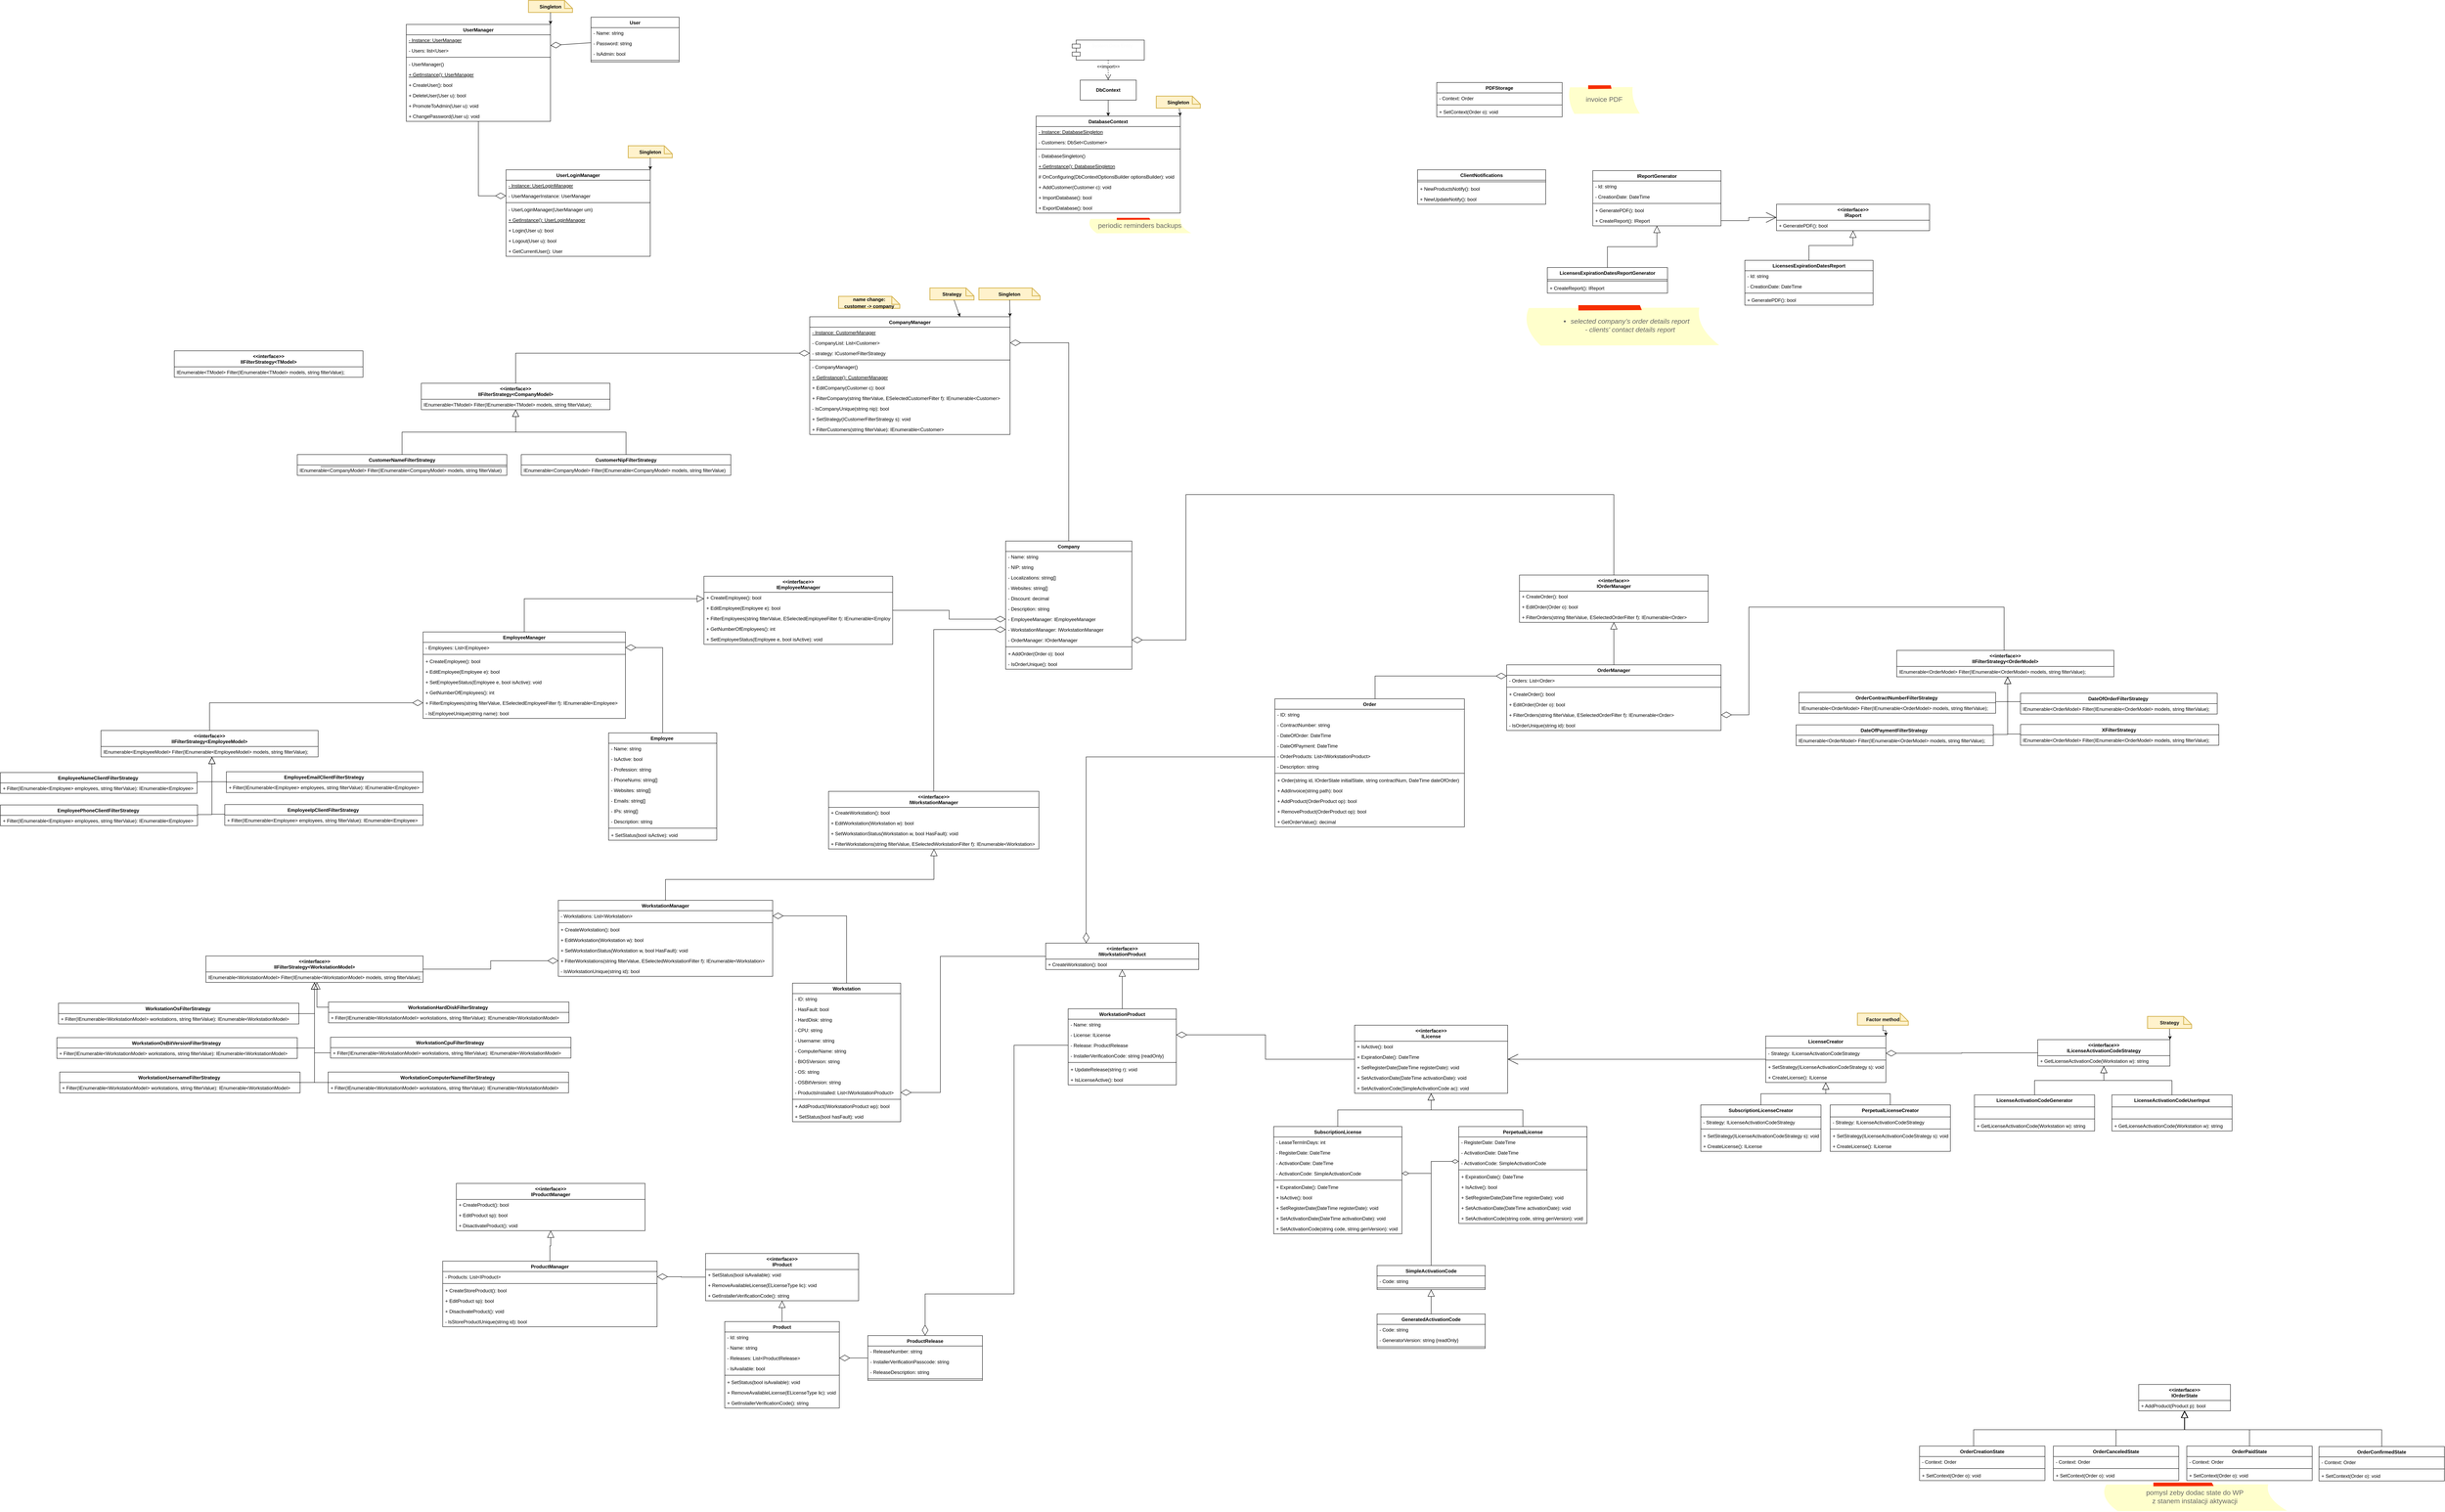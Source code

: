 <mxfile>
    <diagram name="Page-1" id="c4acf3e9-155e-7222-9cf6-157b1a14988f">
        <mxGraphModel dx="1645" dy="3765" grid="0" gridSize="10" guides="1" tooltips="1" connect="1" arrows="1" fold="1" page="0" pageScale="1" pageWidth="3300" pageHeight="4681" background="none" math="0" shadow="0">
            <root>
                <mxCell id="0"/>
                <mxCell id="1" parent="0"/>
                <mxCell id="806" style="edgeStyle=orthogonalEdgeStyle;shape=connector;rounded=0;html=1;labelBackgroundColor=default;strokeColor=default;fontFamily=Helvetica;fontSize=11;fontColor=default;endArrow=diamondThin;endFill=0;endSize=24;" parent="1" source="2" target="686" edge="1">
                    <mxGeometry relative="1" as="geometry">
                        <mxPoint x="3518.474" y="-1032" as="sourcePoint"/>
                    </mxGeometry>
                </mxCell>
                <mxCell id="2" value="Company" style="swimlane;fontStyle=1;align=center;verticalAlign=top;childLayout=stackLayout;horizontal=1;startSize=26;horizontalStack=0;resizeParent=1;resizeParentMax=0;resizeLast=0;collapsible=1;marginBottom=0;" parent="1" vertex="1">
                    <mxGeometry x="3171" y="-689" width="315" height="320" as="geometry">
                        <mxRectangle x="1030" y="360" width="100" height="30" as="alternateBounds"/>
                    </mxGeometry>
                </mxCell>
                <mxCell id="3" value="- Name: string" style="text;strokeColor=none;fillColor=none;align=left;verticalAlign=top;spacingLeft=4;spacingRight=4;overflow=hidden;rotatable=0;points=[[0,0.5],[1,0.5]];portConstraint=eastwest;" parent="2" vertex="1">
                    <mxGeometry y="26" width="315" height="26" as="geometry"/>
                </mxCell>
                <mxCell id="10" value="- NIP: string" style="text;strokeColor=none;fillColor=none;align=left;verticalAlign=top;spacingLeft=4;spacingRight=4;overflow=hidden;rotatable=0;points=[[0,0.5],[1,0.5]];portConstraint=eastwest;" parent="2" vertex="1">
                    <mxGeometry y="52" width="315" height="26" as="geometry"/>
                </mxCell>
                <mxCell id="13" value="- Localizations: string[]" style="text;strokeColor=none;fillColor=none;align=left;verticalAlign=top;spacingLeft=4;spacingRight=4;overflow=hidden;rotatable=0;points=[[0,0.5],[1,0.5]];portConstraint=eastwest;" parent="2" vertex="1">
                    <mxGeometry y="78" width="315" height="26" as="geometry"/>
                </mxCell>
                <mxCell id="7" value="- Websites: string[]" style="text;strokeColor=none;fillColor=none;align=left;verticalAlign=top;spacingLeft=4;spacingRight=4;overflow=hidden;rotatable=0;points=[[0,0.5],[1,0.5]];portConstraint=eastwest;" parent="2" vertex="1">
                    <mxGeometry y="104" width="315" height="26" as="geometry"/>
                </mxCell>
                <mxCell id="16" value="- Discount: decimal" style="text;strokeColor=none;fillColor=none;align=left;verticalAlign=top;spacingLeft=4;spacingRight=4;overflow=hidden;rotatable=0;points=[[0,0.5],[1,0.5]];portConstraint=eastwest;" parent="2" vertex="1">
                    <mxGeometry y="130" width="315" height="26" as="geometry"/>
                </mxCell>
                <mxCell id="14" value="- Description: string" style="text;strokeColor=none;fillColor=none;align=left;verticalAlign=top;spacingLeft=4;spacingRight=4;overflow=hidden;rotatable=0;points=[[0,0.5],[1,0.5]];portConstraint=eastwest;" parent="2" vertex="1">
                    <mxGeometry y="156" width="315" height="26" as="geometry"/>
                </mxCell>
                <mxCell id="829" value="- EmployeeManager: IEmployeeManager" style="text;strokeColor=none;fillColor=none;align=left;verticalAlign=top;spacingLeft=4;spacingRight=4;overflow=hidden;rotatable=0;points=[[0,0.5],[1,0.5]];portConstraint=eastwest;" parent="2" vertex="1">
                    <mxGeometry y="182" width="315" height="26" as="geometry"/>
                </mxCell>
                <mxCell id="17" value="- WorkstationManager: IWorkstationManager" style="text;strokeColor=none;fillColor=none;align=left;verticalAlign=top;spacingLeft=4;spacingRight=4;overflow=hidden;rotatable=0;points=[[0,0.5],[1,0.5]];portConstraint=eastwest;" parent="2" vertex="1">
                    <mxGeometry y="208" width="315" height="26" as="geometry"/>
                </mxCell>
                <mxCell id="12" value="- OrderManager: IOrderManager" style="text;strokeColor=none;fillColor=none;align=left;verticalAlign=top;spacingLeft=4;spacingRight=4;overflow=hidden;rotatable=0;points=[[0,0.5],[1,0.5]];portConstraint=eastwest;" parent="2" vertex="1">
                    <mxGeometry y="234" width="315" height="26" as="geometry"/>
                </mxCell>
                <mxCell id="4" value="" style="line;strokeWidth=1;fillColor=none;align=left;verticalAlign=middle;spacingTop=-1;spacingLeft=3;spacingRight=3;rotatable=0;labelPosition=right;points=[];portConstraint=eastwest;strokeColor=inherit;" parent="2" vertex="1">
                    <mxGeometry y="260" width="315" height="8" as="geometry"/>
                </mxCell>
                <mxCell id="303" value="+ AddOrder(Order o): bool" style="text;strokeColor=none;fillColor=none;align=left;verticalAlign=top;spacingLeft=4;spacingRight=4;overflow=hidden;rotatable=0;points=[[0,0.5],[1,0.5]];portConstraint=eastwest;" parent="2" vertex="1">
                    <mxGeometry y="268" width="315" height="26" as="geometry"/>
                </mxCell>
                <mxCell id="427" value="- IsOrderUnique(): bool" style="text;strokeColor=none;fillColor=none;align=left;verticalAlign=top;spacingLeft=4;spacingRight=4;overflow=hidden;rotatable=0;points=[[0,0.5],[1,0.5]];portConstraint=eastwest;" parent="2" vertex="1">
                    <mxGeometry y="294" width="315" height="26" as="geometry"/>
                </mxCell>
                <mxCell id="49" value="DatabaseContext" style="swimlane;fontStyle=1;align=center;verticalAlign=top;childLayout=stackLayout;horizontal=1;startSize=26;horizontalStack=0;resizeParent=1;resizeParentMax=0;resizeLast=0;collapsible=1;marginBottom=0;" parent="1" vertex="1">
                    <mxGeometry x="3247" y="-1750" width="360" height="242" as="geometry">
                        <mxRectangle x="1030" y="360" width="100" height="30" as="alternateBounds"/>
                    </mxGeometry>
                </mxCell>
                <mxCell id="60" value="- Instance: DatabaseSingleton" style="text;strokeColor=none;fillColor=none;align=left;verticalAlign=top;spacingLeft=4;spacingRight=4;overflow=hidden;rotatable=0;points=[[0,0.5],[1,0.5]];portConstraint=eastwest;fontStyle=4" parent="49" vertex="1">
                    <mxGeometry y="26" width="360" height="26" as="geometry"/>
                </mxCell>
                <mxCell id="77" value="- Customers: DbSet&lt;Customer&gt;" style="text;strokeColor=none;fillColor=none;align=left;verticalAlign=top;spacingLeft=4;spacingRight=4;overflow=hidden;rotatable=0;points=[[0,0.5],[1,0.5]];portConstraint=eastwest;" parent="49" vertex="1">
                    <mxGeometry y="52" width="360" height="26" as="geometry"/>
                </mxCell>
                <mxCell id="61" value="" style="line;strokeWidth=1;fillColor=none;align=left;verticalAlign=middle;spacingTop=-1;spacingLeft=3;spacingRight=3;rotatable=0;labelPosition=right;points=[];portConstraint=eastwest;strokeColor=inherit;" parent="49" vertex="1">
                    <mxGeometry y="78" width="360" height="8" as="geometry"/>
                </mxCell>
                <mxCell id="62" value="- DatabaseSingleton()" style="text;strokeColor=none;fillColor=none;align=left;verticalAlign=top;spacingLeft=4;spacingRight=4;overflow=hidden;rotatable=0;points=[[0,0.5],[1,0.5]];portConstraint=eastwest;fontStyle=0" parent="49" vertex="1">
                    <mxGeometry y="86" width="360" height="26" as="geometry"/>
                </mxCell>
                <mxCell id="63" value="+ GetInstance(): DatabaseSingleton" style="text;strokeColor=none;fillColor=none;align=left;verticalAlign=top;spacingLeft=4;spacingRight=4;overflow=hidden;rotatable=0;points=[[0,0.5],[1,0.5]];portConstraint=eastwest;fontStyle=4" parent="49" vertex="1">
                    <mxGeometry y="112" width="360" height="26" as="geometry"/>
                </mxCell>
                <mxCell id="78" value="# OnConfiguring(DbContextOptionsBuilder optionsBuilder): void" style="text;strokeColor=none;fillColor=none;align=left;verticalAlign=top;spacingLeft=4;spacingRight=4;overflow=hidden;rotatable=0;points=[[0,0.5],[1,0.5]];portConstraint=eastwest;" parent="49" vertex="1">
                    <mxGeometry y="138" width="360" height="26" as="geometry"/>
                </mxCell>
                <mxCell id="64" value="+ AddCustomer(Customer c): void" style="text;strokeColor=none;fillColor=none;align=left;verticalAlign=top;spacingLeft=4;spacingRight=4;overflow=hidden;rotatable=0;points=[[0,0.5],[1,0.5]];portConstraint=eastwest;" parent="49" vertex="1">
                    <mxGeometry y="164" width="360" height="26" as="geometry"/>
                </mxCell>
                <mxCell id="1238" value="+ ImportDatabase(): bool" style="text;strokeColor=none;fillColor=none;align=left;verticalAlign=top;spacingLeft=4;spacingRight=4;overflow=hidden;rotatable=0;points=[[0,0.5],[1,0.5]];portConstraint=eastwest;" parent="49" vertex="1">
                    <mxGeometry y="190" width="360" height="26" as="geometry"/>
                </mxCell>
                <mxCell id="1239" value="+ ExportDatabase(): bool" style="text;strokeColor=none;fillColor=none;align=left;verticalAlign=top;spacingLeft=4;spacingRight=4;overflow=hidden;rotatable=0;points=[[0,0.5],[1,0.5]];portConstraint=eastwest;" parent="49" vertex="1">
                    <mxGeometry y="216" width="360" height="26" as="geometry"/>
                </mxCell>
                <mxCell id="69" value="&amp;lt;&amp;lt;import&amp;gt;&amp;gt;" style="edgeStyle=none;html=1;endArrow=open;endSize=12;dashed=1;verticalAlign=bottom;exitX=0.5;exitY=1;exitDx=0;exitDy=0;entryX=0.5;entryY=0;entryDx=0;entryDy=0;" parent="1" source="79" target="71" edge="1">
                    <mxGeometry width="160" relative="1" as="geometry">
                        <mxPoint x="3382" y="-1950" as="sourcePoint"/>
                        <mxPoint x="3267" y="-1940" as="targetPoint"/>
                    </mxGeometry>
                </mxCell>
                <mxCell id="73" style="edgeStyle=none;html=1;entryX=0.5;entryY=0;entryDx=0;entryDy=0;" parent="1" source="71" target="49" edge="1">
                    <mxGeometry relative="1" as="geometry"/>
                </mxCell>
                <mxCell id="71" value="&lt;p style=&quot;margin:0px;margin-top:4px;text-align:center;&quot;&gt;&lt;br&gt;&lt;b&gt;DbContext&lt;/b&gt;&lt;br&gt;&lt;/p&gt;" style="verticalAlign=top;align=left;overflow=fill;fontSize=12;fontFamily=Helvetica;html=1;" parent="1" vertex="1">
                    <mxGeometry x="3357" y="-1840" width="140" height="50" as="geometry"/>
                </mxCell>
                <mxCell id="76" style="edgeStyle=none;html=1;entryX=1;entryY=0;entryDx=0;entryDy=0;fontColor=#000000;" parent="1" source="74" target="49" edge="1">
                    <mxGeometry relative="1" as="geometry"/>
                </mxCell>
                <mxCell id="74" value="&lt;span style=&quot;font-size: 12px; font-weight: 700;&quot;&gt;&lt;font color=&quot;#000000&quot;&gt;Singleton&lt;/font&gt;&lt;/span&gt;" style="shape=note;strokeWidth=2;fontSize=14;size=20;whiteSpace=wrap;html=1;fillColor=#fff2cc;strokeColor=#d6b656;fontColor=#666600;" parent="1" vertex="1">
                    <mxGeometry x="3547" y="-1800" width="110" height="30" as="geometry"/>
                </mxCell>
                <mxCell id="79" value=" System.Data.Entity " style="shape=module;align=left;spacingLeft=20;align=center;verticalAlign=top;fontColor=#FAFAFA;" parent="1" vertex="1">
                    <mxGeometry x="3337" y="-1940" width="180" height="50" as="geometry"/>
                </mxCell>
                <mxCell id="142" value="" style="group" parent="1" vertex="1" connectable="0">
                    <mxGeometry x="1924" y="-1674" width="540" height="248" as="geometry"/>
                </mxCell>
                <mxCell id="106" value="UserLoginManager" style="swimlane;fontStyle=1;align=center;verticalAlign=top;childLayout=stackLayout;horizontal=1;startSize=26;horizontalStack=0;resizeParent=1;resizeParentMax=0;resizeLast=0;collapsible=1;marginBottom=0;" parent="142" vertex="1">
                    <mxGeometry y="58" width="360" height="216" as="geometry">
                        <mxRectangle x="1030" y="360" width="100" height="30" as="alternateBounds"/>
                    </mxGeometry>
                </mxCell>
                <mxCell id="107" value="- Instance: UserLoginManager" style="text;strokeColor=none;fillColor=none;align=left;verticalAlign=top;spacingLeft=4;spacingRight=4;overflow=hidden;rotatable=0;points=[[0,0.5],[1,0.5]];portConstraint=eastwest;fontStyle=4" parent="106" vertex="1">
                    <mxGeometry y="26" width="360" height="26" as="geometry"/>
                </mxCell>
                <mxCell id="681" value="- UserManagerInstance: UserManager" style="text;strokeColor=none;fillColor=none;align=left;verticalAlign=top;spacingLeft=4;spacingRight=4;overflow=hidden;rotatable=0;points=[[0,0.5],[1,0.5]];portConstraint=eastwest;fontStyle=0" parent="106" vertex="1">
                    <mxGeometry y="52" width="360" height="26" as="geometry"/>
                </mxCell>
                <mxCell id="109" value="" style="line;strokeWidth=1;fillColor=none;align=left;verticalAlign=middle;spacingTop=-1;spacingLeft=3;spacingRight=3;rotatable=0;labelPosition=right;points=[];portConstraint=eastwest;strokeColor=inherit;" parent="106" vertex="1">
                    <mxGeometry y="78" width="360" height="8" as="geometry"/>
                </mxCell>
                <mxCell id="110" value="- UserLoginManager(UserManager um)" style="text;strokeColor=none;fillColor=none;align=left;verticalAlign=top;spacingLeft=4;spacingRight=4;overflow=hidden;rotatable=0;points=[[0,0.5],[1,0.5]];portConstraint=eastwest;fontStyle=0" parent="106" vertex="1">
                    <mxGeometry y="86" width="360" height="26" as="geometry"/>
                </mxCell>
                <mxCell id="111" value="+ GetInstance(): UserLoginManager" style="text;strokeColor=none;fillColor=none;align=left;verticalAlign=top;spacingLeft=4;spacingRight=4;overflow=hidden;rotatable=0;points=[[0,0.5],[1,0.5]];portConstraint=eastwest;fontStyle=4" parent="106" vertex="1">
                    <mxGeometry y="112" width="360" height="26" as="geometry"/>
                </mxCell>
                <mxCell id="114" value="+ Login(User u): bool" style="text;strokeColor=none;fillColor=none;align=left;verticalAlign=top;spacingLeft=4;spacingRight=4;overflow=hidden;rotatable=0;points=[[0,0.5],[1,0.5]];portConstraint=eastwest;" parent="106" vertex="1">
                    <mxGeometry y="138" width="360" height="26" as="geometry"/>
                </mxCell>
                <mxCell id="115" value="+ Logout(User u): bool" style="text;strokeColor=none;fillColor=none;align=left;verticalAlign=top;spacingLeft=4;spacingRight=4;overflow=hidden;rotatable=0;points=[[0,0.5],[1,0.5]];portConstraint=eastwest;" parent="106" vertex="1">
                    <mxGeometry y="164" width="360" height="26" as="geometry"/>
                </mxCell>
                <mxCell id="680" value="+ GetCurrentUser(): User " style="text;strokeColor=none;fillColor=none;align=left;verticalAlign=top;spacingLeft=4;spacingRight=4;overflow=hidden;rotatable=0;points=[[0,0.5],[1,0.5]];portConstraint=eastwest;" parent="106" vertex="1">
                    <mxGeometry y="190" width="360" height="26" as="geometry"/>
                </mxCell>
                <mxCell id="141" value="" style="group" parent="142" vertex="1" connectable="0">
                    <mxGeometry x="305" y="-2" width="230" height="248" as="geometry"/>
                </mxCell>
                <mxCell id="104" value="&lt;span style=&quot;font-size: 12px; font-weight: 700;&quot;&gt;&lt;font color=&quot;#000000&quot;&gt;Singleton&lt;/font&gt;&lt;/span&gt;" style="shape=note;strokeWidth=2;fontSize=14;size=20;whiteSpace=wrap;html=1;fillColor=#fff2cc;strokeColor=#d6b656;fontColor=#666600;" parent="141" vertex="1">
                    <mxGeometry width="110" height="30" as="geometry"/>
                </mxCell>
                <mxCell id="105" style="edgeStyle=none;html=1;fontColor=#FAFAFA;entryX=1;entryY=0;entryDx=0;entryDy=0;" parent="142" source="104" target="106" edge="1">
                    <mxGeometry relative="1" as="geometry">
                        <mxPoint x="100.0" y="68" as="targetPoint"/>
                    </mxGeometry>
                </mxCell>
                <mxCell id="284" value="Employee " style="swimlane;fontStyle=1;align=center;verticalAlign=top;childLayout=stackLayout;horizontal=1;startSize=26;horizontalStack=0;resizeParent=1;resizeParentMax=0;resizeLast=0;collapsible=1;marginBottom=0;" parent="1" vertex="1">
                    <mxGeometry x="2180" y="-210" width="270" height="268" as="geometry">
                        <mxRectangle x="1030" y="360" width="100" height="30" as="alternateBounds"/>
                    </mxGeometry>
                </mxCell>
                <mxCell id="286" value="- Name: string" style="text;strokeColor=none;fillColor=none;align=left;verticalAlign=top;spacingLeft=4;spacingRight=4;overflow=hidden;rotatable=0;points=[[0,0.5],[1,0.5]];portConstraint=eastwest;" parent="284" vertex="1">
                    <mxGeometry y="26" width="270" height="26" as="geometry"/>
                </mxCell>
                <mxCell id="305" value="- IsActive: bool" style="text;strokeColor=none;fillColor=none;align=left;verticalAlign=top;spacingLeft=4;spacingRight=4;overflow=hidden;rotatable=0;points=[[0,0.5],[1,0.5]];portConstraint=eastwest;" parent="284" vertex="1">
                    <mxGeometry y="52" width="270" height="26" as="geometry"/>
                </mxCell>
                <mxCell id="287" value="- Profession: string" style="text;strokeColor=none;fillColor=none;align=left;verticalAlign=top;spacingLeft=4;spacingRight=4;overflow=hidden;rotatable=0;points=[[0,0.5],[1,0.5]];portConstraint=eastwest;" parent="284" vertex="1">
                    <mxGeometry y="78" width="270" height="26" as="geometry"/>
                </mxCell>
                <mxCell id="289" value="- PhoneNums: string[]" style="text;strokeColor=none;fillColor=none;align=left;verticalAlign=top;spacingLeft=4;spacingRight=4;overflow=hidden;rotatable=0;points=[[0,0.5],[1,0.5]];portConstraint=eastwest;" parent="284" vertex="1">
                    <mxGeometry y="104" width="270" height="26" as="geometry"/>
                </mxCell>
                <mxCell id="290" value="- Websites: string[]" style="text;strokeColor=none;fillColor=none;align=left;verticalAlign=top;spacingLeft=4;spacingRight=4;overflow=hidden;rotatable=0;points=[[0,0.5],[1,0.5]];portConstraint=eastwest;" parent="284" vertex="1">
                    <mxGeometry y="130" width="270" height="26" as="geometry"/>
                </mxCell>
                <mxCell id="300" value="- Emails: string[]" style="text;strokeColor=none;fillColor=none;align=left;verticalAlign=top;spacingLeft=4;spacingRight=4;overflow=hidden;rotatable=0;points=[[0,0.5],[1,0.5]];portConstraint=eastwest;" parent="284" vertex="1">
                    <mxGeometry y="156" width="270" height="26" as="geometry"/>
                </mxCell>
                <mxCell id="291" value="- IPs: string[]" style="text;strokeColor=none;fillColor=none;align=left;verticalAlign=top;spacingLeft=4;spacingRight=4;overflow=hidden;rotatable=0;points=[[0,0.5],[1,0.5]];portConstraint=eastwest;" parent="284" vertex="1">
                    <mxGeometry y="182" width="270" height="26" as="geometry"/>
                </mxCell>
                <mxCell id="292" value="- Description: string" style="text;strokeColor=none;fillColor=none;align=left;verticalAlign=top;spacingLeft=4;spacingRight=4;overflow=hidden;rotatable=0;points=[[0,0.5],[1,0.5]];portConstraint=eastwest;" parent="284" vertex="1">
                    <mxGeometry y="208" width="270" height="26" as="geometry"/>
                </mxCell>
                <mxCell id="296" value="" style="line;strokeWidth=1;fillColor=none;align=left;verticalAlign=middle;spacingTop=-1;spacingLeft=3;spacingRight=3;rotatable=0;labelPosition=right;points=[];portConstraint=eastwest;strokeColor=inherit;" parent="284" vertex="1">
                    <mxGeometry y="234" width="270" height="8" as="geometry"/>
                </mxCell>
                <mxCell id="306" value="+ SetStatus(bool isActive): void" style="text;strokeColor=none;fillColor=none;align=left;verticalAlign=top;spacingLeft=4;spacingRight=4;overflow=hidden;rotatable=0;points=[[0,0.5],[1,0.5]];portConstraint=eastwest;" parent="284" vertex="1">
                    <mxGeometry y="242" width="270" height="26" as="geometry"/>
                </mxCell>
                <mxCell id="1031" style="edgeStyle=orthogonalEdgeStyle;shape=connector;rounded=0;html=1;labelBackgroundColor=default;strokeColor=default;strokeWidth=1;fontFamily=Helvetica;fontSize=11;fontColor=#F7F7F7;endArrow=block;endFill=0;endSize=15;" parent="1" source="359" target="1029" edge="1">
                    <mxGeometry relative="1" as="geometry"/>
                </mxCell>
                <mxCell id="359" value="WorkstationProduct" style="swimlane;fontStyle=1;align=center;verticalAlign=top;childLayout=stackLayout;horizontal=1;startSize=26;horizontalStack=0;resizeParent=1;resizeParentMax=0;resizeLast=0;collapsible=1;marginBottom=0;labelBorderColor=none;" parent="1" vertex="1">
                    <mxGeometry x="3327" y="479" width="270" height="190" as="geometry">
                        <mxRectangle x="1030" y="360" width="100" height="30" as="alternateBounds"/>
                    </mxGeometry>
                </mxCell>
                <mxCell id="361" value="- Name: string" style="text;strokeColor=none;fillColor=none;align=left;verticalAlign=top;spacingLeft=4;spacingRight=4;overflow=hidden;rotatable=0;points=[[0,0.5],[1,0.5]];portConstraint=eastwest;" parent="359" vertex="1">
                    <mxGeometry y="26" width="270" height="26" as="geometry"/>
                </mxCell>
                <mxCell id="364" value="- License: ILicense" style="text;strokeColor=none;fillColor=none;align=left;verticalAlign=top;spacingLeft=4;spacingRight=4;overflow=hidden;rotatable=0;points=[[0,0.5],[1,0.5]];portConstraint=eastwest;" parent="359" vertex="1">
                    <mxGeometry y="52" width="270" height="26" as="geometry"/>
                </mxCell>
                <mxCell id="365" value="- Release: ProductRelease" style="text;strokeColor=none;fillColor=none;align=left;verticalAlign=top;spacingLeft=4;spacingRight=4;overflow=hidden;rotatable=0;points=[[0,0.5],[1,0.5]];portConstraint=eastwest;" parent="359" vertex="1">
                    <mxGeometry y="78" width="270" height="26" as="geometry"/>
                </mxCell>
                <mxCell id="366" value="- InstallerVerificationCode: string {readOnly}" style="text;strokeColor=none;fillColor=none;align=left;verticalAlign=top;spacingLeft=4;spacingRight=4;overflow=hidden;rotatable=0;points=[[0,0.5],[1,0.5]];portConstraint=eastwest;" parent="359" vertex="1">
                    <mxGeometry y="104" width="270" height="26" as="geometry"/>
                </mxCell>
                <mxCell id="368" value="" style="line;strokeWidth=1;fillColor=none;align=left;verticalAlign=middle;spacingTop=-1;spacingLeft=3;spacingRight=3;rotatable=0;labelPosition=right;points=[];portConstraint=eastwest;strokeColor=inherit;" parent="359" vertex="1">
                    <mxGeometry y="130" width="270" height="8" as="geometry"/>
                </mxCell>
                <mxCell id="370" value="+ UpdateRelease(string r): void" style="text;strokeColor=none;fillColor=none;align=left;verticalAlign=top;spacingLeft=4;spacingRight=4;overflow=hidden;rotatable=0;points=[[0,0.5],[1,0.5]];portConstraint=eastwest;" parent="359" vertex="1">
                    <mxGeometry y="138" width="270" height="26" as="geometry"/>
                </mxCell>
                <mxCell id="643" value="+ IsLicenseActive(): bool" style="text;strokeColor=none;fillColor=none;align=left;verticalAlign=top;spacingLeft=4;spacingRight=4;overflow=hidden;rotatable=0;points=[[0,0.5],[1,0.5]];portConstraint=eastwest;" parent="359" vertex="1">
                    <mxGeometry y="164" width="270" height="26" as="geometry"/>
                </mxCell>
                <mxCell id="375" value="" style="endArrow=diamondThin;endFill=0;endSize=24;html=1;edgeStyle=orthogonalEdgeStyle;rounded=0;" parent="1" source="1029" target="319" edge="1">
                    <mxGeometry width="160" relative="1" as="geometry">
                        <mxPoint x="3063.5" y="599" as="sourcePoint"/>
                        <mxPoint x="2391.5" y="935" as="targetPoint"/>
                        <Array as="points">
                            <mxPoint x="3008" y="348"/>
                            <mxPoint x="3008" y="688"/>
                        </Array>
                    </mxGeometry>
                </mxCell>
                <mxCell id="377" value="" style="endArrow=diamondThin;endFill=0;endSize=24;html=1;edgeStyle=orthogonalEdgeStyle;rounded=0;" parent="1" source="1024" target="364" edge="1">
                    <mxGeometry width="160" relative="1" as="geometry">
                        <mxPoint x="3469.5" y="719" as="sourcePoint"/>
                        <mxPoint x="3402.5" y="532" as="targetPoint"/>
                    </mxGeometry>
                </mxCell>
                <mxCell id="310" value="Workstation" style="swimlane;fontStyle=1;align=center;verticalAlign=top;childLayout=stackLayout;horizontal=1;startSize=26;horizontalStack=0;resizeParent=1;resizeParentMax=0;resizeLast=0;collapsible=1;marginBottom=0;" parent="1" vertex="1">
                    <mxGeometry x="2639" y="415" width="270" height="346" as="geometry">
                        <mxRectangle x="1030" y="360" width="100" height="30" as="alternateBounds"/>
                    </mxGeometry>
                </mxCell>
                <mxCell id="311" value="- ID: string" style="text;strokeColor=none;fillColor=none;align=left;verticalAlign=top;spacingLeft=4;spacingRight=4;overflow=hidden;rotatable=0;points=[[0,0.5],[1,0.5]];portConstraint=eastwest;" parent="310" vertex="1">
                    <mxGeometry y="26" width="270" height="26" as="geometry"/>
                </mxCell>
                <mxCell id="312" value="- HasFault: bool" style="text;strokeColor=none;fillColor=none;align=left;verticalAlign=top;spacingLeft=4;spacingRight=4;overflow=hidden;rotatable=0;points=[[0,0.5],[1,0.5]];portConstraint=eastwest;" parent="310" vertex="1">
                    <mxGeometry y="52" width="270" height="26" as="geometry"/>
                </mxCell>
                <mxCell id="313" value="- HardDisk: string" style="text;strokeColor=none;fillColor=none;align=left;verticalAlign=top;spacingLeft=4;spacingRight=4;overflow=hidden;rotatable=0;points=[[0,0.5],[1,0.5]];portConstraint=eastwest;" parent="310" vertex="1">
                    <mxGeometry y="78" width="270" height="26" as="geometry"/>
                </mxCell>
                <mxCell id="317" value="- CPU: string" style="text;strokeColor=none;fillColor=none;align=left;verticalAlign=top;spacingLeft=4;spacingRight=4;overflow=hidden;rotatable=0;points=[[0,0.5],[1,0.5]];portConstraint=eastwest;" parent="310" vertex="1">
                    <mxGeometry y="104" width="270" height="26" as="geometry"/>
                </mxCell>
                <mxCell id="318" value="- Username: string" style="text;strokeColor=none;fillColor=none;align=left;verticalAlign=top;spacingLeft=4;spacingRight=4;overflow=hidden;rotatable=0;points=[[0,0.5],[1,0.5]];portConstraint=eastwest;" parent="310" vertex="1">
                    <mxGeometry y="130" width="270" height="26" as="geometry"/>
                </mxCell>
                <mxCell id="326" value="- ComputerName: string" style="text;strokeColor=none;fillColor=none;align=left;verticalAlign=top;spacingLeft=4;spacingRight=4;overflow=hidden;rotatable=0;points=[[0,0.5],[1,0.5]];portConstraint=eastwest;" parent="310" vertex="1">
                    <mxGeometry y="156" width="270" height="26" as="geometry"/>
                </mxCell>
                <mxCell id="327" value="- BIOSVersion: string" style="text;strokeColor=none;fillColor=none;align=left;verticalAlign=top;spacingLeft=4;spacingRight=4;overflow=hidden;rotatable=0;points=[[0,0.5],[1,0.5]];portConstraint=eastwest;" parent="310" vertex="1">
                    <mxGeometry y="182" width="270" height="26" as="geometry"/>
                </mxCell>
                <mxCell id="324" value="- OS: string" style="text;strokeColor=none;fillColor=none;align=left;verticalAlign=top;spacingLeft=4;spacingRight=4;overflow=hidden;rotatable=0;points=[[0,0.5],[1,0.5]];portConstraint=eastwest;" parent="310" vertex="1">
                    <mxGeometry y="208" width="270" height="26" as="geometry"/>
                </mxCell>
                <mxCell id="328" value="- OSBitVersion: string" style="text;strokeColor=none;fillColor=none;align=left;verticalAlign=top;spacingLeft=4;spacingRight=4;overflow=hidden;rotatable=0;points=[[0,0.5],[1,0.5]];portConstraint=eastwest;" parent="310" vertex="1">
                    <mxGeometry y="234" width="270" height="26" as="geometry"/>
                </mxCell>
                <mxCell id="319" value="- ProductsInstalled: List&lt;IWorkstationProduct&gt;" style="text;strokeColor=none;fillColor=none;align=left;verticalAlign=top;spacingLeft=4;spacingRight=4;overflow=hidden;rotatable=0;points=[[0,0.5],[1,0.5]];portConstraint=eastwest;" parent="310" vertex="1">
                    <mxGeometry y="260" width="270" height="26" as="geometry"/>
                </mxCell>
                <mxCell id="320" value="" style="line;strokeWidth=1;fillColor=none;align=left;verticalAlign=middle;spacingTop=-1;spacingLeft=3;spacingRight=3;rotatable=0;labelPosition=right;points=[];portConstraint=eastwest;strokeColor=inherit;" parent="310" vertex="1">
                    <mxGeometry y="286" width="270" height="8" as="geometry"/>
                </mxCell>
                <mxCell id="321" value="+ AddProduct(IWorkstationProduct wp): bool" style="text;strokeColor=none;fillColor=none;align=left;verticalAlign=top;spacingLeft=4;spacingRight=4;overflow=hidden;rotatable=0;points=[[0,0.5],[1,0.5]];portConstraint=eastwest;" parent="310" vertex="1">
                    <mxGeometry y="294" width="270" height="26" as="geometry"/>
                </mxCell>
                <mxCell id="322" value="+ SetStatus(bool hasFault): void" style="text;strokeColor=none;fillColor=none;align=left;verticalAlign=top;spacingLeft=4;spacingRight=4;overflow=hidden;rotatable=0;points=[[0,0.5],[1,0.5]];portConstraint=eastwest;" parent="310" vertex="1">
                    <mxGeometry y="320" width="270" height="26" as="geometry"/>
                </mxCell>
                <mxCell id="422" value="" style="endArrow=diamondThin;endFill=0;endSize=24;html=1;edgeStyle=orthogonalEdgeStyle;rounded=0;" parent="1" source="284" target="15" edge="1">
                    <mxGeometry width="160" relative="1" as="geometry">
                        <mxPoint x="1985" y="120" as="sourcePoint"/>
                        <mxPoint x="2167" y="120" as="targetPoint"/>
                    </mxGeometry>
                </mxCell>
                <mxCell id="424" value="" style="endArrow=diamondThin;endFill=0;endSize=24;html=1;edgeStyle=orthogonalEdgeStyle;rounded=0;" parent="1" source="347" target="951" edge="1">
                    <mxGeometry width="160" relative="1" as="geometry">
                        <mxPoint x="3375.89" y="-32" as="sourcePoint"/>
                        <mxPoint x="2937.89" y="-173" as="targetPoint"/>
                        <Array as="points">
                            <mxPoint x="4093" y="-352"/>
                        </Array>
                    </mxGeometry>
                </mxCell>
                <mxCell id="555" value="" style="group" parent="1" vertex="1" connectable="0">
                    <mxGeometry x="4247" y="-1834" width="509" height="86" as="geometry"/>
                </mxCell>
                <mxCell id="526" value="PDFStorage" style="swimlane;fontStyle=1;align=center;verticalAlign=top;childLayout=stackLayout;horizontal=1;startSize=26;horizontalStack=0;resizeParent=1;resizeParentMax=0;resizeLast=0;collapsible=1;marginBottom=0;" parent="555" vertex="1">
                    <mxGeometry width="313" height="86" as="geometry">
                        <mxRectangle x="1030" y="360" width="100" height="30" as="alternateBounds"/>
                    </mxGeometry>
                </mxCell>
                <mxCell id="527" value="- Context: Order" style="text;strokeColor=none;fillColor=none;align=left;verticalAlign=top;spacingLeft=4;spacingRight=4;overflow=hidden;rotatable=0;points=[[0,0.5],[1,0.5]];portConstraint=eastwest;" parent="526" vertex="1">
                    <mxGeometry y="26" width="313" height="26" as="geometry"/>
                </mxCell>
                <mxCell id="528" value="" style="line;strokeWidth=1;fillColor=none;align=left;verticalAlign=middle;spacingTop=-1;spacingLeft=3;spacingRight=3;rotatable=0;labelPosition=right;points=[];portConstraint=eastwest;strokeColor=inherit;" parent="526" vertex="1">
                    <mxGeometry y="52" width="313" height="8" as="geometry"/>
                </mxCell>
                <mxCell id="529" value="+ SetContext(Order o): void" style="text;strokeColor=none;fillColor=none;align=left;verticalAlign=top;spacingLeft=4;spacingRight=4;overflow=hidden;rotatable=0;points=[[0,0.5],[1,0.5]];portConstraint=eastwest;" parent="526" vertex="1">
                    <mxGeometry y="60" width="313" height="26" as="geometry"/>
                </mxCell>
                <mxCell id="554" value="invoice PDF" style="strokeWidth=1;shadow=0;dashed=0;align=center;html=1;shape=mxgraph.mockup.text.stickyNote2;fontColor=#666666;mainText=;fontSize=17;whiteSpace=wrap;fillColor=#ffffcc;strokeColor=#F62E00;fontFamily=Helvetica;" parent="555" vertex="1">
                    <mxGeometry x="327" y="7" width="182" height="72" as="geometry"/>
                </mxCell>
                <mxCell id="668" value="" style="group" parent="1" vertex="1" connectable="0">
                    <mxGeometry x="1675" y="-2037" width="681" height="248" as="geometry"/>
                </mxCell>
                <mxCell id="669" value="UserManager" style="swimlane;fontStyle=1;align=center;verticalAlign=top;childLayout=stackLayout;horizontal=1;startSize=26;horizontalStack=0;resizeParent=1;resizeParentMax=0;resizeLast=0;collapsible=1;marginBottom=0;" parent="668" vertex="1">
                    <mxGeometry y="58" width="360" height="242" as="geometry">
                        <mxRectangle x="1030" y="360" width="100" height="30" as="alternateBounds"/>
                    </mxGeometry>
                </mxCell>
                <mxCell id="670" value="- Instance: UserManager" style="text;strokeColor=none;fillColor=none;align=left;verticalAlign=top;spacingLeft=4;spacingRight=4;overflow=hidden;rotatable=0;points=[[0,0.5],[1,0.5]];portConstraint=eastwest;fontStyle=4" parent="669" vertex="1">
                    <mxGeometry y="26" width="360" height="26" as="geometry"/>
                </mxCell>
                <mxCell id="135" value="- Users: list&lt;User&gt;" style="text;strokeColor=none;fillColor=none;align=left;verticalAlign=top;spacingLeft=4;spacingRight=4;overflow=hidden;rotatable=0;points=[[0,0.5],[1,0.5]];portConstraint=eastwest;" parent="669" vertex="1">
                    <mxGeometry y="52" width="360" height="26" as="geometry"/>
                </mxCell>
                <mxCell id="671" value="" style="line;strokeWidth=1;fillColor=none;align=left;verticalAlign=middle;spacingTop=-1;spacingLeft=3;spacingRight=3;rotatable=0;labelPosition=right;points=[];portConstraint=eastwest;strokeColor=inherit;" parent="669" vertex="1">
                    <mxGeometry y="78" width="360" height="8" as="geometry"/>
                </mxCell>
                <mxCell id="672" value="- UserManager()" style="text;strokeColor=none;fillColor=none;align=left;verticalAlign=top;spacingLeft=4;spacingRight=4;overflow=hidden;rotatable=0;points=[[0,0.5],[1,0.5]];portConstraint=eastwest;fontStyle=0" parent="669" vertex="1">
                    <mxGeometry y="86" width="360" height="26" as="geometry"/>
                </mxCell>
                <mxCell id="673" value="+ GetInstance(): UserManager" style="text;strokeColor=none;fillColor=none;align=left;verticalAlign=top;spacingLeft=4;spacingRight=4;overflow=hidden;rotatable=0;points=[[0,0.5],[1,0.5]];portConstraint=eastwest;fontStyle=4" parent="669" vertex="1">
                    <mxGeometry y="112" width="360" height="26" as="geometry"/>
                </mxCell>
                <mxCell id="137" value="+ CreateUser(): bool" style="text;strokeColor=none;fillColor=none;align=left;verticalAlign=top;spacingLeft=4;spacingRight=4;overflow=hidden;rotatable=0;points=[[0,0.5],[1,0.5]];portConstraint=eastwest;" parent="669" vertex="1">
                    <mxGeometry y="138" width="360" height="26" as="geometry"/>
                </mxCell>
                <mxCell id="645" value="+ DeleteUser(User u): bool" style="text;strokeColor=none;fillColor=none;align=left;verticalAlign=top;spacingLeft=4;spacingRight=4;overflow=hidden;rotatable=0;points=[[0,0.5],[1,0.5]];portConstraint=eastwest;" parent="669" vertex="1">
                    <mxGeometry y="164" width="360" height="26" as="geometry"/>
                </mxCell>
                <mxCell id="138" value="+ PromoteToAdmin(User u): void" style="text;strokeColor=none;fillColor=none;align=left;verticalAlign=top;spacingLeft=4;spacingRight=4;overflow=hidden;rotatable=0;points=[[0,0.5],[1,0.5]];portConstraint=eastwest;" parent="669" vertex="1">
                    <mxGeometry y="190" width="360" height="26" as="geometry"/>
                </mxCell>
                <mxCell id="98" value="+ ChangePassword(User u): void" style="text;strokeColor=none;fillColor=none;align=left;verticalAlign=top;spacingLeft=4;spacingRight=4;overflow=hidden;rotatable=0;points=[[0,0.5],[1,0.5]];portConstraint=eastwest;" parent="669" vertex="1">
                    <mxGeometry y="216" width="360" height="26" as="geometry"/>
                </mxCell>
                <mxCell id="677" value="" style="group" parent="668" vertex="1" connectable="0">
                    <mxGeometry x="305" y="-2" width="376" height="248" as="geometry"/>
                </mxCell>
                <mxCell id="678" value="&lt;span style=&quot;font-size: 12px; font-weight: 700;&quot;&gt;&lt;font color=&quot;#000000&quot;&gt;Singleton&lt;/font&gt;&lt;/span&gt;" style="shape=note;strokeWidth=2;fontSize=14;size=20;whiteSpace=wrap;html=1;fillColor=#fff2cc;strokeColor=#d6b656;fontColor=#666600;" parent="677" vertex="1">
                    <mxGeometry width="110" height="30" as="geometry"/>
                </mxCell>
                <mxCell id="84" value="User" style="swimlane;fontStyle=1;align=center;verticalAlign=top;childLayout=stackLayout;horizontal=1;startSize=26;horizontalStack=0;resizeParent=1;resizeParentMax=0;resizeLast=0;collapsible=1;marginBottom=0;" parent="677" vertex="1">
                    <mxGeometry x="156" y="42" width="220" height="112" as="geometry">
                        <mxRectangle x="1030" y="360" width="100" height="30" as="alternateBounds"/>
                    </mxGeometry>
                </mxCell>
                <mxCell id="86" value="- Name: string" style="text;strokeColor=none;fillColor=none;align=left;verticalAlign=top;spacingLeft=4;spacingRight=4;overflow=hidden;rotatable=0;points=[[0,0.5],[1,0.5]];portConstraint=eastwest;" parent="84" vertex="1">
                    <mxGeometry y="26" width="220" height="26" as="geometry"/>
                </mxCell>
                <mxCell id="92" value="- Password: string" style="text;strokeColor=none;fillColor=none;align=left;verticalAlign=top;spacingLeft=4;spacingRight=4;overflow=hidden;rotatable=0;points=[[0,0.5],[1,0.5]];portConstraint=eastwest;" parent="84" vertex="1">
                    <mxGeometry y="52" width="220" height="26" as="geometry"/>
                </mxCell>
                <mxCell id="130" value="- IsAdmin: bool" style="text;strokeColor=none;fillColor=none;align=left;verticalAlign=top;spacingLeft=4;spacingRight=4;overflow=hidden;rotatable=0;points=[[0,0.5],[1,0.5]];portConstraint=eastwest;" parent="84" vertex="1">
                    <mxGeometry y="78" width="220" height="26" as="geometry"/>
                </mxCell>
                <mxCell id="96" value="" style="line;strokeWidth=1;fillColor=none;align=left;verticalAlign=middle;spacingTop=-1;spacingLeft=3;spacingRight=3;rotatable=0;labelPosition=right;points=[];portConstraint=eastwest;strokeColor=inherit;" parent="84" vertex="1">
                    <mxGeometry y="104" width="220" height="8" as="geometry"/>
                </mxCell>
                <mxCell id="679" style="edgeStyle=none;html=1;fontColor=#FAFAFA;entryX=1;entryY=0;entryDx=0;entryDy=0;" parent="668" source="678" target="669" edge="1">
                    <mxGeometry relative="1" as="geometry">
                        <mxPoint x="100.0" y="68" as="targetPoint"/>
                    </mxGeometry>
                </mxCell>
                <mxCell id="140" value="" style="endArrow=diamondThin;endFill=0;endSize=24;html=1;" parent="668" source="84" target="135" edge="1">
                    <mxGeometry width="160" relative="1" as="geometry">
                        <mxPoint x="293" y="327" as="sourcePoint"/>
                        <mxPoint x="402" y="185" as="targetPoint"/>
                    </mxGeometry>
                </mxCell>
                <mxCell id="682" value="" style="endArrow=diamondThin;endFill=0;endSize=24;html=1;entryX=0;entryY=0.5;entryDx=0;entryDy=0;edgeStyle=orthogonalEdgeStyle;rounded=0;" parent="1" source="669" target="681" edge="1">
                    <mxGeometry width="160" relative="1" as="geometry">
                        <mxPoint x="2245" y="-1551.999" as="sourcePoint"/>
                        <mxPoint x="2144" y="-1551.74" as="targetPoint"/>
                    </mxGeometry>
                </mxCell>
                <mxCell id="697" value="" style="group" parent="1" vertex="1" connectable="0">
                    <mxGeometry x="2682" y="-1321" width="575" height="314" as="geometry"/>
                </mxCell>
                <mxCell id="684" value="CompanyManager" style="swimlane;fontStyle=1;align=center;verticalAlign=top;childLayout=stackLayout;horizontal=1;startSize=26;horizontalStack=0;resizeParent=1;resizeParentMax=0;resizeLast=0;collapsible=1;marginBottom=0;" parent="697" vertex="1">
                    <mxGeometry y="72" width="500.0" height="294" as="geometry">
                        <mxRectangle x="1030" y="360" width="100" height="30" as="alternateBounds"/>
                    </mxGeometry>
                </mxCell>
                <mxCell id="685" value="- Instance: CustomerManager" style="text;strokeColor=none;fillColor=none;align=left;verticalAlign=top;spacingLeft=4;spacingRight=4;overflow=hidden;rotatable=0;points=[[0,0.5],[1,0.5]];portConstraint=eastwest;fontStyle=4" parent="684" vertex="1">
                    <mxGeometry y="26" width="500.0" height="26" as="geometry"/>
                </mxCell>
                <mxCell id="686" value="- CompanyList: List&lt;Customer&gt;" style="text;strokeColor=none;fillColor=none;align=left;verticalAlign=top;spacingLeft=4;spacingRight=4;overflow=hidden;rotatable=0;points=[[0,0.5],[1,0.5]];portConstraint=eastwest;" parent="684" vertex="1">
                    <mxGeometry y="52" width="500.0" height="26" as="geometry"/>
                </mxCell>
                <mxCell id="702" value="- strategy: ICustomerFilterStrategy" style="text;strokeColor=none;fillColor=none;align=left;verticalAlign=top;spacingLeft=4;spacingRight=4;overflow=hidden;rotatable=0;points=[[0,0.5],[1,0.5]];portConstraint=eastwest;" parent="684" vertex="1">
                    <mxGeometry y="78" width="500.0" height="26" as="geometry"/>
                </mxCell>
                <mxCell id="687" value="" style="line;strokeWidth=1;fillColor=none;align=left;verticalAlign=middle;spacingTop=-1;spacingLeft=3;spacingRight=3;rotatable=0;labelPosition=right;points=[];portConstraint=eastwest;strokeColor=inherit;" parent="684" vertex="1">
                    <mxGeometry y="104" width="500.0" height="8" as="geometry"/>
                </mxCell>
                <mxCell id="688" value="- CompanyManager()" style="text;strokeColor=none;fillColor=none;align=left;verticalAlign=top;spacingLeft=4;spacingRight=4;overflow=hidden;rotatable=0;points=[[0,0.5],[1,0.5]];portConstraint=eastwest;fontStyle=0" parent="684" vertex="1">
                    <mxGeometry y="112" width="500.0" height="26" as="geometry"/>
                </mxCell>
                <mxCell id="689" value="+ GetInstance(): CustomerManager" style="text;strokeColor=none;fillColor=none;align=left;verticalAlign=top;spacingLeft=4;spacingRight=4;overflow=hidden;rotatable=0;points=[[0,0.5],[1,0.5]];portConstraint=eastwest;fontStyle=4" parent="684" vertex="1">
                    <mxGeometry y="138" width="500.0" height="26" as="geometry"/>
                </mxCell>
                <mxCell id="935" value="+ EditCompany(Customer c): bool" style="text;strokeColor=none;fillColor=none;align=left;verticalAlign=top;spacingLeft=4;spacingRight=4;overflow=hidden;rotatable=0;points=[[0,0.5],[1,0.5]];portConstraint=eastwest;" parent="684" vertex="1">
                    <mxGeometry y="164" width="500.0" height="26" as="geometry"/>
                </mxCell>
                <mxCell id="830" value="+ FilterCompany(string filterValue, ESelectedCustomerFilter f): IEnumerable&lt;Customer&gt;" style="text;strokeColor=none;fillColor=none;align=left;verticalAlign=top;spacingLeft=4;spacingRight=4;overflow=hidden;rotatable=0;points=[[0,0.5],[1,0.5]];portConstraint=eastwest;" parent="684" vertex="1">
                    <mxGeometry y="190" width="500.0" height="26" as="geometry"/>
                </mxCell>
                <mxCell id="801" value="- IsCompanyUnique(string nip): bool" style="text;strokeColor=none;fillColor=none;align=left;verticalAlign=top;spacingLeft=4;spacingRight=4;overflow=hidden;rotatable=0;points=[[0,0.5],[1,0.5]];portConstraint=eastwest;" parent="684" vertex="1">
                    <mxGeometry y="216" width="500.0" height="26" as="geometry"/>
                </mxCell>
                <mxCell id="706" value="+ SetStrategy(ICustomerFilterStrategy s): void" style="text;strokeColor=none;fillColor=none;align=left;verticalAlign=top;spacingLeft=4;spacingRight=4;overflow=hidden;rotatable=0;points=[[0,0.5],[1,0.5]];portConstraint=eastwest;" parent="684" vertex="1">
                    <mxGeometry y="242" width="500.0" height="26" as="geometry"/>
                </mxCell>
                <mxCell id="707" value="+ FilterCustomers(string filterValue): IEnumerable&lt;Customer&gt;" style="text;strokeColor=none;fillColor=none;align=left;verticalAlign=top;spacingLeft=4;spacingRight=4;overflow=hidden;rotatable=0;points=[[0,0.5],[1,0.5]];portConstraint=eastwest;" parent="684" vertex="1">
                    <mxGeometry y="268" width="500.0" height="26" as="geometry"/>
                </mxCell>
                <mxCell id="694" value="&lt;span style=&quot;font-size: 12px; font-weight: 700;&quot;&gt;&lt;font color=&quot;#000000&quot;&gt;Singleton&lt;/font&gt;&lt;/span&gt;" style="shape=note;strokeWidth=2;fontSize=14;size=20;whiteSpace=wrap;html=1;fillColor=#fff2cc;strokeColor=#d6b656;fontColor=#666600;" parent="697" vertex="1">
                    <mxGeometry x="422.222" width="152.778" height="30" as="geometry"/>
                </mxCell>
                <mxCell id="696" style="edgeStyle=none;html=1;fontColor=#FAFAFA;entryX=1;entryY=0;entryDx=0;entryDy=0;" parent="697" source="694" target="684" edge="1">
                    <mxGeometry relative="1" as="geometry">
                        <mxPoint x="1868.056" y="-85" as="targetPoint"/>
                        <mxPoint x="1868.056" y="-115" as="sourcePoint"/>
                    </mxGeometry>
                </mxCell>
                <mxCell id="1251" value="&lt;span style=&quot;font-size: 12px; font-weight: 700;&quot;&gt;&lt;font color=&quot;#000000&quot;&gt;name change:&lt;br&gt;customer -&amp;gt; company&lt;/font&gt;&lt;/span&gt;" style="shape=note;strokeWidth=2;fontSize=14;size=20;whiteSpace=wrap;html=1;fillColor=#fff2cc;strokeColor=#d6b656;fontColor=#666600;" parent="697" vertex="1">
                    <mxGeometry x="72.002" y="21" width="152.778" height="30" as="geometry"/>
                </mxCell>
                <mxCell id="709" value="&lt;span style=&quot;font-size: 12px; font-weight: 700;&quot;&gt;&lt;font color=&quot;#000000&quot;&gt;Strategy&lt;/font&gt;&lt;/span&gt;" style="shape=note;strokeWidth=2;fontSize=14;size=20;whiteSpace=wrap;html=1;fillColor=#fff2cc;strokeColor=#d6b656;fontColor=#666600;container=0;" parent="697" vertex="1">
                    <mxGeometry x="300" width="110" height="30" as="geometry"/>
                </mxCell>
                <mxCell id="710" style="edgeStyle=none;html=1;fontColor=#FAFAFA;entryX=0.75;entryY=0;entryDx=0;entryDy=0;" parent="697" source="709" target="684" edge="1">
                    <mxGeometry relative="1" as="geometry">
                        <mxPoint x="291.5" y="89" as="targetPoint"/>
                        <mxPoint x="291.5" y="59" as="sourcePoint"/>
                    </mxGeometry>
                </mxCell>
                <mxCell id="787" style="edgeStyle=orthogonalEdgeStyle;shape=connector;rounded=0;html=1;labelBackgroundColor=default;strokeColor=default;strokeWidth=1;fontFamily=Helvetica;fontSize=11;fontColor=#F7F7F7;endArrow=block;endFill=0;endSize=15;" parent="1" source="740" target="1270" edge="1">
                    <mxGeometry relative="1" as="geometry">
                        <Array as="points">
                            <mxPoint x="1190" y="-88"/>
                        </Array>
                        <mxPoint x="1190" y="-162" as="targetPoint"/>
                    </mxGeometry>
                </mxCell>
                <mxCell id="788" style="edgeStyle=orthogonalEdgeStyle;shape=connector;rounded=0;html=1;labelBackgroundColor=default;strokeColor=default;strokeWidth=1;fontFamily=Helvetica;fontSize=11;fontColor=#F7F7F7;endArrow=block;endFill=0;endSize=15;" parent="1" source="748" target="1270" edge="1">
                    <mxGeometry relative="1" as="geometry">
                        <Array as="points">
                            <mxPoint x="1190" y="-6"/>
                        </Array>
                        <mxPoint x="1190" y="-162" as="targetPoint"/>
                    </mxGeometry>
                </mxCell>
                <mxCell id="560" style="edgeStyle=orthogonalEdgeStyle;shape=connector;rounded=0;html=1;labelBackgroundColor=default;strokeColor=default;fontFamily=Helvetica;fontSize=11;fontColor=#050505;endArrow=block;endFill=0;endSize=15;" parent="1" source="556" target="487" edge="1">
                    <mxGeometry relative="1" as="geometry">
                        <Array as="points">
                            <mxPoint x="6606" y="1530"/>
                            <mxPoint x="6113" y="1530"/>
                        </Array>
                    </mxGeometry>
                </mxCell>
                <mxCell id="487" value="&lt;&lt;interface&gt;&gt;&#10;IOrderState" style="swimlane;fontStyle=1;align=center;verticalAlign=top;childLayout=stackLayout;horizontal=1;startSize=40;horizontalStack=0;resizeParent=1;resizeParentMax=0;resizeLast=0;collapsible=1;marginBottom=0;" parent="1" vertex="1">
                    <mxGeometry x="5999" y="1417" width="229" height="66" as="geometry">
                        <mxRectangle x="1030" y="360" width="100" height="30" as="alternateBounds"/>
                    </mxGeometry>
                </mxCell>
                <mxCell id="496" value="+ AddProduct(Product p): bool" style="text;strokeColor=none;fillColor=none;align=left;verticalAlign=top;spacingLeft=4;spacingRight=4;overflow=hidden;rotatable=0;points=[[0,0.5],[1,0.5]];portConstraint=eastwest;" parent="487" vertex="1">
                    <mxGeometry y="40" width="229" height="26" as="geometry"/>
                </mxCell>
                <mxCell id="550" style="edgeStyle=orthogonalEdgeStyle;shape=connector;rounded=0;html=1;labelBackgroundColor=default;strokeColor=default;fontFamily=Helvetica;fontSize=11;fontColor=#F7F7F7;endArrow=block;endFill=0;strokeWidth=1;endSize=15;" parent="1" source="500" target="487" edge="1">
                    <mxGeometry relative="1" as="geometry">
                        <Array as="points">
                            <mxPoint x="5587" y="1530"/>
                            <mxPoint x="6113" y="1530"/>
                        </Array>
                    </mxGeometry>
                </mxCell>
                <mxCell id="552" style="edgeStyle=orthogonalEdgeStyle;shape=connector;rounded=0;html=1;labelBackgroundColor=default;strokeColor=default;fontFamily=Helvetica;fontSize=11;fontColor=#F7F7F7;endArrow=block;endFill=0;endSize=15;" parent="1" source="543" target="487" edge="1">
                    <mxGeometry relative="1" as="geometry">
                        <Array as="points">
                            <mxPoint x="5942" y="1530"/>
                            <mxPoint x="6114" y="1530"/>
                        </Array>
                    </mxGeometry>
                </mxCell>
                <mxCell id="549" value="pomysl zeby dodac state do WP &lt;br&gt;z stanem instalacji aktywacji" style="strokeWidth=1;shadow=0;dashed=0;align=center;html=1;shape=mxgraph.mockup.text.stickyNote2;fontColor=#666666;mainText=;fontSize=17;whiteSpace=wrap;fillColor=#ffffcc;strokeColor=#F62E00;fontFamily=Helvetica;" parent="1" vertex="1">
                    <mxGeometry x="5904.11" y="1662" width="470" height="72" as="geometry"/>
                </mxCell>
                <mxCell id="551" style="edgeStyle=orthogonalEdgeStyle;shape=connector;rounded=0;html=1;labelBackgroundColor=default;strokeColor=default;fontFamily=Helvetica;fontSize=11;fontColor=#F7F7F7;endArrow=block;endFill=0;endSize=15;" parent="1" source="539" target="487" edge="1">
                    <mxGeometry relative="1" as="geometry">
                        <Array as="points">
                            <mxPoint x="6276" y="1530"/>
                            <mxPoint x="6114" y="1530"/>
                        </Array>
                    </mxGeometry>
                </mxCell>
                <mxCell id="863" style="edgeStyle=orthogonalEdgeStyle;shape=connector;rounded=0;html=1;labelBackgroundColor=default;strokeColor=default;fontFamily=Helvetica;fontSize=11;fontColor=default;endArrow=diamondThin;endFill=0;endSize=24;" parent="1" source="1007" target="829" edge="1">
                    <mxGeometry relative="1" as="geometry"/>
                </mxCell>
                <mxCell id="1011" style="edgeStyle=orthogonalEdgeStyle;shape=connector;rounded=0;html=1;labelBackgroundColor=default;strokeColor=default;strokeWidth=1;fontFamily=Helvetica;fontSize=11;fontColor=#F7F7F7;endArrow=block;endFill=0;endSize=15;" parent="1" source="820" target="1007" edge="1">
                    <mxGeometry relative="1" as="geometry">
                        <Array as="points">
                            <mxPoint x="1970" y="-545"/>
                        </Array>
                    </mxGeometry>
                </mxCell>
                <mxCell id="820" value="EmployeeManager" style="swimlane;fontStyle=1;align=center;verticalAlign=top;childLayout=stackLayout;horizontal=1;startSize=26;horizontalStack=0;resizeParent=1;resizeParentMax=0;resizeLast=0;collapsible=1;marginBottom=0;" parent="1" vertex="1">
                    <mxGeometry x="1717" y="-462" width="505" height="216" as="geometry">
                        <mxRectangle x="1030" y="360" width="100" height="30" as="alternateBounds"/>
                    </mxGeometry>
                </mxCell>
                <mxCell id="15" value="- Employees: List&lt;Employee&gt;" style="text;strokeColor=none;fillColor=none;align=left;verticalAlign=top;spacingLeft=4;spacingRight=4;overflow=hidden;rotatable=0;points=[[0,0.5],[1,0.5]];portConstraint=eastwest;" parent="820" vertex="1">
                    <mxGeometry y="26" width="505" height="26" as="geometry"/>
                </mxCell>
                <mxCell id="823" value="" style="line;strokeWidth=1;fillColor=none;align=left;verticalAlign=middle;spacingTop=-1;spacingLeft=3;spacingRight=3;rotatable=0;labelPosition=right;points=[];portConstraint=eastwest;strokeColor=inherit;" parent="820" vertex="1">
                    <mxGeometry y="52" width="505" height="8" as="geometry"/>
                </mxCell>
                <mxCell id="826" value="+ CreateEmployee(): bool" style="text;strokeColor=none;fillColor=none;align=left;verticalAlign=top;spacingLeft=4;spacingRight=4;overflow=hidden;rotatable=0;points=[[0,0.5],[1,0.5]];portConstraint=eastwest;" parent="820" vertex="1">
                    <mxGeometry y="60" width="505" height="26" as="geometry"/>
                </mxCell>
                <mxCell id="938" value="+ EditEmployee(Employee e): bool" style="text;strokeColor=none;fillColor=none;align=left;verticalAlign=top;spacingLeft=4;spacingRight=4;overflow=hidden;rotatable=0;points=[[0,0.5],[1,0.5]];portConstraint=eastwest;" parent="820" vertex="1">
                    <mxGeometry y="86" width="505" height="26" as="geometry"/>
                </mxCell>
                <mxCell id="307" value="+ SetEmployeeStatus(Employee e, bool isActive): void" style="text;strokeColor=none;fillColor=none;align=left;verticalAlign=top;spacingLeft=4;spacingRight=4;overflow=hidden;rotatable=0;points=[[0,0.5],[1,0.5]];portConstraint=eastwest;" parent="820" vertex="1">
                    <mxGeometry y="112" width="505" height="26" as="geometry"/>
                </mxCell>
                <mxCell id="5" value="+ GetNumberOfEmployees(): int" style="text;strokeColor=none;fillColor=none;align=left;verticalAlign=top;spacingLeft=4;spacingRight=4;overflow=hidden;rotatable=0;points=[[0,0.5],[1,0.5]];portConstraint=eastwest;" parent="820" vertex="1">
                    <mxGeometry y="138" width="505" height="26" as="geometry"/>
                </mxCell>
                <mxCell id="845" value="+ FilterEmployees(string filterValue, ESelectedEmployeeFilter f): IEnumerable&lt;Employee&gt;" style="text;strokeColor=none;fillColor=none;align=left;verticalAlign=top;spacingLeft=4;spacingRight=4;overflow=hidden;rotatable=0;points=[[0,0.5],[1,0.5]];portConstraint=eastwest;" parent="820" vertex="1">
                    <mxGeometry y="164" width="505" height="26" as="geometry"/>
                </mxCell>
                <mxCell id="425" value="- IsEmployeeUnique(string name): bool" style="text;strokeColor=none;fillColor=none;align=left;verticalAlign=top;spacingLeft=4;spacingRight=4;overflow=hidden;rotatable=0;points=[[0,0.5],[1,0.5]];portConstraint=eastwest;" parent="820" vertex="1">
                    <mxGeometry y="190" width="505" height="26" as="geometry"/>
                </mxCell>
                <mxCell id="790" style="edgeStyle=orthogonalEdgeStyle;shape=connector;rounded=0;html=1;labelBackgroundColor=default;strokeColor=default;strokeWidth=1;fontFamily=Helvetica;fontSize=11;fontColor=#F7F7F7;endArrow=block;endFill=0;endSize=15;" parent="1" source="751" target="1270" edge="1">
                    <mxGeometry relative="1" as="geometry">
                        <Array as="points">
                            <mxPoint x="1190" y="-7"/>
                        </Array>
                        <mxPoint x="1190" y="-162" as="targetPoint"/>
                    </mxGeometry>
                </mxCell>
                <mxCell id="789" style="edgeStyle=orthogonalEdgeStyle;shape=connector;rounded=0;html=1;labelBackgroundColor=default;strokeColor=default;strokeWidth=1;fontFamily=Helvetica;fontSize=11;fontColor=#F7F7F7;endArrow=block;endFill=0;endSize=15;" parent="1" source="745" target="1270" edge="1">
                    <mxGeometry relative="1" as="geometry">
                        <Array as="points">
                            <mxPoint x="1190" y="-88"/>
                        </Array>
                        <mxPoint x="1190" y="-162" as="targetPoint"/>
                    </mxGeometry>
                </mxCell>
                <mxCell id="735" value="" style="line;strokeWidth=1;fillColor=none;align=left;verticalAlign=middle;spacingTop=-1;spacingLeft=3;spacingRight=3;rotatable=0;labelPosition=right;points=[];portConstraint=eastwest;strokeColor=inherit;" parent="1" vertex="1">
                    <mxGeometry x="1966.5" y="-883" width="473" height="8" as="geometry"/>
                </mxCell>
                <mxCell id="883" value="" style="endArrow=diamondThin;endFill=0;endSize=24;html=1;edgeStyle=orthogonalEdgeStyle;rounded=0;" parent="1" source="310" target="889" edge="1">
                    <mxGeometry width="160" relative="1" as="geometry">
                        <mxPoint x="2589.5" y="465" as="sourcePoint"/>
                        <mxPoint x="2504.5" y="790" as="targetPoint"/>
                    </mxGeometry>
                </mxCell>
                <mxCell id="1006" style="edgeStyle=orthogonalEdgeStyle;shape=connector;rounded=0;html=1;labelBackgroundColor=default;strokeColor=default;strokeWidth=1;fontFamily=Helvetica;fontSize=11;fontColor=#F7F7F7;endArrow=block;endFill=0;endSize=15;" parent="1" source="888" target="998" edge="1">
                    <mxGeometry relative="1" as="geometry">
                        <Array as="points">
                            <mxPoint x="2322" y="156"/>
                            <mxPoint x="2992" y="156"/>
                        </Array>
                    </mxGeometry>
                </mxCell>
                <mxCell id="888" value="WorkstationManager" style="swimlane;fontStyle=1;align=center;verticalAlign=top;childLayout=stackLayout;horizontal=1;startSize=26;horizontalStack=0;resizeParent=1;resizeParentMax=0;resizeLast=0;collapsible=1;marginBottom=0;" parent="1" vertex="1">
                    <mxGeometry x="2054.5" y="208" width="535" height="190" as="geometry">
                        <mxRectangle x="1030" y="360" width="100" height="30" as="alternateBounds"/>
                    </mxGeometry>
                </mxCell>
                <mxCell id="889" value="- Workstations: List&lt;Workstation&gt;" style="text;strokeColor=none;fillColor=none;align=left;verticalAlign=top;spacingLeft=4;spacingRight=4;overflow=hidden;rotatable=0;points=[[0,0.5],[1,0.5]];portConstraint=eastwest;" parent="888" vertex="1">
                    <mxGeometry y="26" width="535" height="26" as="geometry"/>
                </mxCell>
                <mxCell id="890" value="" style="line;strokeWidth=1;fillColor=none;align=left;verticalAlign=middle;spacingTop=-1;spacingLeft=3;spacingRight=3;rotatable=0;labelPosition=right;points=[];portConstraint=eastwest;strokeColor=inherit;" parent="888" vertex="1">
                    <mxGeometry y="52" width="535" height="8" as="geometry"/>
                </mxCell>
                <mxCell id="891" value="+ CreateWorkstation(): bool" style="text;strokeColor=none;fillColor=none;align=left;verticalAlign=top;spacingLeft=4;spacingRight=4;overflow=hidden;rotatable=0;points=[[0,0.5],[1,0.5]];portConstraint=eastwest;" parent="888" vertex="1">
                    <mxGeometry y="60" width="535" height="26" as="geometry"/>
                </mxCell>
                <mxCell id="939" value="+ EditWorkstation(Workstation w): bool" style="text;strokeColor=none;fillColor=none;align=left;verticalAlign=top;spacingLeft=4;spacingRight=4;overflow=hidden;rotatable=0;points=[[0,0.5],[1,0.5]];portConstraint=eastwest;" parent="888" vertex="1">
                    <mxGeometry y="86" width="535" height="26" as="geometry"/>
                </mxCell>
                <mxCell id="892" value="+ SetWorkstationStatus(Workstation w, bool HasFault): void" style="text;strokeColor=none;fillColor=none;align=left;verticalAlign=top;spacingLeft=4;spacingRight=4;overflow=hidden;rotatable=0;points=[[0,0.5],[1,0.5]];portConstraint=eastwest;" parent="888" vertex="1">
                    <mxGeometry y="112" width="535" height="26" as="geometry"/>
                </mxCell>
                <mxCell id="894" value="+ FilterWorkstations(string filterValue, ESelectedWorkstationFilter f): IEnumerable&lt;Workstation&gt;" style="text;strokeColor=none;fillColor=none;align=left;verticalAlign=top;spacingLeft=4;spacingRight=4;overflow=hidden;rotatable=0;points=[[0,0.5],[1,0.5]];portConstraint=eastwest;" parent="888" vertex="1">
                    <mxGeometry y="138" width="535" height="26" as="geometry"/>
                </mxCell>
                <mxCell id="426" value="- IsWorkstationUnique(string id): bool" style="text;strokeColor=none;fillColor=none;align=left;verticalAlign=top;spacingLeft=4;spacingRight=4;overflow=hidden;rotatable=0;points=[[0,0.5],[1,0.5]];portConstraint=eastwest;" parent="888" vertex="1">
                    <mxGeometry y="164" width="535" height="26" as="geometry"/>
                </mxCell>
                <mxCell id="925" value="" style="group" parent="1" vertex="1" connectable="0">
                    <mxGeometry x="1222" y="-31" width="495" height="60" as="geometry"/>
                </mxCell>
                <mxCell id="751" value="EmployeeIpClientFilterStrategy " style="swimlane;fontStyle=1;align=center;verticalAlign=top;childLayout=stackLayout;horizontal=1;startSize=26;horizontalStack=0;resizeParent=1;resizeParentMax=0;resizeLast=0;collapsible=1;marginBottom=0;container=0;" parent="925" vertex="1">
                    <mxGeometry width="495" height="52" as="geometry">
                        <mxRectangle x="1030" y="360" width="100" height="30" as="alternateBounds"/>
                    </mxGeometry>
                </mxCell>
                <mxCell id="843" value="+ Filter(IEnumerable&lt;Employee&gt; employees, string filterValue): IEnumerable&lt;Employee&gt;" style="text;strokeColor=none;fillColor=none;align=left;verticalAlign=top;spacingLeft=4;spacingRight=4;overflow=hidden;rotatable=0;points=[[0,0.5],[1,0.5]];portConstraint=eastwest;container=0;" parent="751" vertex="1">
                    <mxGeometry y="26" width="495" height="26" as="geometry"/>
                </mxCell>
                <mxCell id="752" value="" style="line;strokeWidth=1;fillColor=none;align=left;verticalAlign=middle;spacingTop=-1;spacingLeft=3;spacingRight=3;rotatable=0;labelPosition=right;points=[];portConstraint=eastwest;strokeColor=inherit;container=0;" parent="925" vertex="1">
                    <mxGeometry y="26" width="495" height="8" as="geometry"/>
                </mxCell>
                <mxCell id="926" value="" style="group" parent="1" vertex="1" connectable="0">
                    <mxGeometry x="1226" y="-113" width="491" height="60" as="geometry"/>
                </mxCell>
                <mxCell id="745" value="EmployeeEmailClientFilterStrategy " style="swimlane;fontStyle=1;align=center;verticalAlign=top;childLayout=stackLayout;horizontal=1;startSize=26;horizontalStack=0;resizeParent=1;resizeParentMax=0;resizeLast=0;collapsible=1;marginBottom=0;container=0;" parent="926" vertex="1">
                    <mxGeometry width="491" height="52" as="geometry">
                        <mxRectangle x="1030" y="360" width="100" height="30" as="alternateBounds"/>
                    </mxGeometry>
                </mxCell>
                <mxCell id="844" value="+ Filter(IEnumerable&lt;Employee&gt; employees, string filterValue): IEnumerable&lt;Employee&gt;" style="text;strokeColor=none;fillColor=none;align=left;verticalAlign=top;spacingLeft=4;spacingRight=4;overflow=hidden;rotatable=0;points=[[0,0.5],[1,0.5]];portConstraint=eastwest;container=0;" parent="745" vertex="1">
                    <mxGeometry y="26" width="491" height="26" as="geometry"/>
                </mxCell>
                <mxCell id="746" value="" style="line;strokeWidth=1;fillColor=none;align=left;verticalAlign=middle;spacingTop=-1;spacingLeft=3;spacingRight=3;rotatable=0;labelPosition=right;points=[];portConstraint=eastwest;strokeColor=inherit;container=0;" parent="926" vertex="1">
                    <mxGeometry y="26" width="491" height="8" as="geometry"/>
                </mxCell>
                <mxCell id="927" value="" style="group" parent="1" vertex="1" connectable="0">
                    <mxGeometry x="662" y="-30" width="492" height="60" as="geometry"/>
                </mxCell>
                <mxCell id="748" value="EmployeePhoneClientFilterStrategy " style="swimlane;fontStyle=1;align=center;verticalAlign=top;childLayout=stackLayout;horizontal=1;startSize=26;horizontalStack=0;resizeParent=1;resizeParentMax=0;resizeLast=0;collapsible=1;marginBottom=0;container=0;" parent="927" vertex="1">
                    <mxGeometry width="492" height="52" as="geometry">
                        <mxRectangle x="1030" y="360" width="100" height="30" as="alternateBounds"/>
                    </mxGeometry>
                </mxCell>
                <mxCell id="842" value="+ Filter(IEnumerable&lt;Employee&gt; employees, string filterValue): IEnumerable&lt;Employee&gt;" style="text;strokeColor=none;fillColor=none;align=left;verticalAlign=top;spacingLeft=4;spacingRight=4;overflow=hidden;rotatable=0;points=[[0,0.5],[1,0.5]];portConstraint=eastwest;container=0;" parent="748" vertex="1">
                    <mxGeometry y="26" width="492" height="26" as="geometry"/>
                </mxCell>
                <mxCell id="749" value="" style="line;strokeWidth=1;fillColor=none;align=left;verticalAlign=middle;spacingTop=-1;spacingLeft=3;spacingRight=3;rotatable=0;labelPosition=right;points=[];portConstraint=eastwest;strokeColor=inherit;container=0;" parent="927" vertex="1">
                    <mxGeometry y="26" width="492" height="8" as="geometry"/>
                </mxCell>
                <mxCell id="928" value="" style="group" parent="1" vertex="1" connectable="0">
                    <mxGeometry x="662" y="-111" width="491" height="60" as="geometry"/>
                </mxCell>
                <mxCell id="740" value="EmployeeNameClientFilterStrategy " style="swimlane;fontStyle=1;align=center;verticalAlign=top;childLayout=stackLayout;horizontal=1;startSize=26;horizontalStack=0;resizeParent=1;resizeParentMax=0;resizeLast=0;collapsible=1;marginBottom=0;container=0;" parent="928" vertex="1">
                    <mxGeometry width="491" height="52" as="geometry">
                        <mxRectangle x="1030" y="360" width="100" height="30" as="alternateBounds"/>
                    </mxGeometry>
                </mxCell>
                <mxCell id="841" value="+ Filter(IEnumerable&lt;Employee&gt; employees, string filterValue): IEnumerable&lt;Employee&gt;" style="text;strokeColor=none;fillColor=none;align=left;verticalAlign=top;spacingLeft=4;spacingRight=4;overflow=hidden;rotatable=0;points=[[0,0.5],[1,0.5]];portConstraint=eastwest;container=0;" parent="740" vertex="1">
                    <mxGeometry y="26" width="491" height="26" as="geometry"/>
                </mxCell>
                <mxCell id="741" value="" style="line;strokeWidth=1;fillColor=none;align=left;verticalAlign=middle;spacingTop=-1;spacingLeft=3;spacingRight=3;rotatable=0;labelPosition=right;points=[];portConstraint=eastwest;strokeColor=inherit;container=0;" parent="928" vertex="1">
                    <mxGeometry y="26" width="491" height="8" as="geometry"/>
                </mxCell>
                <mxCell id="1055" style="edgeStyle=orthogonalEdgeStyle;shape=connector;rounded=0;html=1;labelBackgroundColor=default;strokeColor=default;strokeWidth=1;fontFamily=Helvetica;fontSize=11;fontColor=#F7F7F7;endArrow=block;endFill=0;endSize=15;" parent="1" source="144" target="1024" edge="1">
                    <mxGeometry relative="1" as="geometry"/>
                </mxCell>
                <mxCell id="144" value="SubscriptionLicense" style="swimlane;fontStyle=1;align=center;verticalAlign=top;childLayout=stackLayout;horizontal=1;startSize=26;horizontalStack=0;resizeParent=1;resizeParentMax=0;resizeLast=0;collapsible=1;marginBottom=0;" parent="1" vertex="1">
                    <mxGeometry x="3840" y="773" width="320" height="268" as="geometry">
                        <mxRectangle x="1030" y="360" width="100" height="30" as="alternateBounds"/>
                    </mxGeometry>
                </mxCell>
                <mxCell id="155" value="- LeaseTermInDays: int" style="text;strokeColor=none;fillColor=none;align=left;verticalAlign=top;spacingLeft=4;spacingRight=4;overflow=hidden;rotatable=0;points=[[0,0.5],[1,0.5]];portConstraint=eastwest;" parent="144" vertex="1">
                    <mxGeometry y="26" width="320" height="26" as="geometry"/>
                </mxCell>
                <mxCell id="151" value="- RegisterDate: DateTime" style="text;strokeColor=none;fillColor=none;align=left;verticalAlign=top;spacingLeft=4;spacingRight=4;overflow=hidden;rotatable=0;points=[[0,0.5],[1,0.5]];portConstraint=eastwest;" parent="144" vertex="1">
                    <mxGeometry y="52" width="320" height="26" as="geometry"/>
                </mxCell>
                <mxCell id="152" value="- ActivationDate: DateTime" style="text;strokeColor=none;fillColor=none;align=left;verticalAlign=top;spacingLeft=4;spacingRight=4;overflow=hidden;rotatable=0;points=[[0,0.5],[1,0.5]];portConstraint=eastwest;" parent="144" vertex="1">
                    <mxGeometry y="78" width="320" height="26" as="geometry"/>
                </mxCell>
                <mxCell id="153" value="- ActivationCode: SimpleActivationCode" style="text;strokeColor=none;fillColor=none;align=left;verticalAlign=top;spacingLeft=4;spacingRight=4;overflow=hidden;rotatable=0;points=[[0,0.5],[1,0.5]];portConstraint=eastwest;" parent="144" vertex="1">
                    <mxGeometry y="104" width="320" height="26" as="geometry"/>
                </mxCell>
                <mxCell id="148" value="" style="line;strokeWidth=1;fillColor=none;align=left;verticalAlign=middle;spacingTop=-1;spacingLeft=3;spacingRight=3;rotatable=0;labelPosition=right;points=[];portConstraint=eastwest;strokeColor=inherit;" parent="144" vertex="1">
                    <mxGeometry y="130" width="320" height="8" as="geometry"/>
                </mxCell>
                <mxCell id="149" value="+ ExpirationDate(): DateTime" style="text;strokeColor=none;fillColor=none;align=left;verticalAlign=top;spacingLeft=4;spacingRight=4;overflow=hidden;rotatable=0;points=[[0,0.5],[1,0.5]];portConstraint=eastwest;" parent="144" vertex="1">
                    <mxGeometry y="138" width="320" height="26" as="geometry"/>
                </mxCell>
                <mxCell id="154" value="+ IsActive(): bool" style="text;strokeColor=none;fillColor=none;align=left;verticalAlign=top;spacingLeft=4;spacingRight=4;overflow=hidden;rotatable=0;points=[[0,0.5],[1,0.5]];portConstraint=eastwest;" parent="144" vertex="1">
                    <mxGeometry y="164" width="320" height="26" as="geometry"/>
                </mxCell>
                <mxCell id="212" value="+ SetRegisterDate(DateTime registerDate): void" style="text;strokeColor=none;fillColor=none;align=left;verticalAlign=top;spacingLeft=4;spacingRight=4;overflow=hidden;rotatable=0;points=[[0,0.5],[1,0.5]];portConstraint=eastwest;" parent="144" vertex="1">
                    <mxGeometry y="190" width="320" height="26" as="geometry"/>
                </mxCell>
                <mxCell id="213" value="+ SetActivationDate(DateTime activationDate): void" style="text;strokeColor=none;fillColor=none;align=left;verticalAlign=top;spacingLeft=4;spacingRight=4;overflow=hidden;rotatable=0;points=[[0,0.5],[1,0.5]];portConstraint=eastwest;" parent="144" vertex="1">
                    <mxGeometry y="216" width="320" height="26" as="geometry"/>
                </mxCell>
                <mxCell id="214" value="+ SetActivationCode(string code, string genVersion): void" style="text;strokeColor=none;fillColor=none;align=left;verticalAlign=top;spacingLeft=4;spacingRight=4;overflow=hidden;rotatable=0;points=[[0,0.5],[1,0.5]];portConstraint=eastwest;" parent="144" vertex="1">
                    <mxGeometry y="242" width="320" height="26" as="geometry"/>
                </mxCell>
                <mxCell id="989" style="edgeStyle=orthogonalEdgeStyle;shape=connector;rounded=0;html=1;labelBackgroundColor=default;strokeColor=default;fontFamily=Helvetica;fontSize=11;fontColor=default;endArrow=diamondThin;endFill=0;endSize=24;" parent="1" source="992" target="12" edge="1">
                    <mxGeometry relative="1" as="geometry">
                        <Array as="points">
                            <mxPoint x="3621" y="-805"/>
                            <mxPoint x="3621" y="-442"/>
                        </Array>
                    </mxGeometry>
                </mxCell>
                <mxCell id="997" style="edgeStyle=orthogonalEdgeStyle;shape=connector;rounded=0;html=1;labelBackgroundColor=default;strokeColor=default;strokeWidth=1;fontFamily=Helvetica;fontSize=11;fontColor=#F7F7F7;endArrow=block;endFill=0;endSize=15;" parent="1" source="950" target="992" edge="1">
                    <mxGeometry relative="1" as="geometry"/>
                </mxCell>
                <mxCell id="950" value="OrderManager" style="swimlane;fontStyle=1;align=center;verticalAlign=top;childLayout=stackLayout;horizontal=1;startSize=26;horizontalStack=0;resizeParent=1;resizeParentMax=0;resizeLast=0;collapsible=1;marginBottom=0;" parent="1" vertex="1">
                    <mxGeometry x="4421.5" y="-380" width="535" height="164" as="geometry">
                        <mxRectangle x="1030" y="360" width="100" height="30" as="alternateBounds"/>
                    </mxGeometry>
                </mxCell>
                <mxCell id="951" value="- Orders: List&lt;Order&gt;" style="text;strokeColor=none;fillColor=none;align=left;verticalAlign=top;spacingLeft=4;spacingRight=4;overflow=hidden;rotatable=0;points=[[0,0.5],[1,0.5]];portConstraint=eastwest;" parent="950" vertex="1">
                    <mxGeometry y="26" width="535" height="26" as="geometry"/>
                </mxCell>
                <mxCell id="952" value="" style="line;strokeWidth=1;fillColor=none;align=left;verticalAlign=middle;spacingTop=-1;spacingLeft=3;spacingRight=3;rotatable=0;labelPosition=right;points=[];portConstraint=eastwest;strokeColor=inherit;" parent="950" vertex="1">
                    <mxGeometry y="52" width="535" height="8" as="geometry"/>
                </mxCell>
                <mxCell id="953" value="+ CreateOrder(): bool" style="text;strokeColor=none;fillColor=none;align=left;verticalAlign=top;spacingLeft=4;spacingRight=4;overflow=hidden;rotatable=0;points=[[0,0.5],[1,0.5]];portConstraint=eastwest;" parent="950" vertex="1">
                    <mxGeometry y="60" width="535" height="26" as="geometry"/>
                </mxCell>
                <mxCell id="954" value="+ EditOrder(Order o): bool" style="text;strokeColor=none;fillColor=none;align=left;verticalAlign=top;spacingLeft=4;spacingRight=4;overflow=hidden;rotatable=0;points=[[0,0.5],[1,0.5]];portConstraint=eastwest;" parent="950" vertex="1">
                    <mxGeometry y="86" width="535" height="26" as="geometry"/>
                </mxCell>
                <mxCell id="956" value="+ FilterOrders(string filterValue, ESelectedOrderFilter f): IEnumerable&lt;Order&gt;" style="text;strokeColor=none;fillColor=none;align=left;verticalAlign=top;spacingLeft=4;spacingRight=4;overflow=hidden;rotatable=0;points=[[0,0.5],[1,0.5]];portConstraint=eastwest;" parent="950" vertex="1">
                    <mxGeometry y="112" width="535" height="26" as="geometry"/>
                </mxCell>
                <mxCell id="957" value="- IsOrderUnique(string id): bool" style="text;strokeColor=none;fillColor=none;align=left;verticalAlign=top;spacingLeft=4;spacingRight=4;overflow=hidden;rotatable=0;points=[[0,0.5],[1,0.5]];portConstraint=eastwest;" parent="950" vertex="1">
                    <mxGeometry y="138" width="535" height="26" as="geometry"/>
                </mxCell>
                <mxCell id="990" style="edgeStyle=orthogonalEdgeStyle;shape=connector;rounded=0;html=1;labelBackgroundColor=default;strokeColor=default;fontFamily=Helvetica;fontSize=11;fontColor=default;endArrow=diamondThin;endFill=0;endSize=24;" parent="1" source="998" target="17" edge="1">
                    <mxGeometry relative="1" as="geometry"/>
                </mxCell>
                <mxCell id="992" value="&lt;&lt;interface&gt;&gt;&#10;IOrderManager" style="swimlane;fontStyle=1;align=center;verticalAlign=top;childLayout=stackLayout;horizontal=1;startSize=40;horizontalStack=0;resizeParent=1;resizeParentMax=0;resizeLast=0;collapsible=1;marginBottom=0;container=0;" parent="1" vertex="1">
                    <mxGeometry x="4453.5" y="-604" width="471" height="118" as="geometry">
                        <mxRectangle x="1030" y="360" width="100" height="30" as="alternateBounds"/>
                    </mxGeometry>
                </mxCell>
                <mxCell id="993" value="+ CreateOrder(): bool" style="text;strokeColor=none;fillColor=none;align=left;verticalAlign=top;spacingLeft=4;spacingRight=4;overflow=hidden;rotatable=0;points=[[0,0.5],[1,0.5]];portConstraint=eastwest;" parent="992" vertex="1">
                    <mxGeometry y="40" width="471" height="26" as="geometry"/>
                </mxCell>
                <mxCell id="994" value="+ EditOrder(Order o): bool" style="text;strokeColor=none;fillColor=none;align=left;verticalAlign=top;spacingLeft=4;spacingRight=4;overflow=hidden;rotatable=0;points=[[0,0.5],[1,0.5]];portConstraint=eastwest;" parent="992" vertex="1">
                    <mxGeometry y="66" width="471" height="26" as="geometry"/>
                </mxCell>
                <mxCell id="995" value="+ FilterOrders(string filterValue, ESelectedOrderFilter f): IEnumerable&lt;Order&gt;" style="text;strokeColor=none;fillColor=none;align=left;verticalAlign=top;spacingLeft=4;spacingRight=4;overflow=hidden;rotatable=0;points=[[0,0.5],[1,0.5]];portConstraint=eastwest;" parent="992" vertex="1">
                    <mxGeometry y="92" width="471" height="26" as="geometry"/>
                </mxCell>
                <mxCell id="998" value="&lt;&lt;interface&gt;&gt;&#10;IWorkstationManager" style="swimlane;fontStyle=1;align=center;verticalAlign=top;childLayout=stackLayout;horizontal=1;startSize=40;horizontalStack=0;resizeParent=1;resizeParentMax=0;resizeLast=0;collapsible=1;marginBottom=0;container=0;" parent="1" vertex="1">
                    <mxGeometry x="2729" y="-64" width="525" height="144" as="geometry">
                        <mxRectangle x="1030" y="360" width="100" height="30" as="alternateBounds"/>
                    </mxGeometry>
                </mxCell>
                <mxCell id="1002" value="+ CreateWorkstation(): bool" style="text;strokeColor=none;fillColor=none;align=left;verticalAlign=top;spacingLeft=4;spacingRight=4;overflow=hidden;rotatable=0;points=[[0,0.5],[1,0.5]];portConstraint=eastwest;" parent="998" vertex="1">
                    <mxGeometry y="40" width="525" height="26" as="geometry"/>
                </mxCell>
                <mxCell id="1003" value="+ EditWorkstation(Workstation w): bool" style="text;strokeColor=none;fillColor=none;align=left;verticalAlign=top;spacingLeft=4;spacingRight=4;overflow=hidden;rotatable=0;points=[[0,0.5],[1,0.5]];portConstraint=eastwest;" parent="998" vertex="1">
                    <mxGeometry y="66" width="525" height="26" as="geometry"/>
                </mxCell>
                <mxCell id="1004" value="+ SetWorkstationStatus(Workstation w, bool HasFault): void" style="text;strokeColor=none;fillColor=none;align=left;verticalAlign=top;spacingLeft=4;spacingRight=4;overflow=hidden;rotatable=0;points=[[0,0.5],[1,0.5]];portConstraint=eastwest;" parent="998" vertex="1">
                    <mxGeometry y="92" width="525" height="26" as="geometry"/>
                </mxCell>
                <mxCell id="1005" value="+ FilterWorkstations(string filterValue, ESelectedWorkstationFilter f): IEnumerable&lt;Workstation&gt;" style="text;strokeColor=none;fillColor=none;align=left;verticalAlign=top;spacingLeft=4;spacingRight=4;overflow=hidden;rotatable=0;points=[[0,0.5],[1,0.5]];portConstraint=eastwest;" parent="998" vertex="1">
                    <mxGeometry y="118" width="525" height="26" as="geometry"/>
                </mxCell>
                <mxCell id="1007" value="&lt;&lt;interface&gt;&gt;&#10;IEmployeeManager" style="swimlane;fontStyle=1;align=center;verticalAlign=top;childLayout=stackLayout;horizontal=1;startSize=40;horizontalStack=0;resizeParent=1;resizeParentMax=0;resizeLast=0;collapsible=1;marginBottom=0;container=0;" parent="1" vertex="1">
                    <mxGeometry x="2418" y="-601" width="471" height="170" as="geometry">
                        <mxRectangle x="1030" y="360" width="100" height="30" as="alternateBounds"/>
                    </mxGeometry>
                </mxCell>
                <mxCell id="1012" value="+ CreateEmployee(): bool" style="text;strokeColor=none;fillColor=none;align=left;verticalAlign=top;spacingLeft=4;spacingRight=4;overflow=hidden;rotatable=0;points=[[0,0.5],[1,0.5]];portConstraint=eastwest;" parent="1007" vertex="1">
                    <mxGeometry y="40" width="471" height="26" as="geometry"/>
                </mxCell>
                <mxCell id="1013" value="+ EditEmployee(Employee e): bool" style="text;strokeColor=none;fillColor=none;align=left;verticalAlign=top;spacingLeft=4;spacingRight=4;overflow=hidden;rotatable=0;points=[[0,0.5],[1,0.5]];portConstraint=eastwest;" parent="1007" vertex="1">
                    <mxGeometry y="66" width="471" height="26" as="geometry"/>
                </mxCell>
                <mxCell id="1016" value="+ FilterEmployees(string filterValue, ESelectedEmployeeFilter f): IEnumerable&lt;Employee&gt;" style="text;strokeColor=none;fillColor=none;align=left;verticalAlign=top;spacingLeft=4;spacingRight=4;overflow=hidden;rotatable=0;points=[[0,0.5],[1,0.5]];portConstraint=eastwest;" parent="1007" vertex="1">
                    <mxGeometry y="92" width="471" height="26" as="geometry"/>
                </mxCell>
                <mxCell id="1015" value="+ GetNumberOfEmployees(): int" style="text;strokeColor=none;fillColor=none;align=left;verticalAlign=top;spacingLeft=4;spacingRight=4;overflow=hidden;rotatable=0;points=[[0,0.5],[1,0.5]];portConstraint=eastwest;" parent="1007" vertex="1">
                    <mxGeometry y="118" width="471" height="26" as="geometry"/>
                </mxCell>
                <mxCell id="1014" value="+ SetEmployeeStatus(Employee e, bool isActive): void" style="text;strokeColor=none;fillColor=none;align=left;verticalAlign=top;spacingLeft=4;spacingRight=4;overflow=hidden;rotatable=0;points=[[0,0.5],[1,0.5]];portConstraint=eastwest;" parent="1007" vertex="1">
                    <mxGeometry y="144" width="471" height="26" as="geometry"/>
                </mxCell>
                <mxCell id="1024" value="&lt;&lt;interface&gt;&gt;&#10;ILicense" style="swimlane;fontStyle=1;align=center;verticalAlign=top;childLayout=stackLayout;horizontal=1;startSize=40;horizontalStack=0;resizeParent=1;resizeParentMax=0;resizeLast=0;collapsible=1;marginBottom=0;container=0;" parent="1" vertex="1">
                    <mxGeometry x="4042" y="520" width="382" height="170" as="geometry">
                        <mxRectangle x="1030" y="360" width="100" height="30" as="alternateBounds"/>
                    </mxGeometry>
                </mxCell>
                <mxCell id="1033" value="+ IsActive(): bool" style="text;strokeColor=none;fillColor=none;align=left;verticalAlign=top;spacingLeft=4;spacingRight=4;overflow=hidden;rotatable=0;points=[[0,0.5],[1,0.5]];portConstraint=eastwest;" parent="1024" vertex="1">
                    <mxGeometry y="40" width="382" height="26" as="geometry"/>
                </mxCell>
                <mxCell id="1032" value="+ ExpirationDate(): DateTime" style="text;strokeColor=none;fillColor=none;align=left;verticalAlign=top;spacingLeft=4;spacingRight=4;overflow=hidden;rotatable=0;points=[[0,0.5],[1,0.5]];portConstraint=eastwest;" parent="1024" vertex="1">
                    <mxGeometry y="66" width="382" height="26" as="geometry"/>
                </mxCell>
                <mxCell id="1034" value="+ SetRegisterDate(DateTime registerDate): void" style="text;strokeColor=none;fillColor=none;align=left;verticalAlign=top;spacingLeft=4;spacingRight=4;overflow=hidden;rotatable=0;points=[[0,0.5],[1,0.5]];portConstraint=eastwest;" parent="1024" vertex="1">
                    <mxGeometry y="92" width="382" height="26" as="geometry"/>
                </mxCell>
                <mxCell id="1036" value="+ SetActivationDate(DateTime activationDate): void" style="text;strokeColor=none;fillColor=none;align=left;verticalAlign=top;spacingLeft=4;spacingRight=4;overflow=hidden;rotatable=0;points=[[0,0.5],[1,0.5]];portConstraint=eastwest;" parent="1024" vertex="1">
                    <mxGeometry y="118" width="382" height="26" as="geometry"/>
                </mxCell>
                <mxCell id="1035" value="+ SetActivationCode(SimpleActivationCode ac): void" style="text;strokeColor=none;fillColor=none;align=left;verticalAlign=top;spacingLeft=4;spacingRight=4;overflow=hidden;rotatable=0;points=[[0,0.5],[1,0.5]];portConstraint=eastwest;" parent="1024" vertex="1">
                    <mxGeometry y="144" width="382" height="26" as="geometry"/>
                </mxCell>
                <mxCell id="1029" value="&lt;&lt;interface&gt;&gt;&#10;IWorkstationProduct" style="swimlane;fontStyle=1;align=center;verticalAlign=top;childLayout=stackLayout;horizontal=1;startSize=40;horizontalStack=0;resizeParent=1;resizeParentMax=0;resizeLast=0;collapsible=1;marginBottom=0;container=0;" parent="1" vertex="1">
                    <mxGeometry x="3271" y="315" width="382" height="66" as="geometry">
                        <mxRectangle x="1030" y="360" width="100" height="30" as="alternateBounds"/>
                    </mxGeometry>
                </mxCell>
                <mxCell id="1030" value="+ CreateWorkstation(): bool" style="text;strokeColor=none;fillColor=none;align=left;verticalAlign=top;spacingLeft=4;spacingRight=4;overflow=hidden;rotatable=0;points=[[0,0.5],[1,0.5]];portConstraint=eastwest;" parent="1029" vertex="1">
                    <mxGeometry y="40" width="382" height="26" as="geometry"/>
                </mxCell>
                <mxCell id="1070" style="edgeStyle=orthogonalEdgeStyle;shape=connector;rounded=0;html=1;labelBackgroundColor=default;strokeColor=default;strokeWidth=1;fontFamily=Helvetica;fontSize=11;fontColor=#F7F7F7;endArrow=diamondThin;endFill=0;endSize=15;" parent="1" source="1037" target="153" edge="1">
                    <mxGeometry relative="1" as="geometry"/>
                </mxCell>
                <mxCell id="1071" style="edgeStyle=orthogonalEdgeStyle;shape=connector;rounded=0;html=1;labelBackgroundColor=default;strokeColor=default;strokeWidth=1;fontFamily=Helvetica;fontSize=11;fontColor=#F7F7F7;endArrow=diamondThin;endFill=0;endSize=15;" parent="1" source="1037" target="1060" edge="1">
                    <mxGeometry relative="1" as="geometry">
                        <Array as="points">
                            <mxPoint x="4233" y="860"/>
                        </Array>
                    </mxGeometry>
                </mxCell>
                <mxCell id="1037" value="SimpleActivationCode" style="swimlane;fontStyle=1;align=center;verticalAlign=top;childLayout=stackLayout;horizontal=1;startSize=26;horizontalStack=0;resizeParent=1;resizeParentMax=0;resizeLast=0;collapsible=1;marginBottom=0;labelBorderColor=none;" parent="1" vertex="1">
                    <mxGeometry x="4098" y="1120" width="270" height="60" as="geometry">
                        <mxRectangle x="1030" y="360" width="100" height="30" as="alternateBounds"/>
                    </mxGeometry>
                </mxCell>
                <mxCell id="1038" value="- Code: string" style="text;strokeColor=none;fillColor=none;align=left;verticalAlign=top;spacingLeft=4;spacingRight=4;overflow=hidden;rotatable=0;points=[[0,0.5],[1,0.5]];portConstraint=eastwest;" parent="1037" vertex="1">
                    <mxGeometry y="26" width="270" height="26" as="geometry"/>
                </mxCell>
                <mxCell id="1042" value="" style="line;strokeWidth=1;fillColor=none;align=left;verticalAlign=middle;spacingTop=-1;spacingLeft=3;spacingRight=3;rotatable=0;labelPosition=right;points=[];portConstraint=eastwest;strokeColor=inherit;" parent="1037" vertex="1">
                    <mxGeometry y="52" width="270" height="8" as="geometry"/>
                </mxCell>
                <mxCell id="1051" style="edgeStyle=orthogonalEdgeStyle;shape=connector;rounded=0;html=1;labelBackgroundColor=default;strokeColor=default;strokeWidth=1;fontFamily=Helvetica;fontSize=11;fontColor=#F7F7F7;endArrow=block;endFill=0;endSize=15;" parent="1" source="1047" target="1037" edge="1">
                    <mxGeometry relative="1" as="geometry"/>
                </mxCell>
                <mxCell id="1047" value="GeneratedActivationCode" style="swimlane;fontStyle=1;align=center;verticalAlign=top;childLayout=stackLayout;horizontal=1;startSize=26;horizontalStack=0;resizeParent=1;resizeParentMax=0;resizeLast=0;collapsible=1;marginBottom=0;labelBorderColor=none;" parent="1" vertex="1">
                    <mxGeometry x="4098" y="1241" width="270" height="86" as="geometry">
                        <mxRectangle x="1030" y="360" width="100" height="30" as="alternateBounds"/>
                    </mxGeometry>
                </mxCell>
                <mxCell id="1048" value="- Code: string" style="text;strokeColor=none;fillColor=none;align=left;verticalAlign=top;spacingLeft=4;spacingRight=4;overflow=hidden;rotatable=0;points=[[0,0.5],[1,0.5]];portConstraint=eastwest;" parent="1047" vertex="1">
                    <mxGeometry y="26" width="270" height="26" as="geometry"/>
                </mxCell>
                <mxCell id="1049" value="- GeneratorVersion: string {readOnly}" style="text;strokeColor=none;fillColor=none;align=left;verticalAlign=top;spacingLeft=4;spacingRight=4;overflow=hidden;rotatable=0;points=[[0,0.5],[1,0.5]];portConstraint=eastwest;" parent="1047" vertex="1">
                    <mxGeometry y="52" width="270" height="26" as="geometry"/>
                </mxCell>
                <mxCell id="1050" value="" style="line;strokeWidth=1;fillColor=none;align=left;verticalAlign=middle;spacingTop=-1;spacingLeft=3;spacingRight=3;rotatable=0;labelPosition=right;points=[];portConstraint=eastwest;strokeColor=inherit;" parent="1047" vertex="1">
                    <mxGeometry y="78" width="270" height="8" as="geometry"/>
                </mxCell>
                <mxCell id="1069" style="edgeStyle=orthogonalEdgeStyle;shape=connector;rounded=0;html=1;labelBackgroundColor=default;strokeColor=default;strokeWidth=1;fontFamily=Helvetica;fontSize=11;fontColor=#F7F7F7;endArrow=block;endFill=0;endSize=15;" parent="1" source="1056" target="1024" edge="1">
                    <mxGeometry relative="1" as="geometry"/>
                </mxCell>
                <mxCell id="1056" value="PerpetualLicense" style="swimlane;fontStyle=1;align=center;verticalAlign=top;childLayout=stackLayout;horizontal=1;startSize=26;horizontalStack=0;resizeParent=1;resizeParentMax=0;resizeLast=0;collapsible=1;marginBottom=0;" parent="1" vertex="1">
                    <mxGeometry x="4302" y="773" width="320" height="242" as="geometry">
                        <mxRectangle x="1030" y="360" width="100" height="30" as="alternateBounds"/>
                    </mxGeometry>
                </mxCell>
                <mxCell id="1058" value="- RegisterDate: DateTime" style="text;strokeColor=none;fillColor=none;align=left;verticalAlign=top;spacingLeft=4;spacingRight=4;overflow=hidden;rotatable=0;points=[[0,0.5],[1,0.5]];portConstraint=eastwest;" parent="1056" vertex="1">
                    <mxGeometry y="26" width="320" height="26" as="geometry"/>
                </mxCell>
                <mxCell id="1059" value="- ActivationDate: DateTime" style="text;strokeColor=none;fillColor=none;align=left;verticalAlign=top;spacingLeft=4;spacingRight=4;overflow=hidden;rotatable=0;points=[[0,0.5],[1,0.5]];portConstraint=eastwest;" parent="1056" vertex="1">
                    <mxGeometry y="52" width="320" height="26" as="geometry"/>
                </mxCell>
                <mxCell id="1060" value="- ActivationCode: SimpleActivationCode" style="text;strokeColor=none;fillColor=none;align=left;verticalAlign=top;spacingLeft=4;spacingRight=4;overflow=hidden;rotatable=0;points=[[0,0.5],[1,0.5]];portConstraint=eastwest;" parent="1056" vertex="1">
                    <mxGeometry y="78" width="320" height="26" as="geometry"/>
                </mxCell>
                <mxCell id="1063" value="" style="line;strokeWidth=1;fillColor=none;align=left;verticalAlign=middle;spacingTop=-1;spacingLeft=3;spacingRight=3;rotatable=0;labelPosition=right;points=[];portConstraint=eastwest;strokeColor=inherit;" parent="1056" vertex="1">
                    <mxGeometry y="104" width="320" height="8" as="geometry"/>
                </mxCell>
                <mxCell id="1064" value="+ ExpirationDate(): DateTime" style="text;strokeColor=none;fillColor=none;align=left;verticalAlign=top;spacingLeft=4;spacingRight=4;overflow=hidden;rotatable=0;points=[[0,0.5],[1,0.5]];portConstraint=eastwest;" parent="1056" vertex="1">
                    <mxGeometry y="112" width="320" height="26" as="geometry"/>
                </mxCell>
                <mxCell id="1065" value="+ IsActive(): bool" style="text;strokeColor=none;fillColor=none;align=left;verticalAlign=top;spacingLeft=4;spacingRight=4;overflow=hidden;rotatable=0;points=[[0,0.5],[1,0.5]];portConstraint=eastwest;" parent="1056" vertex="1">
                    <mxGeometry y="138" width="320" height="26" as="geometry"/>
                </mxCell>
                <mxCell id="1066" value="+ SetRegisterDate(DateTime registerDate): void" style="text;strokeColor=none;fillColor=none;align=left;verticalAlign=top;spacingLeft=4;spacingRight=4;overflow=hidden;rotatable=0;points=[[0,0.5],[1,0.5]];portConstraint=eastwest;" parent="1056" vertex="1">
                    <mxGeometry y="164" width="320" height="26" as="geometry"/>
                </mxCell>
                <mxCell id="1067" value="+ SetActivationDate(DateTime activationDate): void" style="text;strokeColor=none;fillColor=none;align=left;verticalAlign=top;spacingLeft=4;spacingRight=4;overflow=hidden;rotatable=0;points=[[0,0.5],[1,0.5]];portConstraint=eastwest;" parent="1056" vertex="1">
                    <mxGeometry y="190" width="320" height="26" as="geometry"/>
                </mxCell>
                <mxCell id="1068" value="+ SetActivationCode(string code, string genVersion): void" style="text;strokeColor=none;fillColor=none;align=left;verticalAlign=top;spacingLeft=4;spacingRight=4;overflow=hidden;rotatable=0;points=[[0,0.5],[1,0.5]];portConstraint=eastwest;" parent="1056" vertex="1">
                    <mxGeometry y="216" width="320" height="26" as="geometry"/>
                </mxCell>
                <mxCell id="1082" style="edgeStyle=orthogonalEdgeStyle;shape=connector;rounded=0;html=1;labelBackgroundColor=default;strokeColor=default;fontFamily=Helvetica;fontSize=11;fontColor=#F7F7F7;endArrow=block;endFill=0;endSize=15;" parent="1" source="330" target="1079" edge="1">
                    <mxGeometry relative="1" as="geometry"/>
                </mxCell>
                <mxCell id="330" value="Product" style="swimlane;fontStyle=1;align=center;verticalAlign=top;childLayout=stackLayout;horizontal=1;startSize=26;horizontalStack=0;resizeParent=1;resizeParentMax=0;resizeLast=0;collapsible=1;marginBottom=0;" parent="1" vertex="1">
                    <mxGeometry x="2469.89" y="1260" width="286" height="216" as="geometry">
                        <mxRectangle x="1030" y="360" width="100" height="30" as="alternateBounds"/>
                    </mxGeometry>
                </mxCell>
                <mxCell id="331" value="- Id: string" style="text;strokeColor=none;fillColor=none;align=left;verticalAlign=top;spacingLeft=4;spacingRight=4;overflow=hidden;rotatable=0;points=[[0,0.5],[1,0.5]];portConstraint=eastwest;" parent="330" vertex="1">
                    <mxGeometry y="26" width="286" height="26" as="geometry"/>
                </mxCell>
                <mxCell id="344" value="- Name: string" style="text;strokeColor=none;fillColor=none;align=left;verticalAlign=top;spacingLeft=4;spacingRight=4;overflow=hidden;rotatable=0;points=[[0,0.5],[1,0.5]];portConstraint=eastwest;" parent="330" vertex="1">
                    <mxGeometry y="52" width="286" height="26" as="geometry"/>
                </mxCell>
                <mxCell id="1262" value="- Releases: List&lt;ProductRelease&gt;" style="text;strokeColor=none;fillColor=none;align=left;verticalAlign=top;spacingLeft=4;spacingRight=4;overflow=hidden;rotatable=0;points=[[0,0.5],[1,0.5]];portConstraint=eastwest;" parent="330" vertex="1">
                    <mxGeometry y="78" width="286" height="26" as="geometry"/>
                </mxCell>
                <mxCell id="345" value="- IsAvailable: bool" style="text;strokeColor=none;fillColor=none;align=left;verticalAlign=top;spacingLeft=4;spacingRight=4;overflow=hidden;rotatable=0;points=[[0,0.5],[1,0.5]];portConstraint=eastwest;" parent="330" vertex="1">
                    <mxGeometry y="104" width="286" height="26" as="geometry"/>
                </mxCell>
                <mxCell id="341" value="" style="line;strokeWidth=1;fillColor=none;align=left;verticalAlign=middle;spacingTop=-1;spacingLeft=3;spacingRight=3;rotatable=0;labelPosition=right;points=[];portConstraint=eastwest;strokeColor=inherit;" parent="330" vertex="1">
                    <mxGeometry y="130" width="286" height="8" as="geometry"/>
                </mxCell>
                <mxCell id="373" value="+ SetStatus(bool isAvailable): void" style="text;strokeColor=none;fillColor=none;align=left;verticalAlign=top;spacingLeft=4;spacingRight=4;overflow=hidden;rotatable=0;points=[[0,0.5],[1,0.5]];portConstraint=eastwest;" parent="330" vertex="1">
                    <mxGeometry y="138" width="286" height="26" as="geometry"/>
                </mxCell>
                <mxCell id="449" value="+ RemoveAvailableLicense(ELicenseType lic): void" style="text;strokeColor=none;fillColor=none;align=left;verticalAlign=top;spacingLeft=4;spacingRight=4;overflow=hidden;rotatable=0;points=[[0,0.5],[1,0.5]];portConstraint=eastwest;" parent="330" vertex="1">
                    <mxGeometry y="164" width="286" height="26" as="geometry"/>
                </mxCell>
                <mxCell id="483" value="+ GetInstallerVerificationCode(): string" style="text;strokeColor=none;fillColor=none;align=left;verticalAlign=top;spacingLeft=4;spacingRight=4;overflow=hidden;rotatable=0;points=[[0,0.5],[1,0.5]];portConstraint=eastwest;" parent="330" vertex="1">
                    <mxGeometry y="190" width="286" height="26" as="geometry"/>
                </mxCell>
                <mxCell id="347" value="Order" style="swimlane;fontStyle=1;align=center;verticalAlign=top;childLayout=stackLayout;horizontal=1;startSize=26;horizontalStack=0;resizeParent=1;resizeParentMax=0;resizeLast=0;collapsible=1;marginBottom=0;" parent="1" vertex="1">
                    <mxGeometry x="3843.0" y="-295" width="473" height="320" as="geometry">
                        <mxRectangle x="1030" y="360" width="100" height="30" as="alternateBounds"/>
                    </mxGeometry>
                </mxCell>
                <mxCell id="348" value="- ID: string" style="text;strokeColor=none;fillColor=none;align=left;verticalAlign=top;spacingLeft=4;spacingRight=4;overflow=hidden;rotatable=0;points=[[0,0.5],[1,0.5]];portConstraint=eastwest;" parent="347" vertex="1">
                    <mxGeometry y="26" width="473" height="26" as="geometry"/>
                </mxCell>
                <mxCell id="349" value="- ContractNumber: string" style="text;strokeColor=none;fillColor=none;align=left;verticalAlign=top;spacingLeft=4;spacingRight=4;overflow=hidden;rotatable=0;points=[[0,0.5],[1,0.5]];portConstraint=eastwest;" parent="347" vertex="1">
                    <mxGeometry y="52" width="473" height="26" as="geometry"/>
                </mxCell>
                <mxCell id="378" value="- DateOfOrder: DateTime" style="text;strokeColor=none;fillColor=none;align=left;verticalAlign=top;spacingLeft=4;spacingRight=4;overflow=hidden;rotatable=0;points=[[0,0.5],[1,0.5]];portConstraint=eastwest;" parent="347" vertex="1">
                    <mxGeometry y="78" width="473" height="26" as="geometry"/>
                </mxCell>
                <mxCell id="394" value="- DateOfPayment: DateTime" style="text;strokeColor=none;fillColor=none;align=left;verticalAlign=top;spacingLeft=4;spacingRight=4;overflow=hidden;rotatable=0;points=[[0,0.5],[1,0.5]];portConstraint=eastwest;" parent="347" vertex="1">
                    <mxGeometry y="104" width="473" height="26" as="geometry"/>
                </mxCell>
                <mxCell id="355" value="- OrderProducts: List&lt;IWorkstationProduct&gt;" style="text;strokeColor=none;fillColor=none;align=left;verticalAlign=top;spacingLeft=4;spacingRight=4;overflow=hidden;rotatable=0;points=[[0,0.5],[1,0.5]];portConstraint=eastwest;" parent="347" vertex="1">
                    <mxGeometry y="130" width="473" height="26" as="geometry"/>
                </mxCell>
                <mxCell id="415" value="- Description: string" style="text;strokeColor=none;fillColor=none;align=left;verticalAlign=top;spacingLeft=4;spacingRight=4;overflow=hidden;rotatable=0;points=[[0,0.5],[1,0.5]];portConstraint=eastwest;" parent="347" vertex="1">
                    <mxGeometry y="156" width="473" height="26" as="geometry"/>
                </mxCell>
                <mxCell id="356" value="" style="line;strokeWidth=1;fillColor=none;align=left;verticalAlign=middle;spacingTop=-1;spacingLeft=3;spacingRight=3;rotatable=0;labelPosition=right;points=[];portConstraint=eastwest;strokeColor=inherit;" parent="347" vertex="1">
                    <mxGeometry y="182" width="473" height="8" as="geometry"/>
                </mxCell>
                <mxCell id="357" value="+ Order(string id, IOrderState initialState, string contractNum, DateTime dateOfOrder)" style="text;strokeColor=none;fillColor=none;align=left;verticalAlign=top;spacingLeft=4;spacingRight=4;overflow=hidden;rotatable=0;points=[[0,0.5],[1,0.5]];portConstraint=eastwest;" parent="347" vertex="1">
                    <mxGeometry y="190" width="473" height="26" as="geometry"/>
                </mxCell>
                <mxCell id="525" value="+ AddInvoice(string path): bool" style="text;strokeColor=none;fillColor=none;align=left;verticalAlign=top;spacingLeft=4;spacingRight=4;overflow=hidden;rotatable=0;points=[[0,0.5],[1,0.5]];portConstraint=eastwest;" parent="347" vertex="1">
                    <mxGeometry y="216" width="473" height="26" as="geometry"/>
                </mxCell>
                <mxCell id="516" value="+ AddProduct(OrderProduct op): bool" style="text;strokeColor=none;fillColor=none;align=left;verticalAlign=top;spacingLeft=4;spacingRight=4;overflow=hidden;rotatable=0;points=[[0,0.5],[1,0.5]];portConstraint=eastwest;" parent="347" vertex="1">
                    <mxGeometry y="242" width="473" height="26" as="geometry"/>
                </mxCell>
                <mxCell id="514" value="+ RemoveProduct(OrderProduct op): bool" style="text;strokeColor=none;fillColor=none;align=left;verticalAlign=top;spacingLeft=4;spacingRight=4;overflow=hidden;rotatable=0;points=[[0,0.5],[1,0.5]];portConstraint=eastwest;" parent="347" vertex="1">
                    <mxGeometry y="268" width="473" height="26" as="geometry"/>
                </mxCell>
                <mxCell id="515" value="+ GetOrderValue(): decimal" style="text;strokeColor=none;fillColor=none;align=left;verticalAlign=top;spacingLeft=4;spacingRight=4;overflow=hidden;rotatable=0;points=[[0,0.5],[1,0.5]];portConstraint=eastwest;" parent="347" vertex="1">
                    <mxGeometry y="294" width="473" height="26" as="geometry"/>
                </mxCell>
                <mxCell id="1078" value="" style="group" parent="1" vertex="1" connectable="0">
                    <mxGeometry x="5452" y="1571" width="1310" height="87" as="geometry"/>
                </mxCell>
                <mxCell id="556" value="OrderConfirmedState" style="swimlane;fontStyle=1;align=center;verticalAlign=top;childLayout=stackLayout;horizontal=1;startSize=26;horizontalStack=0;resizeParent=1;resizeParentMax=0;resizeLast=0;collapsible=1;marginBottom=0;" parent="1078" vertex="1">
                    <mxGeometry x="997" y="1" width="313" height="86" as="geometry">
                        <mxRectangle x="1030" y="360" width="100" height="30" as="alternateBounds"/>
                    </mxGeometry>
                </mxCell>
                <mxCell id="557" value="- Context: Order" style="text;strokeColor=none;fillColor=none;align=left;verticalAlign=top;spacingLeft=4;spacingRight=4;overflow=hidden;rotatable=0;points=[[0,0.5],[1,0.5]];portConstraint=eastwest;" parent="556" vertex="1">
                    <mxGeometry y="26" width="313" height="26" as="geometry"/>
                </mxCell>
                <mxCell id="558" value="" style="line;strokeWidth=1;fillColor=none;align=left;verticalAlign=middle;spacingTop=-1;spacingLeft=3;spacingRight=3;rotatable=0;labelPosition=right;points=[];portConstraint=eastwest;strokeColor=inherit;" parent="556" vertex="1">
                    <mxGeometry y="52" width="313" height="8" as="geometry"/>
                </mxCell>
                <mxCell id="559" value="+ SetContext(Order o): void" style="text;strokeColor=none;fillColor=none;align=left;verticalAlign=top;spacingLeft=4;spacingRight=4;overflow=hidden;rotatable=0;points=[[0,0.5],[1,0.5]];portConstraint=eastwest;" parent="556" vertex="1">
                    <mxGeometry y="60" width="313" height="26" as="geometry"/>
                </mxCell>
                <mxCell id="500" value="OrderCreationState" style="swimlane;fontStyle=1;align=center;verticalAlign=top;childLayout=stackLayout;horizontal=1;startSize=26;horizontalStack=0;resizeParent=1;resizeParentMax=0;resizeLast=0;collapsible=1;marginBottom=0;" parent="1078" vertex="1">
                    <mxGeometry width="313" height="86" as="geometry">
                        <mxRectangle x="1030" y="360" width="100" height="30" as="alternateBounds"/>
                    </mxGeometry>
                </mxCell>
                <mxCell id="509" value="- Context: Order" style="text;strokeColor=none;fillColor=none;align=left;verticalAlign=top;spacingLeft=4;spacingRight=4;overflow=hidden;rotatable=0;points=[[0,0.5],[1,0.5]];portConstraint=eastwest;" parent="500" vertex="1">
                    <mxGeometry y="26" width="313" height="26" as="geometry"/>
                </mxCell>
                <mxCell id="510" value="" style="line;strokeWidth=1;fillColor=none;align=left;verticalAlign=middle;spacingTop=-1;spacingLeft=3;spacingRight=3;rotatable=0;labelPosition=right;points=[];portConstraint=eastwest;strokeColor=inherit;" parent="500" vertex="1">
                    <mxGeometry y="52" width="313" height="8" as="geometry"/>
                </mxCell>
                <mxCell id="511" value="+ SetContext(Order o): void" style="text;strokeColor=none;fillColor=none;align=left;verticalAlign=top;spacingLeft=4;spacingRight=4;overflow=hidden;rotatable=0;points=[[0,0.5],[1,0.5]];portConstraint=eastwest;" parent="500" vertex="1">
                    <mxGeometry y="60" width="313" height="26" as="geometry"/>
                </mxCell>
                <mxCell id="543" value="OrderCanceledState" style="swimlane;fontStyle=1;align=center;verticalAlign=top;childLayout=stackLayout;horizontal=1;startSize=26;horizontalStack=0;resizeParent=1;resizeParentMax=0;resizeLast=0;collapsible=1;marginBottom=0;" parent="1078" vertex="1">
                    <mxGeometry x="334" width="313" height="86" as="geometry">
                        <mxRectangle x="1030" y="360" width="100" height="30" as="alternateBounds"/>
                    </mxGeometry>
                </mxCell>
                <mxCell id="544" value="- Context: Order" style="text;strokeColor=none;fillColor=none;align=left;verticalAlign=top;spacingLeft=4;spacingRight=4;overflow=hidden;rotatable=0;points=[[0,0.5],[1,0.5]];portConstraint=eastwest;" parent="543" vertex="1">
                    <mxGeometry y="26" width="313" height="26" as="geometry"/>
                </mxCell>
                <mxCell id="545" value="" style="line;strokeWidth=1;fillColor=none;align=left;verticalAlign=middle;spacingTop=-1;spacingLeft=3;spacingRight=3;rotatable=0;labelPosition=right;points=[];portConstraint=eastwest;strokeColor=inherit;" parent="543" vertex="1">
                    <mxGeometry y="52" width="313" height="8" as="geometry"/>
                </mxCell>
                <mxCell id="546" value="+ SetContext(Order o): void" style="text;strokeColor=none;fillColor=none;align=left;verticalAlign=top;spacingLeft=4;spacingRight=4;overflow=hidden;rotatable=0;points=[[0,0.5],[1,0.5]];portConstraint=eastwest;" parent="543" vertex="1">
                    <mxGeometry y="60" width="313" height="26" as="geometry"/>
                </mxCell>
                <mxCell id="539" value="OrderPaidState" style="swimlane;fontStyle=1;align=center;verticalAlign=top;childLayout=stackLayout;horizontal=1;startSize=26;horizontalStack=0;resizeParent=1;resizeParentMax=0;resizeLast=0;collapsible=1;marginBottom=0;" parent="1078" vertex="1">
                    <mxGeometry x="667" width="313" height="86" as="geometry">
                        <mxRectangle x="1030" y="360" width="100" height="30" as="alternateBounds"/>
                    </mxGeometry>
                </mxCell>
                <mxCell id="540" value="- Context: Order" style="text;strokeColor=none;fillColor=none;align=left;verticalAlign=top;spacingLeft=4;spacingRight=4;overflow=hidden;rotatable=0;points=[[0,0.5],[1,0.5]];portConstraint=eastwest;" parent="539" vertex="1">
                    <mxGeometry y="26" width="313" height="26" as="geometry"/>
                </mxCell>
                <mxCell id="541" value="" style="line;strokeWidth=1;fillColor=none;align=left;verticalAlign=middle;spacingTop=-1;spacingLeft=3;spacingRight=3;rotatable=0;labelPosition=right;points=[];portConstraint=eastwest;strokeColor=inherit;" parent="539" vertex="1">
                    <mxGeometry y="52" width="313" height="8" as="geometry"/>
                </mxCell>
                <mxCell id="542" value="+ SetContext(Order o): void" style="text;strokeColor=none;fillColor=none;align=left;verticalAlign=top;spacingLeft=4;spacingRight=4;overflow=hidden;rotatable=0;points=[[0,0.5],[1,0.5]];portConstraint=eastwest;" parent="539" vertex="1">
                    <mxGeometry y="60" width="313" height="26" as="geometry"/>
                </mxCell>
                <mxCell id="1160" style="edgeStyle=orthogonalEdgeStyle;shape=connector;rounded=0;html=1;labelBackgroundColor=default;strokeColor=default;fontFamily=Helvetica;fontSize=11;fontColor=default;endArrow=diamondThin;endFill=0;endSize=24;" parent="1" source="1079" target="1144" edge="1">
                    <mxGeometry relative="1" as="geometry"/>
                </mxCell>
                <mxCell id="1079" value="&lt;&lt;interface&gt;&gt;&#10;IProduct" style="swimlane;fontStyle=1;align=center;verticalAlign=top;childLayout=stackLayout;horizontal=1;startSize=40;horizontalStack=0;resizeParent=1;resizeParentMax=0;resizeLast=0;collapsible=1;marginBottom=0;container=0;" parent="1" vertex="1">
                    <mxGeometry x="2422" y="1090" width="382" height="118" as="geometry">
                        <mxRectangle x="1030" y="360" width="100" height="30" as="alternateBounds"/>
                    </mxGeometry>
                </mxCell>
                <mxCell id="1083" value="+ SetStatus(bool isAvailable): void" style="text;strokeColor=none;fillColor=none;align=left;verticalAlign=top;spacingLeft=4;spacingRight=4;overflow=hidden;rotatable=0;points=[[0,0.5],[1,0.5]];portConstraint=eastwest;" parent="1079" vertex="1">
                    <mxGeometry y="40" width="382" height="26" as="geometry"/>
                </mxCell>
                <mxCell id="1085" value="+ RemoveAvailableLicense(ELicenseType lic): void" style="text;strokeColor=none;fillColor=none;align=left;verticalAlign=top;spacingLeft=4;spacingRight=4;overflow=hidden;rotatable=0;points=[[0,0.5],[1,0.5]];portConstraint=eastwest;" parent="1079" vertex="1">
                    <mxGeometry y="66" width="382" height="26" as="geometry"/>
                </mxCell>
                <mxCell id="1084" value="+ GetInstallerVerificationCode(): string" style="text;strokeColor=none;fillColor=none;align=left;verticalAlign=top;spacingLeft=4;spacingRight=4;overflow=hidden;rotatable=0;points=[[0,0.5],[1,0.5]];portConstraint=eastwest;" parent="1079" vertex="1">
                    <mxGeometry y="92" width="382" height="26" as="geometry"/>
                </mxCell>
                <mxCell id="1120" style="edgeStyle=orthogonalEdgeStyle;html=1;endArrow=open;endFill=0;fontSize=24;rounded=0;endSize=24;" parent="1" source="632" target="1024" edge="1">
                    <mxGeometry relative="1" as="geometry"/>
                </mxCell>
                <mxCell id="1140" value="" style="group" parent="1" vertex="1" connectable="0">
                    <mxGeometry x="4906" y="490" width="1326" height="345" as="geometry"/>
                </mxCell>
                <mxCell id="1127" value="SubscriptionLicenseCreator" style="swimlane;fontStyle=1;align=center;verticalAlign=top;childLayout=stackLayout;horizontal=1;startSize=30;horizontalStack=0;resizeParent=1;resizeParentMax=0;resizeLast=0;collapsible=1;marginBottom=0;" parent="1140" vertex="1">
                    <mxGeometry y="229" width="300" height="116" as="geometry">
                        <mxRectangle x="1030" y="360" width="100" height="30" as="alternateBounds"/>
                    </mxGeometry>
                </mxCell>
                <mxCell id="1128" value="- Strategy: ILicenseActivationCodeStrategy" style="text;strokeColor=none;fillColor=none;align=left;verticalAlign=top;spacingLeft=4;spacingRight=4;overflow=hidden;rotatable=0;points=[[0,0.5],[1,0.5]];portConstraint=eastwest;" parent="1127" vertex="1">
                    <mxGeometry y="30" width="300" height="26" as="geometry"/>
                </mxCell>
                <mxCell id="1129" value="" style="line;strokeWidth=1;fillColor=none;align=left;verticalAlign=middle;spacingTop=-1;spacingLeft=3;spacingRight=3;rotatable=0;labelPosition=right;points=[];portConstraint=eastwest;strokeColor=inherit;" parent="1127" vertex="1">
                    <mxGeometry y="56" width="300" height="8" as="geometry"/>
                </mxCell>
                <mxCell id="1130" value="+ SetStrategy(ILicenseActivationCodeStrategy s): void" style="text;strokeColor=none;fillColor=none;align=left;verticalAlign=top;spacingLeft=4;spacingRight=4;overflow=hidden;rotatable=0;points=[[0,0.5],[1,0.5]];portConstraint=eastwest;" parent="1127" vertex="1">
                    <mxGeometry y="64" width="300" height="26" as="geometry"/>
                </mxCell>
                <mxCell id="1131" value="+ CreateLicense(): ILicense" style="text;strokeColor=none;fillColor=none;align=left;verticalAlign=top;spacingLeft=4;spacingRight=4;overflow=hidden;rotatable=0;points=[[0,0.5],[1,0.5]];portConstraint=eastwest;" parent="1127" vertex="1">
                    <mxGeometry y="90" width="300" height="26" as="geometry"/>
                </mxCell>
                <mxCell id="262" value="LicenseActivationCodeGenerator" style="swimlane;fontStyle=1;align=center;verticalAlign=top;childLayout=stackLayout;horizontal=1;startSize=30;horizontalStack=0;resizeParent=1;resizeParentMax=0;resizeLast=0;collapsible=1;marginBottom=0;" parent="1140" vertex="1">
                    <mxGeometry x="683" y="204" width="300" height="90" as="geometry">
                        <mxRectangle x="1030" y="360" width="100" height="30" as="alternateBounds"/>
                    </mxGeometry>
                </mxCell>
                <mxCell id="263" value=" " style="text;strokeColor=none;fillColor=none;align=left;verticalAlign=top;spacingLeft=4;spacingRight=4;overflow=hidden;rotatable=0;points=[[0,0.5],[1,0.5]];portConstraint=eastwest;" parent="262" vertex="1">
                    <mxGeometry y="30" width="300" height="26" as="geometry"/>
                </mxCell>
                <mxCell id="264" value="" style="line;strokeWidth=1;fillColor=none;align=left;verticalAlign=middle;spacingTop=-1;spacingLeft=3;spacingRight=3;rotatable=0;labelPosition=right;points=[];portConstraint=eastwest;strokeColor=inherit;" parent="262" vertex="1">
                    <mxGeometry y="56" width="300" height="8" as="geometry"/>
                </mxCell>
                <mxCell id="624" value="+ GetLicenseActivationCode(Workstation w): string" style="text;strokeColor=none;fillColor=none;align=left;verticalAlign=top;spacingLeft=4;spacingRight=4;overflow=hidden;rotatable=0;points=[[0,0.5],[1,0.5]];portConstraint=eastwest;" parent="262" vertex="1">
                    <mxGeometry y="64" width="300" height="26" as="geometry"/>
                </mxCell>
                <mxCell id="615" value="&lt;&lt;interface&gt;&gt;&#10;ILicenseActivationCodeStrategy" style="swimlane;fontStyle=1;align=center;verticalAlign=top;childLayout=stackLayout;horizontal=1;startSize=40;horizontalStack=0;resizeParent=1;resizeParentMax=0;resizeLast=0;collapsible=1;marginBottom=0;" parent="1140" vertex="1">
                    <mxGeometry x="841" y="66" width="330" height="66" as="geometry">
                        <mxRectangle x="1030" y="360" width="100" height="30" as="alternateBounds"/>
                    </mxGeometry>
                </mxCell>
                <mxCell id="617" value="+ GetLicenseActivationCode(Workstation w): string" style="text;strokeColor=none;fillColor=none;align=left;verticalAlign=top;spacingLeft=4;spacingRight=4;overflow=hidden;rotatable=0;points=[[0,0.5],[1,0.5]];portConstraint=eastwest;" parent="615" vertex="1">
                    <mxGeometry y="40" width="330" height="26" as="geometry"/>
                </mxCell>
                <mxCell id="619" style="edgeStyle=orthogonalEdgeStyle;shape=connector;rounded=0;html=1;labelBackgroundColor=default;strokeColor=default;fontFamily=Helvetica;fontSize=11;fontColor=#050505;endArrow=block;endFill=0;endSize=15;" parent="1140" source="262" target="615" edge="1">
                    <mxGeometry relative="1" as="geometry"/>
                </mxCell>
                <mxCell id="629" style="edgeStyle=orthogonalEdgeStyle;shape=connector;rounded=0;html=1;labelBackgroundColor=default;strokeColor=default;fontFamily=Helvetica;fontSize=11;fontColor=#050505;endArrow=block;endFill=0;endSize=15;" parent="1140" source="625" target="615" edge="1">
                    <mxGeometry relative="1" as="geometry"/>
                </mxCell>
                <mxCell id="625" value="LicenseActivationCodeUserInput" style="swimlane;fontStyle=1;align=center;verticalAlign=top;childLayout=stackLayout;horizontal=1;startSize=30;horizontalStack=0;resizeParent=1;resizeParentMax=0;resizeLast=0;collapsible=1;marginBottom=0;" parent="1140" vertex="1">
                    <mxGeometry x="1026" y="204" width="300" height="90" as="geometry">
                        <mxRectangle x="1030" y="360" width="100" height="30" as="alternateBounds"/>
                    </mxGeometry>
                </mxCell>
                <mxCell id="626" value=" " style="text;strokeColor=none;fillColor=none;align=left;verticalAlign=top;spacingLeft=4;spacingRight=4;overflow=hidden;rotatable=0;points=[[0,0.5],[1,0.5]];portConstraint=eastwest;" parent="625" vertex="1">
                    <mxGeometry y="30" width="300" height="26" as="geometry"/>
                </mxCell>
                <mxCell id="627" value="" style="line;strokeWidth=1;fillColor=none;align=left;verticalAlign=middle;spacingTop=-1;spacingLeft=3;spacingRight=3;rotatable=0;labelPosition=right;points=[];portConstraint=eastwest;strokeColor=inherit;" parent="625" vertex="1">
                    <mxGeometry y="56" width="300" height="8" as="geometry"/>
                </mxCell>
                <mxCell id="628" value="+ GetLicenseActivationCode(Workstation w): string" style="text;strokeColor=none;fillColor=none;align=left;verticalAlign=top;spacingLeft=4;spacingRight=4;overflow=hidden;rotatable=0;points=[[0,0.5],[1,0.5]];portConstraint=eastwest;" parent="625" vertex="1">
                    <mxGeometry y="64" width="300" height="26" as="geometry"/>
                </mxCell>
                <mxCell id="631" style="edgeStyle=orthogonalEdgeStyle;shape=connector;rounded=0;html=1;entryX=1;entryY=0;entryDx=0;entryDy=0;labelBackgroundColor=default;strokeColor=default;fontFamily=Helvetica;fontSize=11;fontColor=default;endArrow=classic;endFill=1;endSize=6;" parent="1140" source="630" target="615" edge="1">
                    <mxGeometry relative="1" as="geometry"/>
                </mxCell>
                <mxCell id="630" value="&lt;span style=&quot;font-size: 12px; font-weight: 700;&quot;&gt;&lt;font color=&quot;#0f0f0f&quot;&gt;Strategy&lt;/font&gt;&lt;/span&gt;" style="shape=note;strokeWidth=2;fontSize=14;size=20;whiteSpace=wrap;html=1;fillColor=#fff2cc;strokeColor=#d6b656;fontColor=#666600;" parent="1140" vertex="1">
                    <mxGeometry x="1115" y="8" width="110" height="30" as="geometry"/>
                </mxCell>
                <mxCell id="632" value="LicenseCreator" style="swimlane;fontStyle=1;align=center;verticalAlign=top;childLayout=stackLayout;horizontal=1;startSize=30;horizontalStack=0;resizeParent=1;resizeParentMax=0;resizeLast=0;collapsible=1;marginBottom=0;" parent="1140" vertex="1">
                    <mxGeometry x="162" y="57" width="300" height="116" as="geometry">
                        <mxRectangle x="1030" y="360" width="100" height="30" as="alternateBounds"/>
                    </mxGeometry>
                </mxCell>
                <mxCell id="633" value="- Strategy: ILicenseActivationCodeStrategy" style="text;strokeColor=none;fillColor=none;align=left;verticalAlign=top;spacingLeft=4;spacingRight=4;overflow=hidden;rotatable=0;points=[[0,0.5],[1,0.5]];portConstraint=eastwest;" parent="632" vertex="1">
                    <mxGeometry y="30" width="300" height="26" as="geometry"/>
                </mxCell>
                <mxCell id="634" value="" style="line;strokeWidth=1;fillColor=none;align=left;verticalAlign=middle;spacingTop=-1;spacingLeft=3;spacingRight=3;rotatable=0;labelPosition=right;points=[];portConstraint=eastwest;strokeColor=inherit;" parent="632" vertex="1">
                    <mxGeometry y="56" width="300" height="8" as="geometry"/>
                </mxCell>
                <mxCell id="635" value="+ SetStrategy(ILicenseActivationCodeStrategy s): void" style="text;strokeColor=none;fillColor=none;align=left;verticalAlign=top;spacingLeft=4;spacingRight=4;overflow=hidden;rotatable=0;points=[[0,0.5],[1,0.5]];portConstraint=eastwest;" parent="632" vertex="1">
                    <mxGeometry y="64" width="300" height="26" as="geometry"/>
                </mxCell>
                <mxCell id="1124" value="+ CreateLicense(): ILicense" style="text;strokeColor=none;fillColor=none;align=left;verticalAlign=top;spacingLeft=4;spacingRight=4;overflow=hidden;rotatable=0;points=[[0,0.5],[1,0.5]];portConstraint=eastwest;" parent="632" vertex="1">
                    <mxGeometry y="90" width="300" height="26" as="geometry"/>
                </mxCell>
                <mxCell id="1133" style="edgeStyle=orthogonalEdgeStyle;shape=connector;rounded=0;html=1;labelBackgroundColor=default;strokeColor=default;strokeWidth=1;fontFamily=Helvetica;fontSize=11;fontColor=#F7F7F7;endArrow=block;endFill=0;endSize=15;" parent="1140" source="1127" target="632" edge="1">
                    <mxGeometry relative="1" as="geometry"/>
                </mxCell>
                <mxCell id="636" value="" style="endArrow=diamondThin;endFill=0;endSize=24;html=1;edgeStyle=orthogonalEdgeStyle;rounded=0;" parent="1140" source="615" target="633" edge="1">
                    <mxGeometry width="160" relative="1" as="geometry">
                        <mxPoint x="77.0" y="318" as="sourcePoint"/>
                        <mxPoint x="352" y="211" as="targetPoint"/>
                    </mxGeometry>
                </mxCell>
                <mxCell id="1121" value="&lt;span style=&quot;font-size: 12px; font-weight: 700;&quot;&gt;&lt;font color=&quot;#0f0f0f&quot;&gt;Factor method&lt;/font&gt;&lt;/span&gt;" style="shape=note;strokeWidth=2;fontSize=14;size=20;whiteSpace=wrap;html=1;fillColor=#fff2cc;strokeColor=#d6b656;fontColor=#666600;" parent="1140" vertex="1">
                    <mxGeometry x="391" width="127" height="30" as="geometry"/>
                </mxCell>
                <mxCell id="1123" style="edgeStyle=orthogonalEdgeStyle;shape=connector;rounded=0;html=1;entryX=1;entryY=0;entryDx=0;entryDy=0;labelBackgroundColor=default;strokeColor=default;fontFamily=Helvetica;fontSize=11;fontColor=default;endArrow=classic;endFill=1;endSize=6;" parent="1140" source="1121" target="632" edge="1">
                    <mxGeometry relative="1" as="geometry">
                        <mxPoint x="996.048" y="49" as="sourcePoint"/>
                        <mxPoint x="997" y="77" as="targetPoint"/>
                    </mxGeometry>
                </mxCell>
                <mxCell id="1139" style="edgeStyle=orthogonalEdgeStyle;shape=connector;rounded=0;html=1;labelBackgroundColor=default;strokeColor=default;strokeWidth=1;fontFamily=Helvetica;fontSize=11;fontColor=#F7F7F7;endArrow=block;endFill=0;endSize=15;" parent="1140" source="1134" target="632" edge="1">
                    <mxGeometry relative="1" as="geometry"/>
                </mxCell>
                <mxCell id="1134" value="PerpetualLicenseCreator" style="swimlane;fontStyle=1;align=center;verticalAlign=top;childLayout=stackLayout;horizontal=1;startSize=30;horizontalStack=0;resizeParent=1;resizeParentMax=0;resizeLast=0;collapsible=1;marginBottom=0;" parent="1140" vertex="1">
                    <mxGeometry x="323" y="229" width="300" height="116" as="geometry">
                        <mxRectangle x="1030" y="360" width="100" height="30" as="alternateBounds"/>
                    </mxGeometry>
                </mxCell>
                <mxCell id="1135" value="- Strategy: ILicenseActivationCodeStrategy" style="text;strokeColor=none;fillColor=none;align=left;verticalAlign=top;spacingLeft=4;spacingRight=4;overflow=hidden;rotatable=0;points=[[0,0.5],[1,0.5]];portConstraint=eastwest;" parent="1134" vertex="1">
                    <mxGeometry y="30" width="300" height="26" as="geometry"/>
                </mxCell>
                <mxCell id="1136" value="" style="line;strokeWidth=1;fillColor=none;align=left;verticalAlign=middle;spacingTop=-1;spacingLeft=3;spacingRight=3;rotatable=0;labelPosition=right;points=[];portConstraint=eastwest;strokeColor=inherit;" parent="1134" vertex="1">
                    <mxGeometry y="56" width="300" height="8" as="geometry"/>
                </mxCell>
                <mxCell id="1137" value="+ SetStrategy(ILicenseActivationCodeStrategy s): void" style="text;strokeColor=none;fillColor=none;align=left;verticalAlign=top;spacingLeft=4;spacingRight=4;overflow=hidden;rotatable=0;points=[[0,0.5],[1,0.5]];portConstraint=eastwest;" parent="1134" vertex="1">
                    <mxGeometry y="64" width="300" height="26" as="geometry"/>
                </mxCell>
                <mxCell id="1138" value="+ CreateLicense(): ILicense" style="text;strokeColor=none;fillColor=none;align=left;verticalAlign=top;spacingLeft=4;spacingRight=4;overflow=hidden;rotatable=0;points=[[0,0.5],[1,0.5]];portConstraint=eastwest;" parent="1134" vertex="1">
                    <mxGeometry y="90" width="300" height="26" as="geometry"/>
                </mxCell>
                <mxCell id="1142" style="edgeStyle=orthogonalEdgeStyle;shape=connector;rounded=0;html=1;labelBackgroundColor=default;strokeColor=default;strokeWidth=1;fontFamily=Helvetica;fontSize=11;fontColor=#F7F7F7;endArrow=block;endFill=0;endSize=15;" parent="1" source="1143" target="1150" edge="1">
                    <mxGeometry relative="1" as="geometry"/>
                </mxCell>
                <mxCell id="1143" value="ProductManager" style="swimlane;fontStyle=1;align=center;verticalAlign=top;childLayout=stackLayout;horizontal=1;startSize=26;horizontalStack=0;resizeParent=1;resizeParentMax=0;resizeLast=0;collapsible=1;marginBottom=0;" parent="1" vertex="1">
                    <mxGeometry x="1766" y="1109" width="535" height="164" as="geometry">
                        <mxRectangle x="1030" y="360" width="100" height="30" as="alternateBounds"/>
                    </mxGeometry>
                </mxCell>
                <mxCell id="1144" value="- Products: List&lt;IProduct&gt;" style="text;strokeColor=none;fillColor=none;align=left;verticalAlign=top;spacingLeft=4;spacingRight=4;overflow=hidden;rotatable=0;points=[[0,0.5],[1,0.5]];portConstraint=eastwest;" parent="1143" vertex="1">
                    <mxGeometry y="26" width="535" height="26" as="geometry"/>
                </mxCell>
                <mxCell id="1145" value="" style="line;strokeWidth=1;fillColor=none;align=left;verticalAlign=middle;spacingTop=-1;spacingLeft=3;spacingRight=3;rotatable=0;labelPosition=right;points=[];portConstraint=eastwest;strokeColor=inherit;" parent="1143" vertex="1">
                    <mxGeometry y="52" width="535" height="8" as="geometry"/>
                </mxCell>
                <mxCell id="1158" value="+ CreateStoreProduct(): bool" style="text;strokeColor=none;fillColor=none;align=left;verticalAlign=top;spacingLeft=4;spacingRight=4;overflow=hidden;rotatable=0;points=[[0,0.5],[1,0.5]];portConstraint=eastwest;" parent="1143" vertex="1">
                    <mxGeometry y="60" width="535" height="26" as="geometry"/>
                </mxCell>
                <mxCell id="1157" value="+ EditProduct sp): bool" style="text;strokeColor=none;fillColor=none;align=left;verticalAlign=top;spacingLeft=4;spacingRight=4;overflow=hidden;rotatable=0;points=[[0,0.5],[1,0.5]];portConstraint=eastwest;" parent="1143" vertex="1">
                    <mxGeometry y="86" width="535" height="26" as="geometry"/>
                </mxCell>
                <mxCell id="1162" value="+ DisactivateProduct(): void" style="text;strokeColor=none;fillColor=none;align=left;verticalAlign=top;spacingLeft=4;spacingRight=4;overflow=hidden;rotatable=0;points=[[0,0.5],[1,0.5]];portConstraint=eastwest;" parent="1143" vertex="1">
                    <mxGeometry y="112" width="535" height="26" as="geometry"/>
                </mxCell>
                <mxCell id="1149" value="- IsStoreProductUnique(string id): bool" style="text;strokeColor=none;fillColor=none;align=left;verticalAlign=top;spacingLeft=4;spacingRight=4;overflow=hidden;rotatable=0;points=[[0,0.5],[1,0.5]];portConstraint=eastwest;" parent="1143" vertex="1">
                    <mxGeometry y="138" width="535" height="26" as="geometry"/>
                </mxCell>
                <mxCell id="1150" value="&lt;&lt;interface&gt;&gt;&#10;IProductManager" style="swimlane;fontStyle=1;align=center;verticalAlign=top;childLayout=stackLayout;horizontal=1;startSize=40;horizontalStack=0;resizeParent=1;resizeParentMax=0;resizeLast=0;collapsible=1;marginBottom=0;container=0;" parent="1" vertex="1">
                    <mxGeometry x="1800" y="915" width="471" height="118" as="geometry">
                        <mxRectangle x="1030" y="360" width="100" height="30" as="alternateBounds"/>
                    </mxGeometry>
                </mxCell>
                <mxCell id="1151" value="+ CreateProduct(): bool" style="text;strokeColor=none;fillColor=none;align=left;verticalAlign=top;spacingLeft=4;spacingRight=4;overflow=hidden;rotatable=0;points=[[0,0.5],[1,0.5]];portConstraint=eastwest;" parent="1150" vertex="1">
                    <mxGeometry y="40" width="471" height="26" as="geometry"/>
                </mxCell>
                <mxCell id="1152" value="+ EditProduct sp): bool" style="text;strokeColor=none;fillColor=none;align=left;verticalAlign=top;spacingLeft=4;spacingRight=4;overflow=hidden;rotatable=0;points=[[0,0.5],[1,0.5]];portConstraint=eastwest;" parent="1150" vertex="1">
                    <mxGeometry y="66" width="471" height="26" as="geometry"/>
                </mxCell>
                <mxCell id="1161" value="+ DisactivateProduct(): void" style="text;strokeColor=none;fillColor=none;align=left;verticalAlign=top;spacingLeft=4;spacingRight=4;overflow=hidden;rotatable=0;points=[[0,0.5],[1,0.5]];portConstraint=eastwest;" parent="1150" vertex="1">
                    <mxGeometry y="92" width="471" height="26" as="geometry"/>
                </mxCell>
                <mxCell id="1163" style="edgeStyle=orthogonalEdgeStyle;shape=connector;rounded=0;html=1;labelBackgroundColor=default;strokeColor=default;strokeWidth=1;fontFamily=Helvetica;fontSize=11;fontColor=#F7F7F7;endArrow=block;endFill=0;endSize=15;" parent="1" source="1164" target="1175" edge="1">
                    <mxGeometry relative="1" as="geometry"/>
                </mxCell>
                <mxCell id="1164" value="LicensesExpirationDatesReport" style="swimlane;fontStyle=1;align=center;verticalAlign=top;childLayout=stackLayout;horizontal=1;startSize=26;horizontalStack=0;resizeParent=1;resizeParentMax=0;resizeLast=0;collapsible=1;marginBottom=0;" parent="1" vertex="1">
                    <mxGeometry x="5016" y="-1390" width="320" height="112" as="geometry">
                        <mxRectangle x="1030" y="360" width="100" height="30" as="alternateBounds"/>
                    </mxGeometry>
                </mxCell>
                <mxCell id="1168" value="- Id: string" style="text;strokeColor=none;fillColor=none;align=left;verticalAlign=top;spacingLeft=4;spacingRight=4;overflow=hidden;rotatable=0;points=[[0,0.5],[1,0.5]];portConstraint=eastwest;" parent="1164" vertex="1">
                    <mxGeometry y="26" width="320" height="26" as="geometry"/>
                </mxCell>
                <mxCell id="1220" value="- CreationDate: DateTime" style="text;strokeColor=none;fillColor=none;align=left;verticalAlign=top;spacingLeft=4;spacingRight=4;overflow=hidden;rotatable=0;points=[[0,0.5],[1,0.5]];portConstraint=eastwest;" parent="1164" vertex="1">
                    <mxGeometry y="52" width="320" height="26" as="geometry"/>
                </mxCell>
                <mxCell id="1169" value="" style="line;strokeWidth=1;fillColor=none;align=left;verticalAlign=middle;spacingTop=-1;spacingLeft=3;spacingRight=3;rotatable=0;labelPosition=right;points=[];portConstraint=eastwest;strokeColor=inherit;" parent="1164" vertex="1">
                    <mxGeometry y="78" width="320" height="8" as="geometry"/>
                </mxCell>
                <mxCell id="1221" value="+ GeneratePDF(): bool" style="text;strokeColor=none;fillColor=none;align=left;verticalAlign=top;spacingLeft=4;spacingRight=4;overflow=hidden;rotatable=0;points=[[0,0.5],[1,0.5]];portConstraint=eastwest;" parent="1164" vertex="1">
                    <mxGeometry y="86" width="320" height="26" as="geometry"/>
                </mxCell>
                <mxCell id="1175" value="&lt;&lt;interface&gt;&gt;&#10;IRaport" style="swimlane;fontStyle=1;align=center;verticalAlign=top;childLayout=stackLayout;horizontal=1;startSize=40;horizontalStack=0;resizeParent=1;resizeParentMax=0;resizeLast=0;collapsible=1;marginBottom=0;container=0;" parent="1" vertex="1">
                    <mxGeometry x="5095" y="-1530" width="382" height="66" as="geometry">
                        <mxRectangle x="1030" y="360" width="100" height="30" as="alternateBounds"/>
                    </mxGeometry>
                </mxCell>
                <mxCell id="1176" value="+ GeneratePDF(): bool" style="text;strokeColor=none;fillColor=none;align=left;verticalAlign=top;spacingLeft=4;spacingRight=4;overflow=hidden;rotatable=0;points=[[0,0.5],[1,0.5]];portConstraint=eastwest;" parent="1175" vertex="1">
                    <mxGeometry y="40" width="382" height="26" as="geometry"/>
                </mxCell>
                <mxCell id="1192" style="edgeStyle=orthogonalEdgeStyle;html=1;endArrow=open;endFill=0;fontSize=24;rounded=0;endSize=24;" parent="1" source="1224" target="1175" edge="1">
                    <mxGeometry relative="1" as="geometry">
                        <mxPoint x="4683" y="-1499" as="sourcePoint"/>
                    </mxGeometry>
                </mxCell>
                <mxCell id="1193" value="LicensesExpirationDatesReportGenerator" style="swimlane;fontStyle=1;align=center;verticalAlign=top;childLayout=stackLayout;horizontal=1;startSize=30;horizontalStack=0;resizeParent=1;resizeParentMax=0;resizeLast=0;collapsible=1;marginBottom=0;" parent="1" vertex="1">
                    <mxGeometry x="4523" y="-1372" width="300" height="64" as="geometry">
                        <mxRectangle x="1030" y="360" width="100" height="30" as="alternateBounds"/>
                    </mxGeometry>
                </mxCell>
                <mxCell id="1195" value="" style="line;strokeWidth=1;fillColor=none;align=left;verticalAlign=middle;spacingTop=-1;spacingLeft=3;spacingRight=3;rotatable=0;labelPosition=right;points=[];portConstraint=eastwest;strokeColor=inherit;" parent="1193" vertex="1">
                    <mxGeometry y="30" width="300" height="8" as="geometry"/>
                </mxCell>
                <mxCell id="1222" value="+ CreateReport(): IReport" style="text;strokeColor=none;fillColor=none;align=left;verticalAlign=top;spacingLeft=4;spacingRight=4;overflow=hidden;rotatable=0;points=[[0,0.5],[1,0.5]];portConstraint=eastwest;" parent="1193" vertex="1">
                    <mxGeometry y="38" width="300" height="26" as="geometry"/>
                </mxCell>
                <mxCell id="1203" style="edgeStyle=orthogonalEdgeStyle;shape=connector;rounded=0;html=1;labelBackgroundColor=default;strokeColor=default;strokeWidth=1;fontFamily=Helvetica;fontSize=11;fontColor=#F7F7F7;endArrow=block;endFill=0;endSize=15;" parent="1" source="1193" target="1225" edge="1">
                    <mxGeometry relative="1" as="geometry">
                        <mxPoint x="4833.04" y="-1465" as="targetPoint"/>
                    </mxGeometry>
                </mxCell>
                <mxCell id="1225" value="IReportGenerator" style="swimlane;fontStyle=1;align=center;verticalAlign=top;childLayout=stackLayout;horizontal=1;startSize=26;horizontalStack=0;resizeParent=1;resizeParentMax=0;resizeLast=0;collapsible=1;marginBottom=0;" parent="1" vertex="1">
                    <mxGeometry x="4636.5" y="-1614" width="320" height="138" as="geometry">
                        <mxRectangle x="1030" y="360" width="100" height="30" as="alternateBounds"/>
                    </mxGeometry>
                </mxCell>
                <mxCell id="1226" value="- Id: string" style="text;strokeColor=none;fillColor=none;align=left;verticalAlign=top;spacingLeft=4;spacingRight=4;overflow=hidden;rotatable=0;points=[[0,0.5],[1,0.5]];portConstraint=eastwest;" parent="1225" vertex="1">
                    <mxGeometry y="26" width="320" height="26" as="geometry"/>
                </mxCell>
                <mxCell id="1227" value="- CreationDate: DateTime" style="text;strokeColor=none;fillColor=none;align=left;verticalAlign=top;spacingLeft=4;spacingRight=4;overflow=hidden;rotatable=0;points=[[0,0.5],[1,0.5]];portConstraint=eastwest;" parent="1225" vertex="1">
                    <mxGeometry y="52" width="320" height="26" as="geometry"/>
                </mxCell>
                <mxCell id="1228" value="" style="line;strokeWidth=1;fillColor=none;align=left;verticalAlign=middle;spacingTop=-1;spacingLeft=3;spacingRight=3;rotatable=0;labelPosition=right;points=[];portConstraint=eastwest;strokeColor=inherit;" parent="1225" vertex="1">
                    <mxGeometry y="78" width="320" height="8" as="geometry"/>
                </mxCell>
                <mxCell id="1229" value="+ GeneratePDF(): bool" style="text;strokeColor=none;fillColor=none;align=left;verticalAlign=top;spacingLeft=4;spacingRight=4;overflow=hidden;rotatable=0;points=[[0,0.5],[1,0.5]];portConstraint=eastwest;" parent="1225" vertex="1">
                    <mxGeometry y="86" width="320" height="26" as="geometry"/>
                </mxCell>
                <mxCell id="1224" value="+ CreateReport(): IReport" style="text;strokeColor=none;fillColor=none;align=left;verticalAlign=top;spacingLeft=4;spacingRight=4;overflow=hidden;rotatable=0;points=[[0,0.5],[1,0.5]];portConstraint=eastwest;" parent="1225" vertex="1">
                    <mxGeometry y="112" width="320" height="26" as="geometry"/>
                </mxCell>
                <mxCell id="1230" value="&lt;ul data-pm-slice=&quot;3 3 [&amp;quot;bulletList&amp;quot;,null,&amp;quot;listItem&amp;quot;,null]&quot; class=&quot;ak-ul&quot;&gt;&lt;li&gt;&lt;p&gt;&lt;em&gt;selected company’s order details report&lt;br&gt;&lt;/em&gt;&lt;em style=&quot;background-color: initial;&quot;&gt;- clients' contact details report&lt;/em&gt;&lt;/p&gt;&lt;/li&gt;&lt;/ul&gt;" style="strokeWidth=1;shadow=0;dashed=0;align=center;html=1;shape=mxgraph.mockup.text.stickyNote2;fontColor=#666666;mainText=;fontSize=17;whiteSpace=wrap;fillColor=#ffffcc;strokeColor=#F62E00;fontFamily=Helvetica;" parent="1" vertex="1">
                    <mxGeometry x="4461.89" y="-1278" width="495" height="102" as="geometry"/>
                </mxCell>
                <mxCell id="1231" value="ClientNotifications" style="swimlane;fontStyle=1;align=center;verticalAlign=top;childLayout=stackLayout;horizontal=1;startSize=26;horizontalStack=0;resizeParent=1;resizeParentMax=0;resizeLast=0;collapsible=1;marginBottom=0;" parent="1" vertex="1">
                    <mxGeometry x="4199" y="-1616" width="320" height="86" as="geometry">
                        <mxRectangle x="1030" y="360" width="100" height="30" as="alternateBounds"/>
                    </mxGeometry>
                </mxCell>
                <mxCell id="1234" value="" style="line;strokeWidth=1;fillColor=none;align=left;verticalAlign=middle;spacingTop=-1;spacingLeft=3;spacingRight=3;rotatable=0;labelPosition=right;points=[];portConstraint=eastwest;strokeColor=inherit;" parent="1231" vertex="1">
                    <mxGeometry y="26" width="320" height="8" as="geometry"/>
                </mxCell>
                <mxCell id="1237" value="+ NewProductsNotify(): bool" style="text;strokeColor=none;fillColor=none;align=left;verticalAlign=top;spacingLeft=4;spacingRight=4;overflow=hidden;rotatable=0;points=[[0,0.5],[1,0.5]];portConstraint=eastwest;" parent="1231" vertex="1">
                    <mxGeometry y="34" width="320" height="26" as="geometry"/>
                </mxCell>
                <mxCell id="1235" value="+ NewUpdateNotify(): bool" style="text;strokeColor=none;fillColor=none;align=left;verticalAlign=top;spacingLeft=4;spacingRight=4;overflow=hidden;rotatable=0;points=[[0,0.5],[1,0.5]];portConstraint=eastwest;" parent="1231" vertex="1">
                    <mxGeometry y="60" width="320" height="26" as="geometry"/>
                </mxCell>
                <mxCell id="1240" value="&lt;p data-pm-slice=&quot;1 1 [&amp;quot;bulletList&amp;quot;,null,&amp;quot;listItem&amp;quot;,null]&quot;&gt;periodic reminders backups&lt;/p&gt;" style="strokeWidth=1;shadow=0;dashed=0;align=center;html=1;shape=mxgraph.mockup.text.stickyNote2;fontColor=#666666;mainText=;fontSize=17;whiteSpace=wrap;fillColor=#ffffcc;strokeColor=#F62E00;fontFamily=Helvetica;" parent="1" vertex="1">
                    <mxGeometry x="3375" y="-1496" width="262" height="39" as="geometry"/>
                </mxCell>
                <mxCell id="797" style="edgeStyle=orthogonalEdgeStyle;shape=connector;rounded=0;html=1;labelBackgroundColor=default;strokeColor=default;fontFamily=Helvetica;fontSize=11;fontColor=default;endArrow=diamondThin;endFill=0;endSize=24;" parent="1" source="711" target="702" edge="1">
                    <mxGeometry relative="1" as="geometry"/>
                </mxCell>
                <mxCell id="711" value="&lt;&lt;interface&gt;&gt;&#10;IIFilterStrategy&lt;CompanyModel&gt;" style="swimlane;fontStyle=1;align=center;verticalAlign=top;childLayout=stackLayout;horizontal=1;startSize=40;horizontalStack=0;resizeParent=1;resizeParentMax=0;resizeLast=0;collapsible=1;marginBottom=0;container=0;" parent="1" vertex="1">
                    <mxGeometry x="1712.5" y="-1083" width="471" height="66" as="geometry">
                        <mxRectangle x="1030" y="360" width="100" height="30" as="alternateBounds"/>
                    </mxGeometry>
                </mxCell>
                <mxCell id="713" style="edgeStyle=orthogonalEdgeStyle;shape=connector;rounded=0;html=1;labelBackgroundColor=default;strokeColor=default;fontFamily=Helvetica;fontSize=11;fontColor=#F7F7F7;endArrow=block;endFill=0;strokeWidth=1;endSize=15;" parent="1" source="714" target="711" edge="1">
                    <mxGeometry relative="1" as="geometry"/>
                </mxCell>
                <mxCell id="714" value="CustomerNameFilterStrategy" style="swimlane;fontStyle=1;align=center;verticalAlign=top;childLayout=stackLayout;horizontal=1;startSize=26;horizontalStack=0;resizeParent=1;resizeParentMax=0;resizeLast=0;collapsible=1;marginBottom=0;container=0;" parent="1" vertex="1">
                    <mxGeometry x="1403" y="-905" width="523" height="52" as="geometry">
                        <mxRectangle x="1030" y="360" width="100" height="30" as="alternateBounds"/>
                    </mxGeometry>
                </mxCell>
                <mxCell id="795" value="IEnumerable&lt;CompanyModel&gt; Filter(IEnumerable&lt;CompanyModel&gt; models, string filterValue)" style="text;strokeColor=none;fillColor=none;align=left;verticalAlign=top;spacingLeft=4;spacingRight=4;overflow=hidden;rotatable=0;points=[[0,0.5],[1,0.5]];portConstraint=eastwest;" parent="714" vertex="1">
                    <mxGeometry y="26" width="523" height="26" as="geometry"/>
                </mxCell>
                <mxCell id="734" value="CustomerNipFilterStrategy" style="swimlane;fontStyle=1;align=center;verticalAlign=top;childLayout=stackLayout;horizontal=1;startSize=26;horizontalStack=0;resizeParent=1;resizeParentMax=0;resizeLast=0;collapsible=1;marginBottom=0;container=0;" parent="1" vertex="1">
                    <mxGeometry x="1962" y="-905" width="523" height="52" as="geometry">
                        <mxRectangle x="1030" y="360" width="100" height="30" as="alternateBounds"/>
                    </mxGeometry>
                </mxCell>
                <mxCell id="738" value="IEnumerable&lt;CompanyModel&gt; Filter(IEnumerable&lt;CompanyModel&gt; models, string filterValue)" style="text;strokeColor=none;fillColor=none;align=left;verticalAlign=top;spacingLeft=4;spacingRight=4;overflow=hidden;rotatable=0;points=[[0,0.5],[1,0.5]];portConstraint=eastwest;" parent="734" vertex="1">
                    <mxGeometry y="26" width="523" height="26" as="geometry"/>
                </mxCell>
                <mxCell id="739" style="edgeStyle=orthogonalEdgeStyle;shape=connector;rounded=0;html=1;labelBackgroundColor=default;strokeColor=default;fontFamily=Helvetica;fontSize=11;fontColor=#F7F7F7;endArrow=block;endFill=0;strokeWidth=1;endSize=15;" parent="1" source="734" target="711" edge="1">
                    <mxGeometry relative="1" as="geometry">
                        <mxPoint x="2208.5" y="-942.0" as="sourcePoint"/>
                        <mxPoint x="1941" y="-1007.0" as="targetPoint"/>
                    </mxGeometry>
                </mxCell>
                <mxCell id="794" value="IEnumerable&lt;TModel&gt; Filter(IEnumerable&lt;TModel&gt; models, string filterValue);" style="text;strokeColor=none;fillColor=none;align=left;verticalAlign=top;spacingLeft=4;spacingRight=4;overflow=hidden;rotatable=0;points=[[0,0.5],[1,0.5]];portConstraint=eastwest;" parent="1" vertex="1">
                    <mxGeometry x="1712.5" y="-1043" width="471" height="26" as="geometry"/>
                </mxCell>
                <mxCell id="716" value="" style="line;strokeWidth=1;fillColor=none;align=left;verticalAlign=middle;spacingTop=-1;spacingLeft=3;spacingRight=3;rotatable=0;labelPosition=right;points=[];portConstraint=eastwest;strokeColor=inherit;" parent="1" vertex="1">
                    <mxGeometry x="1461" y="-879" width="465" height="8" as="geometry"/>
                </mxCell>
                <mxCell id="1263" style="edgeStyle=orthogonalEdgeStyle;shape=connector;rounded=0;html=1;labelBackgroundColor=default;strokeColor=default;fontFamily=Helvetica;fontSize=11;fontColor=default;endArrow=diamondThin;endFill=0;endSize=24;" parent="1" source="1252" target="1262" edge="1">
                    <mxGeometry relative="1" as="geometry"/>
                </mxCell>
                <mxCell id="1252" value="ProductRelease" style="swimlane;fontStyle=1;align=center;verticalAlign=top;childLayout=stackLayout;horizontal=1;startSize=26;horizontalStack=0;resizeParent=1;resizeParentMax=0;resizeLast=0;collapsible=1;marginBottom=0;" parent="1" vertex="1">
                    <mxGeometry x="2827.0" y="1295" width="286" height="112" as="geometry">
                        <mxRectangle x="1030" y="360" width="100" height="30" as="alternateBounds"/>
                    </mxGeometry>
                </mxCell>
                <mxCell id="1255" value="- ReleaseNumber: string" style="text;strokeColor=none;fillColor=none;align=left;verticalAlign=top;spacingLeft=4;spacingRight=4;overflow=hidden;rotatable=0;points=[[0,0.5],[1,0.5]];portConstraint=eastwest;" parent="1252" vertex="1">
                    <mxGeometry y="26" width="286" height="26" as="geometry"/>
                </mxCell>
                <mxCell id="1256" value="- InstallerVerificationPasscode: string" style="text;strokeColor=none;fillColor=none;align=left;verticalAlign=top;spacingLeft=4;spacingRight=4;overflow=hidden;rotatable=0;points=[[0,0.5],[1,0.5]];portConstraint=eastwest;" parent="1252" vertex="1">
                    <mxGeometry y="52" width="286" height="26" as="geometry"/>
                </mxCell>
                <mxCell id="1264" value="- ReleaseDescription: string" style="text;strokeColor=none;fillColor=none;align=left;verticalAlign=top;spacingLeft=4;spacingRight=4;overflow=hidden;rotatable=0;points=[[0,0.5],[1,0.5]];portConstraint=eastwest;" parent="1252" vertex="1">
                    <mxGeometry y="78" width="286" height="26" as="geometry"/>
                </mxCell>
                <mxCell id="1258" value="" style="line;strokeWidth=1;fillColor=none;align=left;verticalAlign=middle;spacingTop=-1;spacingLeft=3;spacingRight=3;rotatable=0;labelPosition=right;points=[];portConstraint=eastwest;strokeColor=inherit;" parent="1252" vertex="1">
                    <mxGeometry y="104" width="286" height="8" as="geometry"/>
                </mxCell>
                <mxCell id="1265" style="edgeStyle=orthogonalEdgeStyle;shape=connector;rounded=0;html=1;labelBackgroundColor=default;strokeColor=default;fontFamily=Helvetica;fontSize=11;fontColor=default;endArrow=diamondThin;endFill=0;endSize=24;" parent="1" source="355" target="1029" edge="1">
                    <mxGeometry relative="1" as="geometry">
                        <Array as="points">
                            <mxPoint x="3372" y="-150"/>
                        </Array>
                    </mxGeometry>
                </mxCell>
                <mxCell id="1267" style="edgeStyle=orthogonalEdgeStyle;shape=connector;rounded=0;html=1;labelBackgroundColor=default;strokeColor=default;fontFamily=Helvetica;fontSize=11;fontColor=default;endArrow=diamondThin;endFill=0;endSize=24;" parent="1" source="365" target="1252" edge="1">
                    <mxGeometry relative="1" as="geometry">
                        <Array as="points">
                            <mxPoint x="3192" y="570"/>
                            <mxPoint x="3192" y="1191"/>
                            <mxPoint x="2970" y="1191"/>
                        </Array>
                    </mxGeometry>
                </mxCell>
                <mxCell id="1268" value="&lt;&lt;interface&gt;&gt;&#10;IIFilterStrategy&lt;TModel&gt;" style="swimlane;fontStyle=1;align=center;verticalAlign=top;childLayout=stackLayout;horizontal=1;startSize=40;horizontalStack=0;resizeParent=1;resizeParentMax=0;resizeLast=0;collapsible=1;marginBottom=0;container=0;" parent="1" vertex="1">
                    <mxGeometry x="1096" y="-1164" width="471" height="66" as="geometry">
                        <mxRectangle x="1030" y="360" width="100" height="30" as="alternateBounds"/>
                    </mxGeometry>
                </mxCell>
                <mxCell id="1269" value="IEnumerable&lt;TModel&gt; Filter(IEnumerable&lt;TModel&gt; models, string filterValue);" style="text;strokeColor=none;fillColor=none;align=left;verticalAlign=top;spacingLeft=4;spacingRight=4;overflow=hidden;rotatable=0;points=[[0,0.5],[1,0.5]];portConstraint=eastwest;" parent="1268" vertex="1">
                    <mxGeometry y="40" width="471" height="26" as="geometry"/>
                </mxCell>
                <mxCell id="1274" style="edgeStyle=orthogonalEdgeStyle;shape=connector;rounded=0;html=1;labelBackgroundColor=default;strokeColor=default;fontFamily=Helvetica;fontSize=11;fontColor=default;endArrow=diamondThin;endFill=0;endSize=24;" parent="1" source="1270" target="845" edge="1">
                    <mxGeometry relative="1" as="geometry"/>
                </mxCell>
                <mxCell id="1270" value="&lt;&lt;interface&gt;&gt;&#10;IIFilterStrategy&lt;EmployeeModel&gt;" style="swimlane;fontStyle=1;align=center;verticalAlign=top;childLayout=stackLayout;horizontal=1;startSize=40;horizontalStack=0;resizeParent=1;resizeParentMax=0;resizeLast=0;collapsible=1;marginBottom=0;container=0;" parent="1" vertex="1">
                    <mxGeometry x="913" y="-216" width="542" height="66" as="geometry">
                        <mxRectangle x="1030" y="360" width="100" height="30" as="alternateBounds"/>
                    </mxGeometry>
                </mxCell>
                <mxCell id="1271" value="IEnumerable&lt;EmployeeModel&gt; Filter(IEnumerable&lt;EmployeeModel&gt; models, string filterValue);" style="text;strokeColor=none;fillColor=none;align=left;verticalAlign=top;spacingLeft=4;spacingRight=4;overflow=hidden;rotatable=0;points=[[0,0.5],[1,0.5]];portConstraint=eastwest;" parent="1270" vertex="1">
                    <mxGeometry y="40" width="542" height="26" as="geometry"/>
                </mxCell>
                <mxCell id="1278" style="edgeStyle=orthogonalEdgeStyle;shape=connector;rounded=0;html=1;labelBackgroundColor=default;strokeColor=default;strokeWidth=1;fontFamily=Helvetica;fontSize=11;fontColor=#F7F7F7;endArrow=block;endFill=0;endSize=15;" parent="1" source="1284" target="1295" edge="1">
                    <mxGeometry relative="1" as="geometry">
                        <Array as="points">
                            <mxPoint x="1452" y="475"/>
                        </Array>
                        <mxPoint x="1452" y="401" as="targetPoint"/>
                    </mxGeometry>
                </mxCell>
                <mxCell id="1283" value="" style="group" parent="1" vertex="1" connectable="0">
                    <mxGeometry x="1481" y="462" width="600" height="60" as="geometry"/>
                </mxCell>
                <mxCell id="1284" value="WorkstationHardDiskFilterStrategy " style="swimlane;fontStyle=1;align=center;verticalAlign=top;childLayout=stackLayout;horizontal=1;startSize=26;horizontalStack=0;resizeParent=1;resizeParentMax=0;resizeLast=0;collapsible=1;marginBottom=0;container=0;" parent="1283" vertex="1">
                    <mxGeometry width="600" height="52" as="geometry">
                        <mxRectangle x="1030" y="360" width="100" height="30" as="alternateBounds"/>
                    </mxGeometry>
                </mxCell>
                <mxCell id="1285" value="+ Filter(IEnumerable&lt;WorkstationModel&gt; workstations, string filterValue): IEnumerable&lt;WorkstationModel&gt;" style="text;strokeColor=none;fillColor=none;align=left;verticalAlign=top;spacingLeft=4;spacingRight=4;overflow=hidden;rotatable=0;points=[[0,0.5],[1,0.5]];portConstraint=eastwest;container=0;" parent="1284" vertex="1">
                    <mxGeometry y="26" width="600" height="26" as="geometry"/>
                </mxCell>
                <mxCell id="1286" value="" style="line;strokeWidth=1;fillColor=none;align=left;verticalAlign=middle;spacingTop=-1;spacingLeft=3;spacingRight=3;rotatable=0;labelPosition=right;points=[];portConstraint=eastwest;strokeColor=inherit;container=0;" parent="1283" vertex="1">
                    <mxGeometry y="26" width="600" height="8" as="geometry"/>
                </mxCell>
                <mxCell id="1297" style="edgeStyle=orthogonalEdgeStyle;shape=connector;rounded=0;html=1;labelBackgroundColor=default;strokeColor=default;fontFamily=Helvetica;fontSize=11;fontColor=default;endArrow=diamondThin;endFill=0;endSize=24;" parent="1" source="1295" target="894" edge="1">
                    <mxGeometry relative="1" as="geometry"/>
                </mxCell>
                <mxCell id="1295" value="&lt;&lt;interface&gt;&gt;&#10;IIFilterStrategy&lt;WorkstationModel&gt;" style="swimlane;fontStyle=1;align=center;verticalAlign=top;childLayout=stackLayout;horizontal=1;startSize=40;horizontalStack=0;resizeParent=1;resizeParentMax=0;resizeLast=0;collapsible=1;marginBottom=0;container=0;" parent="1" vertex="1">
                    <mxGeometry x="1175" y="347" width="542" height="66" as="geometry">
                        <mxRectangle x="1030" y="360" width="100" height="30" as="alternateBounds"/>
                    </mxGeometry>
                </mxCell>
                <mxCell id="1296" value="IEnumerable&lt;WorkstationModel&gt; Filter(IEnumerable&lt;WorkstationModel&gt; models, string filterValue);" style="text;strokeColor=none;fillColor=none;align=left;verticalAlign=top;spacingLeft=4;spacingRight=4;overflow=hidden;rotatable=0;points=[[0,0.5],[1,0.5]];portConstraint=eastwest;" parent="1295" vertex="1">
                    <mxGeometry y="40" width="542" height="26" as="geometry"/>
                </mxCell>
                <mxCell id="1298" value="" style="group" parent="1" vertex="1" connectable="0">
                    <mxGeometry x="1486" y="550" width="600" height="60" as="geometry"/>
                </mxCell>
                <mxCell id="1299" value="WorkstationCpuFilterStrategy " style="swimlane;fontStyle=1;align=center;verticalAlign=top;childLayout=stackLayout;horizontal=1;startSize=26;horizontalStack=0;resizeParent=1;resizeParentMax=0;resizeLast=0;collapsible=1;marginBottom=0;container=0;" parent="1298" vertex="1">
                    <mxGeometry width="600" height="52" as="geometry">
                        <mxRectangle x="1030" y="360" width="100" height="30" as="alternateBounds"/>
                    </mxGeometry>
                </mxCell>
                <mxCell id="1300" value="+ Filter(IEnumerable&lt;WorkstationModel&gt; workstations, string filterValue): IEnumerable&lt;WorkstationModel&gt;" style="text;strokeColor=none;fillColor=none;align=left;verticalAlign=top;spacingLeft=4;spacingRight=4;overflow=hidden;rotatable=0;points=[[0,0.5],[1,0.5]];portConstraint=eastwest;container=0;" parent="1299" vertex="1">
                    <mxGeometry y="26" width="600" height="26" as="geometry"/>
                </mxCell>
                <mxCell id="1301" value="" style="line;strokeWidth=1;fillColor=none;align=left;verticalAlign=middle;spacingTop=-1;spacingLeft=3;spacingRight=3;rotatable=0;labelPosition=right;points=[];portConstraint=eastwest;strokeColor=inherit;container=0;" parent="1298" vertex="1">
                    <mxGeometry y="26" width="600" height="8" as="geometry"/>
                </mxCell>
                <mxCell id="1302" value="" style="group" parent="1" vertex="1" connectable="0">
                    <mxGeometry x="807" y="465" width="600" height="60" as="geometry"/>
                </mxCell>
                <mxCell id="1303" value="WorkstationOsFilterStrategy " style="swimlane;fontStyle=1;align=center;verticalAlign=top;childLayout=stackLayout;horizontal=1;startSize=26;horizontalStack=0;resizeParent=1;resizeParentMax=0;resizeLast=0;collapsible=1;marginBottom=0;container=0;" parent="1302" vertex="1">
                    <mxGeometry width="600" height="52" as="geometry">
                        <mxRectangle x="1030" y="360" width="100" height="30" as="alternateBounds"/>
                    </mxGeometry>
                </mxCell>
                <mxCell id="1304" value="+ Filter(IEnumerable&lt;WorkstationModel&gt; workstations, string filterValue): IEnumerable&lt;WorkstationModel&gt;" style="text;strokeColor=none;fillColor=none;align=left;verticalAlign=top;spacingLeft=4;spacingRight=4;overflow=hidden;rotatable=0;points=[[0,0.5],[1,0.5]];portConstraint=eastwest;container=0;" parent="1303" vertex="1">
                    <mxGeometry y="26" width="600" height="26" as="geometry"/>
                </mxCell>
                <mxCell id="1305" value="" style="line;strokeWidth=1;fillColor=none;align=left;verticalAlign=middle;spacingTop=-1;spacingLeft=3;spacingRight=3;rotatable=0;labelPosition=right;points=[];portConstraint=eastwest;strokeColor=inherit;container=0;" parent="1302" vertex="1">
                    <mxGeometry y="26" width="600" height="8" as="geometry"/>
                </mxCell>
                <mxCell id="1306" value="" style="group" parent="1" vertex="1" connectable="0">
                    <mxGeometry x="803" y="551" width="600" height="60" as="geometry"/>
                </mxCell>
                <mxCell id="1307" value="WorkstationOsBitVersionFilterStrategy " style="swimlane;fontStyle=1;align=center;verticalAlign=top;childLayout=stackLayout;horizontal=1;startSize=26;horizontalStack=0;resizeParent=1;resizeParentMax=0;resizeLast=0;collapsible=1;marginBottom=0;container=0;" parent="1306" vertex="1">
                    <mxGeometry width="600" height="52" as="geometry">
                        <mxRectangle x="1030" y="360" width="100" height="30" as="alternateBounds"/>
                    </mxGeometry>
                </mxCell>
                <mxCell id="1308" value="+ Filter(IEnumerable&lt;WorkstationModel&gt; workstations, string filterValue): IEnumerable&lt;WorkstationModel&gt;" style="text;strokeColor=none;fillColor=none;align=left;verticalAlign=top;spacingLeft=4;spacingRight=4;overflow=hidden;rotatable=0;points=[[0,0.5],[1,0.5]];portConstraint=eastwest;container=0;" parent="1307" vertex="1">
                    <mxGeometry y="26" width="600" height="26" as="geometry"/>
                </mxCell>
                <mxCell id="1309" value="" style="line;strokeWidth=1;fillColor=none;align=left;verticalAlign=middle;spacingTop=-1;spacingLeft=3;spacingRight=3;rotatable=0;labelPosition=right;points=[];portConstraint=eastwest;strokeColor=inherit;container=0;" parent="1306" vertex="1">
                    <mxGeometry y="26" width="600" height="8" as="geometry"/>
                </mxCell>
                <mxCell id="1310" value="" style="group" parent="1" vertex="1" connectable="0">
                    <mxGeometry x="810" y="637" width="600" height="60" as="geometry"/>
                </mxCell>
                <mxCell id="1311" value="WorkstationUsernameFilterStrategy " style="swimlane;fontStyle=1;align=center;verticalAlign=top;childLayout=stackLayout;horizontal=1;startSize=26;horizontalStack=0;resizeParent=1;resizeParentMax=0;resizeLast=0;collapsible=1;marginBottom=0;container=0;" parent="1310" vertex="1">
                    <mxGeometry width="600" height="52" as="geometry">
                        <mxRectangle x="1030" y="360" width="100" height="30" as="alternateBounds"/>
                    </mxGeometry>
                </mxCell>
                <mxCell id="1312" value="+ Filter(IEnumerable&lt;WorkstationModel&gt; workstations, string filterValue): IEnumerable&lt;WorkstationModel&gt;" style="text;strokeColor=none;fillColor=none;align=left;verticalAlign=top;spacingLeft=4;spacingRight=4;overflow=hidden;rotatable=0;points=[[0,0.5],[1,0.5]];portConstraint=eastwest;container=0;" parent="1311" vertex="1">
                    <mxGeometry y="26" width="600" height="26" as="geometry"/>
                </mxCell>
                <mxCell id="1313" value="" style="line;strokeWidth=1;fillColor=none;align=left;verticalAlign=middle;spacingTop=-1;spacingLeft=3;spacingRight=3;rotatable=0;labelPosition=right;points=[];portConstraint=eastwest;strokeColor=inherit;container=0;" parent="1310" vertex="1">
                    <mxGeometry y="26" width="600" height="8" as="geometry"/>
                </mxCell>
                <mxCell id="1314" value="" style="group" parent="1" vertex="1" connectable="0">
                    <mxGeometry x="1480" y="637" width="600" height="60" as="geometry"/>
                </mxCell>
                <mxCell id="1315" value="WorkstationComputerNameFilterStrategy " style="swimlane;fontStyle=1;align=center;verticalAlign=top;childLayout=stackLayout;horizontal=1;startSize=26;horizontalStack=0;resizeParent=1;resizeParentMax=0;resizeLast=0;collapsible=1;marginBottom=0;container=0;" parent="1314" vertex="1">
                    <mxGeometry width="600" height="52" as="geometry">
                        <mxRectangle x="1030" y="360" width="100" height="30" as="alternateBounds"/>
                    </mxGeometry>
                </mxCell>
                <mxCell id="1316" value="+ Filter(IEnumerable&lt;WorkstationModel&gt; workstations, string filterValue): IEnumerable&lt;WorkstationModel&gt;" style="text;strokeColor=none;fillColor=none;align=left;verticalAlign=top;spacingLeft=4;spacingRight=4;overflow=hidden;rotatable=0;points=[[0,0.5],[1,0.5]];portConstraint=eastwest;container=0;" parent="1315" vertex="1">
                    <mxGeometry y="26" width="600" height="26" as="geometry"/>
                </mxCell>
                <mxCell id="1317" value="" style="line;strokeWidth=1;fillColor=none;align=left;verticalAlign=middle;spacingTop=-1;spacingLeft=3;spacingRight=3;rotatable=0;labelPosition=right;points=[];portConstraint=eastwest;strokeColor=inherit;container=0;" parent="1314" vertex="1">
                    <mxGeometry y="26" width="600" height="8" as="geometry"/>
                </mxCell>
                <mxCell id="1319" style="edgeStyle=orthogonalEdgeStyle;shape=connector;rounded=0;html=1;labelBackgroundColor=default;strokeColor=default;strokeWidth=1;fontFamily=Helvetica;fontSize=11;fontColor=#F7F7F7;endArrow=block;endFill=0;endSize=15;" parent="1" source="1303" target="1295" edge="1">
                    <mxGeometry relative="1" as="geometry">
                        <Array as="points">
                            <mxPoint x="1446" y="491"/>
                        </Array>
                    </mxGeometry>
                </mxCell>
                <mxCell id="1320" style="edgeStyle=orthogonalEdgeStyle;shape=connector;rounded=0;html=1;labelBackgroundColor=default;strokeColor=default;strokeWidth=1;fontFamily=Helvetica;fontSize=11;fontColor=#F7F7F7;endArrow=block;endFill=0;endSize=15;" parent="1" source="1307" target="1295" edge="1">
                    <mxGeometry relative="1" as="geometry">
                        <Array as="points">
                            <mxPoint x="1446" y="577"/>
                        </Array>
                    </mxGeometry>
                </mxCell>
                <mxCell id="1321" style="edgeStyle=orthogonalEdgeStyle;shape=connector;rounded=0;html=1;labelBackgroundColor=default;strokeColor=default;strokeWidth=1;fontFamily=Helvetica;fontSize=11;fontColor=#F7F7F7;endArrow=block;endFill=0;endSize=15;" parent="1" source="1311" target="1295" edge="1">
                    <mxGeometry relative="1" as="geometry">
                        <Array as="points">
                            <mxPoint x="1446" y="663"/>
                        </Array>
                    </mxGeometry>
                </mxCell>
                <mxCell id="1322" style="edgeStyle=orthogonalEdgeStyle;shape=connector;rounded=0;html=1;labelBackgroundColor=default;strokeColor=default;strokeWidth=1;fontFamily=Helvetica;fontSize=11;fontColor=#F7F7F7;endArrow=block;endFill=0;endSize=15;" parent="1" source="1315" target="1295" edge="1">
                    <mxGeometry relative="1" as="geometry">
                        <Array as="points">
                            <mxPoint x="1446" y="663"/>
                        </Array>
                    </mxGeometry>
                </mxCell>
                <mxCell id="1323" style="edgeStyle=orthogonalEdgeStyle;shape=connector;rounded=0;html=1;labelBackgroundColor=default;strokeColor=default;strokeWidth=1;fontFamily=Helvetica;fontSize=11;fontColor=#F7F7F7;endArrow=block;endFill=0;endSize=15;" parent="1" source="1300" target="1295" edge="1">
                    <mxGeometry relative="1" as="geometry"/>
                </mxCell>
                <mxCell id="1327" style="edgeStyle=orthogonalEdgeStyle;shape=connector;rounded=0;html=1;labelBackgroundColor=default;strokeColor=default;fontFamily=Helvetica;fontSize=11;fontColor=default;endArrow=diamondThin;endFill=0;endSize=24;" parent="1" source="1348" target="956" edge="1">
                    <mxGeometry relative="1" as="geometry">
                        <mxPoint x="5463.048" y="-497" as="sourcePoint"/>
                        <Array as="points">
                            <mxPoint x="5663" y="-524"/>
                            <mxPoint x="5026" y="-524"/>
                            <mxPoint x="5026" y="-255"/>
                        </Array>
                    </mxGeometry>
                </mxCell>
                <mxCell id="1328" style="edgeStyle=orthogonalEdgeStyle;shape=connector;rounded=0;html=1;labelBackgroundColor=default;strokeColor=default;strokeWidth=1;fontFamily=Helvetica;fontSize=11;fontColor=#F7F7F7;endArrow=block;endFill=0;endSize=15;" parent="1" source="1345" target="1348" edge="1">
                    <mxGeometry relative="1" as="geometry">
                        <Array as="points">
                            <mxPoint x="5672" y="-288"/>
                        </Array>
                        <mxPoint x="5672" y="-362" as="targetPoint"/>
                    </mxGeometry>
                </mxCell>
                <mxCell id="1329" style="edgeStyle=orthogonalEdgeStyle;shape=connector;rounded=0;html=1;labelBackgroundColor=default;strokeColor=default;strokeWidth=1;fontFamily=Helvetica;fontSize=11;fontColor=#F7F7F7;endArrow=block;endFill=0;endSize=15;" parent="1" source="1341" target="1348" edge="1">
                    <mxGeometry relative="1" as="geometry">
                        <Array as="points">
                            <mxPoint x="5672" y="-206"/>
                        </Array>
                        <mxPoint x="5672" y="-362" as="targetPoint"/>
                    </mxGeometry>
                </mxCell>
                <mxCell id="1330" style="edgeStyle=orthogonalEdgeStyle;shape=connector;rounded=0;html=1;labelBackgroundColor=default;strokeColor=default;strokeWidth=1;fontFamily=Helvetica;fontSize=11;fontColor=#F7F7F7;endArrow=block;endFill=0;endSize=15;" parent="1" source="1333" target="1348" edge="1">
                    <mxGeometry relative="1" as="geometry">
                        <Array as="points">
                            <mxPoint x="5672" y="-207"/>
                        </Array>
                        <mxPoint x="5672" y="-362" as="targetPoint"/>
                    </mxGeometry>
                </mxCell>
                <mxCell id="1331" style="edgeStyle=orthogonalEdgeStyle;shape=connector;rounded=0;html=1;labelBackgroundColor=default;strokeColor=default;strokeWidth=1;fontFamily=Helvetica;fontSize=11;fontColor=#F7F7F7;endArrow=block;endFill=0;endSize=15;" parent="1" source="1337" target="1348" edge="1">
                    <mxGeometry relative="1" as="geometry">
                        <Array as="points">
                            <mxPoint x="5672" y="-288"/>
                        </Array>
                        <mxPoint x="5672" y="-362" as="targetPoint"/>
                    </mxGeometry>
                </mxCell>
                <mxCell id="1332" value="" style="group" parent="1" vertex="1" connectable="0">
                    <mxGeometry x="5704" y="-231" width="495" height="60" as="geometry"/>
                </mxCell>
                <mxCell id="1333" value="XFilterStrategy " style="swimlane;fontStyle=1;align=center;verticalAlign=top;childLayout=stackLayout;horizontal=1;startSize=26;horizontalStack=0;resizeParent=1;resizeParentMax=0;resizeLast=0;collapsible=1;marginBottom=0;container=0;" parent="1332" vertex="1">
                    <mxGeometry width="495" height="52" as="geometry">
                        <mxRectangle x="1030" y="360" width="100" height="30" as="alternateBounds"/>
                    </mxGeometry>
                </mxCell>
                <mxCell id="1353" value="IEnumerable&lt;OrderModel&gt; Filter(IEnumerable&lt;OrderModel&gt; models, string filterValue);" style="text;strokeColor=none;fillColor=none;align=left;verticalAlign=top;spacingLeft=4;spacingRight=4;overflow=hidden;rotatable=0;points=[[0,0.5],[1,0.5]];portConstraint=eastwest;" parent="1333" vertex="1">
                    <mxGeometry y="26" width="495" height="26" as="geometry"/>
                </mxCell>
                <mxCell id="1335" value="" style="line;strokeWidth=1;fillColor=none;align=left;verticalAlign=middle;spacingTop=-1;spacingLeft=3;spacingRight=3;rotatable=0;labelPosition=right;points=[];portConstraint=eastwest;strokeColor=inherit;container=0;" parent="1332" vertex="1">
                    <mxGeometry y="26" width="495" height="8" as="geometry"/>
                </mxCell>
                <mxCell id="1336" value="" style="group" parent="1" vertex="1" connectable="0">
                    <mxGeometry x="5704" y="-309" width="491" height="60" as="geometry"/>
                </mxCell>
                <mxCell id="1337" value="DateOfOrderFilterStrategy " style="swimlane;fontStyle=1;align=center;verticalAlign=top;childLayout=stackLayout;horizontal=1;startSize=26;horizontalStack=0;resizeParent=1;resizeParentMax=0;resizeLast=0;collapsible=1;marginBottom=0;container=0;" parent="1336" vertex="1">
                    <mxGeometry width="491" height="52" as="geometry">
                        <mxRectangle x="1030" y="360" width="100" height="30" as="alternateBounds"/>
                    </mxGeometry>
                </mxCell>
                <mxCell id="1352" value="IEnumerable&lt;OrderModel&gt; Filter(IEnumerable&lt;OrderModel&gt; models, string filterValue);" style="text;strokeColor=none;fillColor=none;align=left;verticalAlign=top;spacingLeft=4;spacingRight=4;overflow=hidden;rotatable=0;points=[[0,0.5],[1,0.5]];portConstraint=eastwest;" parent="1337" vertex="1">
                    <mxGeometry y="26" width="491" height="26" as="geometry"/>
                </mxCell>
                <mxCell id="1340" value="" style="group" parent="1" vertex="1" connectable="0">
                    <mxGeometry x="5144" y="-230" width="492" height="60" as="geometry"/>
                </mxCell>
                <mxCell id="1341" value="DateOfPaymentFilterStrategy " style="swimlane;fontStyle=1;align=center;verticalAlign=top;childLayout=stackLayout;horizontal=1;startSize=26;horizontalStack=0;resizeParent=1;resizeParentMax=0;resizeLast=0;collapsible=1;marginBottom=0;container=0;" parent="1340" vertex="1">
                    <mxGeometry width="492" height="52" as="geometry">
                        <mxRectangle x="1030" y="360" width="100" height="30" as="alternateBounds"/>
                    </mxGeometry>
                </mxCell>
                <mxCell id="1350" value="IEnumerable&lt;OrderModel&gt; Filter(IEnumerable&lt;OrderModel&gt; models, string filterValue);" style="text;strokeColor=none;fillColor=none;align=left;verticalAlign=top;spacingLeft=4;spacingRight=4;overflow=hidden;rotatable=0;points=[[0,0.5],[1,0.5]];portConstraint=eastwest;" parent="1341" vertex="1">
                    <mxGeometry y="26" width="492" height="26" as="geometry"/>
                </mxCell>
                <mxCell id="1343" value="" style="line;strokeWidth=1;fillColor=none;align=left;verticalAlign=middle;spacingTop=-1;spacingLeft=3;spacingRight=3;rotatable=0;labelPosition=right;points=[];portConstraint=eastwest;strokeColor=inherit;container=0;" parent="1340" vertex="1">
                    <mxGeometry y="26" width="492" height="8" as="geometry"/>
                </mxCell>
                <mxCell id="1344" value="" style="group" parent="1" vertex="1" connectable="0">
                    <mxGeometry x="5144" y="-311" width="491" height="60" as="geometry"/>
                </mxCell>
                <mxCell id="1345" value="OrderContractNumberFilterStrategy " style="swimlane;fontStyle=1;align=center;verticalAlign=top;childLayout=stackLayout;horizontal=1;startSize=26;horizontalStack=0;resizeParent=1;resizeParentMax=0;resizeLast=0;collapsible=1;marginBottom=0;container=0;" parent="1344" vertex="1">
                    <mxGeometry x="7" width="491" height="52" as="geometry">
                        <mxRectangle x="1030" y="360" width="100" height="30" as="alternateBounds"/>
                    </mxGeometry>
                </mxCell>
                <mxCell id="1351" value="IEnumerable&lt;OrderModel&gt; Filter(IEnumerable&lt;OrderModel&gt; models, string filterValue);" style="text;strokeColor=none;fillColor=none;align=left;verticalAlign=top;spacingLeft=4;spacingRight=4;overflow=hidden;rotatable=0;points=[[0,0.5],[1,0.5]];portConstraint=eastwest;" parent="1345" vertex="1">
                    <mxGeometry y="26" width="491" height="26" as="geometry"/>
                </mxCell>
                <mxCell id="1347" value="" style="line;strokeWidth=1;fillColor=none;align=left;verticalAlign=middle;spacingTop=-1;spacingLeft=3;spacingRight=3;rotatable=0;labelPosition=right;points=[];portConstraint=eastwest;strokeColor=inherit;container=0;" parent="1344" vertex="1">
                    <mxGeometry y="26" width="491" height="8" as="geometry"/>
                </mxCell>
                <mxCell id="1348" value="&lt;&lt;interface&gt;&gt;&#10;IIFilterStrategy&lt;OrderModel&gt;" style="swimlane;fontStyle=1;align=center;verticalAlign=top;childLayout=stackLayout;horizontal=1;startSize=40;horizontalStack=0;resizeParent=1;resizeParentMax=0;resizeLast=0;collapsible=1;marginBottom=0;container=0;" parent="1" vertex="1">
                    <mxGeometry x="5395" y="-416" width="542" height="66" as="geometry">
                        <mxRectangle x="1030" y="360" width="100" height="30" as="alternateBounds"/>
                    </mxGeometry>
                </mxCell>
                <mxCell id="1325" value="IEnumerable&lt;OrderModel&gt; Filter(IEnumerable&lt;OrderModel&gt; models, string filterValue);" style="text;strokeColor=none;fillColor=none;align=left;verticalAlign=top;spacingLeft=4;spacingRight=4;overflow=hidden;rotatable=0;points=[[0,0.5],[1,0.5]];portConstraint=eastwest;" parent="1348" vertex="1">
                    <mxGeometry y="40" width="542" height="26" as="geometry"/>
                </mxCell>
            </root>
        </mxGraphModel>
    </diagram>
</mxfile>